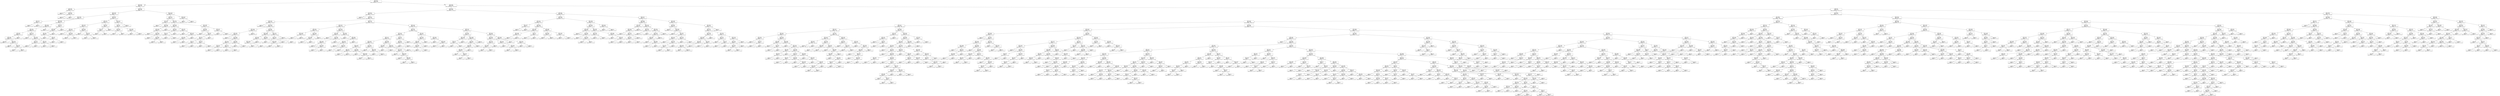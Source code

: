 digraph Tree {
node [shape=box] ;
0 [label="X[6] <= 4.5\ngini = 0.9405\nsamples = 4957\nvalue = [784, 99, 110 ..., 173, 374, 71]"] ;
1 [label="X[14] <= 0.5\ngini = 0.5634\nsamples = 584\nvalue = [589, 0, 2 ..., 0, 4, 4]"] ;
0 -> 1 [labeldistance=2.5, labelangle=45, headlabel="True"] ;
2 [label="X[5] <= 6.0\ngini = 0.2842\nsamples = 103\nvalue = [0, 0, 0 ..., 0, 0, 0]"] ;
1 -> 2 ;
3 [label="gini = 0.0\nsamples = 14\nvalue = [0, 0, 0 ..., 0, 0, 0]"] ;
2 -> 3 ;
4 [label="X[0] <= 4.0\ngini = 0.0282\nsamples = 89\nvalue = [0, 0, 0 ..., 0, 0, 0]"] ;
2 -> 4 ;
5 [label="gini = 0.0\nsamples = 88\nvalue = [0, 0, 0 ..., 0, 0, 0]"] ;
4 -> 5 ;
6 [label="gini = 0.0\nsamples = 1\nvalue = [0, 0, 0 ..., 0, 0, 0]"] ;
4 -> 6 ;
7 [label="X[8] <= 3.5\ngini = 0.3898\nsamples = 481\nvalue = [589, 0, 2 ..., 0, 4, 4]"] ;
1 -> 7 ;
8 [label="X[12] <= 5.5\ngini = 0.2497\nsamples = 427\nvalue = [584, 0, 2 ..., 0, 3, 1]"] ;
7 -> 8 ;
9 [label="X[11] <= 6.5\ngini = 0.1133\nsamples = 384\nvalue = [575, 0, 0 ..., 0, 1, 1]"] ;
8 -> 9 ;
10 [label="X[0] <= 4.0\ngini = 0.1107\nsamples = 11\nvalue = [0, 0, 0 ..., 0, 0, 0]"] ;
9 -> 10 ;
11 [label="gini = 0.0\nsamples = 1\nvalue = [0, 0, 0 ..., 0, 0, 0]"] ;
10 -> 11 ;
12 [label="gini = 0.0\nsamples = 10\nvalue = [0, 0, 0 ..., 0, 0, 0]"] ;
10 -> 12 ;
13 [label="X[13] <= 8.5\ngini = 0.0628\nsamples = 373\nvalue = [575, 0, 0 ..., 0, 1, 1]"] ;
9 -> 13 ;
14 [label="X[9] <= 13.0\ngini = 0.0305\nsamples = 365\nvalue = [575, 0, 0 ..., 0, 0, 0]"] ;
13 -> 14 ;
15 [label="X[2] <= 6.5\ngini = 0.0272\nsamples = 364\nvalue = [575, 0, 0 ..., 0, 0, 0]"] ;
14 -> 15 ;
16 [label="X[4] <= 5.5\ngini = 0.0077\nsamples = 323\nvalue = [518, 0, 0 ..., 0, 0, 0]"] ;
15 -> 16 ;
17 [label="X[8] <= 2.5\ngini = 0.0038\nsamples = 322\nvalue = [518, 0, 0 ..., 0, 0, 0]"] ;
16 -> 17 ;
18 [label="gini = 0.0\nsamples = 267\nvalue = [427, 0, 0 ..., 0, 0, 0]"] ;
17 -> 18 ;
19 [label="X[10] <= 3.0\ngini = 0.0215\nsamples = 55\nvalue = [91, 0, 0 ..., 0, 0, 0]"] ;
17 -> 19 ;
20 [label="gini = 0.0\nsamples = 52\nvalue = [88, 0, 0 ..., 0, 0, 0]"] ;
19 -> 20 ;
21 [label="X[0] <= 4.5\ngini = 0.375\nsamples = 3\nvalue = [3, 0, 0 ..., 0, 0, 0]"] ;
19 -> 21 ;
22 [label="gini = 0.0\nsamples = 1\nvalue = [0, 0, 0 ..., 0, 0, 0]"] ;
21 -> 22 ;
23 [label="gini = 0.0\nsamples = 2\nvalue = [3, 0, 0 ..., 0, 0, 0]"] ;
21 -> 23 ;
24 [label="gini = 0.0\nsamples = 1\nvalue = [0, 0, 0 ..., 0, 0, 0]"] ;
16 -> 24 ;
25 [label="X[14] <= 1.5\ngini = 0.1779\nsamples = 41\nvalue = [57, 0, 0 ..., 0, 0, 0]"] ;
15 -> 25 ;
26 [label="gini = 0.0\nsamples = 2\nvalue = [0, 0, 0 ..., 0, 0, 0]"] ;
25 -> 26 ;
27 [label="X[1] <= 12.5\ngini = 0.0961\nsamples = 39\nvalue = [57, 0, 0 ..., 0, 0, 0]"] ;
25 -> 27 ;
28 [label="X[4] <= 7.0\ngini = 0.0377\nsamples = 33\nvalue = [51, 0, 0 ..., 0, 0, 0]"] ;
27 -> 28 ;
29 [label="gini = 0.0\nsamples = 32\nvalue = [51, 0, 0 ..., 0, 0, 0]"] ;
28 -> 29 ;
30 [label="gini = 0.0\nsamples = 1\nvalue = [0, 0, 0 ..., 0, 0, 0]"] ;
28 -> 30 ;
31 [label="X[8] <= 2.5\ngini = 0.375\nsamples = 6\nvalue = [6, 0, 0 ..., 0, 0, 0]"] ;
27 -> 31 ;
32 [label="gini = 0.0\nsamples = 5\nvalue = [6, 0, 0 ..., 0, 0, 0]"] ;
31 -> 32 ;
33 [label="gini = 0.0\nsamples = 1\nvalue = [0, 0, 0 ..., 0, 0, 0]"] ;
31 -> 33 ;
34 [label="gini = 0.0\nsamples = 1\nvalue = [0, 0, 0 ..., 0, 0, 0]"] ;
14 -> 34 ;
35 [label="X[15] <= 9.5\ngini = 0.76\nsamples = 8\nvalue = [0, 0, 0 ..., 0, 1, 1]"] ;
13 -> 35 ;
36 [label="X[0] <= 6.0\ngini = 0.6939\nsamples = 5\nvalue = [0, 0, 0 ..., 0, 1, 1]"] ;
35 -> 36 ;
37 [label="X[3] <= 5.5\ngini = 0.625\nsamples = 3\nvalue = [0, 0, 0 ..., 0, 1, 1]"] ;
36 -> 37 ;
38 [label="gini = 0.0\nsamples = 1\nvalue = [0, 0, 0 ..., 0, 0, 0]"] ;
37 -> 38 ;
39 [label="X[5] <= 8.5\ngini = 0.5\nsamples = 2\nvalue = [0, 0, 0 ..., 0, 1, 1]"] ;
37 -> 39 ;
40 [label="gini = 0.0\nsamples = 1\nvalue = [0, 0, 0 ..., 0, 1, 0]"] ;
39 -> 40 ;
41 [label="gini = 0.0\nsamples = 1\nvalue = [0, 0, 0 ..., 0, 0, 1]"] ;
39 -> 41 ;
42 [label="gini = 0.0\nsamples = 2\nvalue = [0, 0, 0 ..., 0, 0, 0]"] ;
36 -> 42 ;
43 [label="gini = 0.0\nsamples = 3\nvalue = [0, 0, 0 ..., 0, 0, 0]"] ;
35 -> 43 ;
44 [label="X[10] <= 4.5\ngini = 0.5271\nsamples = 43\nvalue = [9, 0, 2 ..., 0, 2, 0]"] ;
8 -> 44 ;
45 [label="X[8] <= 2.5\ngini = 0.2744\nsamples = 34\nvalue = [4, 0, 0 ..., 0, 0, 0]"] ;
44 -> 45 ;
46 [label="X[13] <= 3.5\ngini = 0.1557\nsamples = 31\nvalue = [4, 0, 0 ..., 0, 0, 0]"] ;
45 -> 46 ;
47 [label="X[3] <= 7.5\ngini = 0.0487\nsamples = 26\nvalue = [1, 0, 0 ..., 0, 0, 0]"] ;
46 -> 47 ;
48 [label="gini = 0.0\nsamples = 20\nvalue = [0, 0, 0 ..., 0, 0, 0]"] ;
47 -> 48 ;
49 [label="X[14] <= 3.5\ngini = 0.2449\nsamples = 6\nvalue = [1, 0, 0 ..., 0, 0, 0]"] ;
47 -> 49 ;
50 [label="gini = 0.0\nsamples = 5\nvalue = [0, 0, 0 ..., 0, 0, 0]"] ;
49 -> 50 ;
51 [label="gini = 0.0\nsamples = 1\nvalue = [1, 0, 0 ..., 0, 0, 0]"] ;
49 -> 51 ;
52 [label="X[15] <= 7.5\ngini = 0.4898\nsamples = 5\nvalue = [3, 0, 0 ..., 0, 0, 0]"] ;
46 -> 52 ;
53 [label="gini = 0.0\nsamples = 2\nvalue = [0, 0, 0 ..., 0, 0, 0]"] ;
52 -> 53 ;
54 [label="X[4] <= 3.5\ngini = 0.375\nsamples = 3\nvalue = [3, 0, 0 ..., 0, 0, 0]"] ;
52 -> 54 ;
55 [label="gini = 0.0\nsamples = 1\nvalue = [0, 0, 0 ..., 0, 0, 0]"] ;
54 -> 55 ;
56 [label="gini = 0.0\nsamples = 2\nvalue = [3, 0, 0 ..., 0, 0, 0]"] ;
54 -> 56 ;
57 [label="X[13] <= 5.5\ngini = 0.56\nsamples = 3\nvalue = [0, 0, 0 ..., 0, 0, 0]"] ;
45 -> 57 ;
58 [label="X[14] <= 6.0\ngini = 0.5\nsamples = 2\nvalue = [0, 0, 0 ..., 0, 0, 0]"] ;
57 -> 58 ;
59 [label="gini = 0.0\nsamples = 1\nvalue = [0, 0, 0 ..., 0, 0, 0]"] ;
58 -> 59 ;
60 [label="gini = 0.0\nsamples = 1\nvalue = [0, 0, 0 ..., 0, 0, 0]"] ;
58 -> 60 ;
61 [label="gini = 0.0\nsamples = 1\nvalue = [0, 0, 0 ..., 0, 0, 0]"] ;
57 -> 61 ;
62 [label="X[1] <= 11.5\ngini = 0.7041\nsamples = 9\nvalue = [5, 0, 2 ..., 0, 2, 0]"] ;
44 -> 62 ;
63 [label="X[4] <= 7.0\ngini = 0.66\nsamples = 6\nvalue = [1, 0, 2 ..., 0, 2, 0]"] ;
62 -> 63 ;
64 [label="X[4] <= 5.0\ngini = 0.4444\nsamples = 2\nvalue = [1, 0, 2 ..., 0, 0, 0]"] ;
63 -> 64 ;
65 [label="gini = 0.0\nsamples = 1\nvalue = [1, 0, 0 ..., 0, 0, 0]"] ;
64 -> 65 ;
66 [label="gini = 0.0\nsamples = 1\nvalue = [0, 0, 2 ..., 0, 0, 0]"] ;
64 -> 66 ;
67 [label="X[11] <= 9.5\ngini = 0.4082\nsamples = 4\nvalue = [0, 0, 0 ..., 0, 2, 0]"] ;
63 -> 67 ;
68 [label="gini = 0.0\nsamples = 2\nvalue = [0, 0, 0 ..., 0, 2, 0]"] ;
67 -> 68 ;
69 [label="gini = 0.0\nsamples = 2\nvalue = [0, 0, 0 ..., 0, 0, 0]"] ;
67 -> 69 ;
70 [label="gini = 0.0\nsamples = 3\nvalue = [4, 0, 0 ..., 0, 0, 0]"] ;
62 -> 70 ;
71 [label="X[11] <= 11.5\ngini = 0.8293\nsamples = 54\nvalue = [5, 0, 0 ..., 0, 1, 3]"] ;
7 -> 71 ;
72 [label="X[9] <= 7.5\ngini = 0.7941\nsamples = 46\nvalue = [5, 0, 0 ..., 0, 1, 3]"] ;
71 -> 72 ;
73 [label="X[7] <= 2.0\ngini = 0.497\nsamples = 21\nvalue = [4, 0, 0 ..., 0, 1, 0]"] ;
72 -> 73 ;
74 [label="gini = 0.0\nsamples = 1\nvalue = [4, 0, 0 ..., 0, 0, 0]"] ;
73 -> 74 ;
75 [label="X[15] <= 11.0\ngini = 0.3488\nsamples = 20\nvalue = [0, 0, 0 ..., 0, 1, 0]"] ;
73 -> 75 ;
76 [label="X[10] <= 2.5\ngini = 0.2382\nsamples = 19\nvalue = [0, 0, 0 ..., 0, 1, 0]"] ;
75 -> 76 ;
77 [label="gini = 0.0\nsamples = 1\nvalue = [0, 0, 0 ..., 0, 0, 0]"] ;
76 -> 77 ;
78 [label="X[15] <= 5.0\ngini = 0.1694\nsamples = 18\nvalue = [0, 0, 0 ..., 0, 1, 0]"] ;
76 -> 78 ;
79 [label="gini = 0.0\nsamples = 1\nvalue = [0, 0, 0 ..., 0, 1, 0]"] ;
78 -> 79 ;
80 [label="X[14] <= 8.5\ngini = 0.0907\nsamples = 17\nvalue = [0, 0, 0 ..., 0, 0, 0]"] ;
78 -> 80 ;
81 [label="gini = 0.0\nsamples = 16\nvalue = [0, 0, 0 ..., 0, 0, 0]"] ;
80 -> 81 ;
82 [label="gini = 0.0\nsamples = 1\nvalue = [0, 0, 0 ..., 0, 0, 0]"] ;
80 -> 82 ;
83 [label="gini = 0.0\nsamples = 1\nvalue = [0, 0, 0 ..., 0, 0, 0]"] ;
75 -> 83 ;
84 [label="X[7] <= 3.5\ngini = 0.7442\nsamples = 25\nvalue = [1, 0, 0 ..., 0, 0, 3]"] ;
72 -> 84 ;
85 [label="X[10] <= 2.5\ngini = 0.8438\nsamples = 11\nvalue = [0, 0, 0 ..., 0, 0, 3]"] ;
84 -> 85 ;
86 [label="X[0] <= 7.0\ngini = 0.6531\nsamples = 5\nvalue = [0, 0, 0 ..., 0, 0, 0]"] ;
85 -> 86 ;
87 [label="X[9] <= 11.5\ngini = 0.5\nsamples = 3\nvalue = [0, 0, 0 ..., 0, 0, 0]"] ;
86 -> 87 ;
88 [label="gini = 0.0\nsamples = 2\nvalue = [0, 0, 0 ..., 0, 0, 0]"] ;
87 -> 88 ;
89 [label="gini = 0.0\nsamples = 1\nvalue = [0, 0, 0 ..., 0, 0, 0]"] ;
87 -> 89 ;
90 [label="gini = 0.0\nsamples = 2\nvalue = [0, 0, 0 ..., 0, 0, 0]"] ;
86 -> 90 ;
91 [label="X[1] <= 6.0\ngini = 0.716\nsamples = 6\nvalue = [0, 0, 0 ..., 0, 0, 3]"] ;
85 -> 91 ;
92 [label="gini = 0.0\nsamples = 1\nvalue = [0, 0, 0 ..., 0, 0, 3]"] ;
91 -> 92 ;
93 [label="X[9] <= 11.0\ngini = 0.6111\nsamples = 5\nvalue = [0, 0, 0 ..., 0, 0, 0]"] ;
91 -> 93 ;
94 [label="X[1] <= 8.5\ngini = 0.4444\nsamples = 2\nvalue = [0, 0, 0 ..., 0, 0, 0]"] ;
93 -> 94 ;
95 [label="gini = 0.0\nsamples = 1\nvalue = [0, 0, 0 ..., 0, 0, 0]"] ;
94 -> 95 ;
96 [label="gini = 0.0\nsamples = 1\nvalue = [0, 0, 0 ..., 0, 0, 0]"] ;
94 -> 96 ;
97 [label="gini = 0.0\nsamples = 3\nvalue = [0, 0, 0 ..., 0, 0, 0]"] ;
93 -> 97 ;
98 [label="X[11] <= 9.5\ngini = 0.4915\nsamples = 14\nvalue = [1, 0, 0 ..., 0, 0, 0]"] ;
84 -> 98 ;
99 [label="X[5] <= 9.5\ngini = 0.3657\nsamples = 12\nvalue = [1, 0, 0 ..., 0, 0, 0]"] ;
98 -> 99 ;
100 [label="gini = 0.0\nsamples = 7\nvalue = [0, 0, 0 ..., 0, 0, 0]"] ;
99 -> 100 ;
101 [label="X[4] <= 3.5\ngini = 0.8\nsamples = 5\nvalue = [1, 0, 0 ..., 0, 0, 0]"] ;
99 -> 101 ;
102 [label="X[2] <= 5.5\ngini = 0.75\nsamples = 4\nvalue = [1, 0, 0 ..., 0, 0, 0]"] ;
101 -> 102 ;
103 [label="X[3] <= 7.5\ngini = 0.5\nsamples = 2\nvalue = [1, 0, 0 ..., 0, 0, 0]"] ;
102 -> 103 ;
104 [label="gini = 0.0\nsamples = 1\nvalue = [1, 0, 0 ..., 0, 0, 0]"] ;
103 -> 104 ;
105 [label="gini = 0.0\nsamples = 1\nvalue = [0, 0, 0 ..., 0, 0, 0]"] ;
103 -> 105 ;
106 [label="X[15] <= 8.0\ngini = 0.5\nsamples = 2\nvalue = [0, 0, 0 ..., 0, 0, 0]"] ;
102 -> 106 ;
107 [label="gini = 0.0\nsamples = 1\nvalue = [0, 0, 0 ..., 0, 0, 0]"] ;
106 -> 107 ;
108 [label="gini = 0.0\nsamples = 1\nvalue = [0, 0, 0 ..., 0, 0, 0]"] ;
106 -> 108 ;
109 [label="gini = 0.0\nsamples = 1\nvalue = [0, 0, 0 ..., 0, 0, 0]"] ;
101 -> 109 ;
110 [label="X[6] <= 3.5\ngini = 0.375\nsamples = 2\nvalue = [0, 0, 0 ..., 0, 0, 0]"] ;
98 -> 110 ;
111 [label="gini = 0.0\nsamples = 1\nvalue = [0, 0, 0 ..., 0, 0, 0]"] ;
110 -> 111 ;
112 [label="gini = 0.0\nsamples = 1\nvalue = [0, 0, 0 ..., 0, 0, 0]"] ;
110 -> 112 ;
113 [label="X[12] <= 1.5\ngini = 0.3367\nsamples = 8\nvalue = [0, 0, 0 ..., 0, 0, 0]"] ;
71 -> 113 ;
114 [label="gini = 0.0\nsamples = 2\nvalue = [0, 0, 0 ..., 0, 0, 0]"] ;
113 -> 114 ;
115 [label="gini = 0.0\nsamples = 6\nvalue = [0, 0, 0 ..., 0, 0, 0]"] ;
113 -> 115 ;
116 [label="X[14] <= 2.5\ngini = 0.9388\nsamples = 4373\nvalue = [195, 99, 108 ..., 173, 370, 67]"] ;
0 -> 116 [labeldistance=2.5, labelangle=-45, headlabel="False"] ;
117 [label="X[12] <= 4.5\ngini = 0.8837\nsamples = 2081\nvalue = [94, 0, 0 ..., 0, 219, 0]"] ;
116 -> 117 ;
118 [label="X[2] <= 0.5\ngini = 0.8551\nsamples = 1195\nvalue = [94, 0, 0 ..., 0, 219, 0]"] ;
117 -> 118 ;
119 [label="gini = 0.0\nsamples = 132\nvalue = [0, 0, 0 ..., 0, 0, 0]"] ;
118 -> 119 ;
120 [label="X[8] <= 1.5\ngini = 0.833\nsamples = 1063\nvalue = [94, 0, 0 ..., 0, 219, 0]"] ;
118 -> 120 ;
121 [label="X[10] <= 2.5\ngini = 0.7523\nsamples = 248\nvalue = [93, 0, 0 ..., 0, 36, 0]"] ;
120 -> 121 ;
122 [label="gini = 0.0\nsamples = 65\nvalue = [93, 0, 0 ..., 0, 0, 0]"] ;
121 -> 122 ;
123 [label="X[10] <= 10.0\ngini = 0.6708\nsamples = 183\nvalue = [0, 0, 0 ..., 0, 36, 0]"] ;
121 -> 123 ;
124 [label="X[7] <= 11.5\ngini = 0.4986\nsamples = 147\nvalue = [0, 0, 0 ..., 0, 0, 0]"] ;
123 -> 124 ;
125 [label="X[9] <= 6.5\ngini = 0.7264\nsamples = 61\nvalue = [0, 0, 0 ..., 0, 0, 0]"] ;
124 -> 125 ;
126 [label="gini = 0.0\nsamples = 21\nvalue = [0, 0, 0 ..., 0, 0, 0]"] ;
125 -> 126 ;
127 [label="X[14] <= 0.5\ngini = 0.6395\nsamples = 40\nvalue = [0, 0, 0 ..., 0, 0, 0]"] ;
125 -> 127 ;
128 [label="X[2] <= 1.5\ngini = 0.2449\nsamples = 15\nvalue = [0, 0, 0 ..., 0, 0, 0]"] ;
127 -> 128 ;
129 [label="X[8] <= 0.5\ngini = 0.48\nsamples = 5\nvalue = [0, 0, 0 ..., 0, 0, 0]"] ;
128 -> 129 ;
130 [label="gini = 0.0\nsamples = 2\nvalue = [0, 0, 0 ..., 0, 0, 0]"] ;
129 -> 130 ;
131 [label="gini = 0.0\nsamples = 3\nvalue = [0, 0, 0 ..., 0, 0, 0]"] ;
129 -> 131 ;
132 [label="X[5] <= 7.5\ngini = 0.1172\nsamples = 10\nvalue = [0, 0, 0 ..., 0, 0, 0]"] ;
128 -> 132 ;
133 [label="gini = 0.0\nsamples = 9\nvalue = [0, 0, 0 ..., 0, 0, 0]"] ;
132 -> 133 ;
134 [label="gini = 0.0\nsamples = 1\nvalue = [0, 0, 0 ..., 0, 0, 0]"] ;
132 -> 134 ;
135 [label="X[9] <= 8.0\ngini = 0.3615\nsamples = 25\nvalue = [0, 0, 0 ..., 0, 0, 0]"] ;
127 -> 135 ;
136 [label="gini = 0.0\nsamples = 18\nvalue = [0, 0, 0 ..., 0, 0, 0]"] ;
135 -> 136 ;
137 [label="gini = 0.0\nsamples = 7\nvalue = [0, 0, 0 ..., 0, 0, 0]"] ;
135 -> 137 ;
138 [label="gini = 0.0\nsamples = 86\nvalue = [0, 0, 0 ..., 0, 0, 0]"] ;
124 -> 138 ;
139 [label="X[6] <= 9.5\ngini = 0.4922\nsamples = 36\nvalue = [0, 0, 0 ..., 0, 36, 0]"] ;
123 -> 139 ;
140 [label="X[10] <= 12.5\ngini = 0.3599\nsamples = 18\nvalue = [0, 0, 0 ..., 0, 8, 0]"] ;
139 -> 140 ;
141 [label="X[3] <= 2.0\ngini = 0.0832\nsamples = 15\nvalue = [0, 0, 0 ..., 0, 1, 0]"] ;
140 -> 141 ;
142 [label="X[13] <= 10.5\ngini = 0.2188\nsamples = 5\nvalue = [0, 0, 0 ..., 0, 1, 0]"] ;
141 -> 142 ;
143 [label="gini = 0.0\nsamples = 1\nvalue = [0, 0, 0 ..., 0, 1, 0]"] ;
142 -> 143 ;
144 [label="gini = 0.0\nsamples = 4\nvalue = [0, 0, 0 ..., 0, 0, 0]"] ;
142 -> 144 ;
145 [label="gini = 0.0\nsamples = 10\nvalue = [0, 0, 0 ..., 0, 0, 0]"] ;
141 -> 145 ;
146 [label="X[9] <= 5.5\ngini = 0.4628\nsamples = 3\nvalue = [0, 0, 0 ..., 0, 7, 0]"] ;
140 -> 146 ;
147 [label="gini = 0.0\nsamples = 1\nvalue = [0, 0, 0 ..., 0, 5, 0]"] ;
146 -> 147 ;
148 [label="X[13] <= 10.5\ngini = 0.4444\nsamples = 2\nvalue = [0, 0, 0 ..., 0, 2, 0]"] ;
146 -> 148 ;
149 [label="gini = 0.0\nsamples = 1\nvalue = [0, 0, 0 ..., 0, 0, 0]"] ;
148 -> 149 ;
150 [label="gini = 0.0\nsamples = 1\nvalue = [0, 0, 0 ..., 0, 2, 0]"] ;
148 -> 150 ;
151 [label="X[2] <= 1.5\ngini = 0.1244\nsamples = 18\nvalue = [0, 0, 0 ..., 0, 28, 0]"] ;
139 -> 151 ;
152 [label="X[5] <= 7.5\ngini = 0.4444\nsamples = 2\nvalue = [0, 0, 0 ..., 0, 1, 0]"] ;
151 -> 152 ;
153 [label="gini = 0.0\nsamples = 1\nvalue = [0, 0, 0 ..., 0, 1, 0]"] ;
152 -> 153 ;
154 [label="gini = 0.0\nsamples = 1\nvalue = [0, 0, 0 ..., 0, 0, 0]"] ;
152 -> 154 ;
155 [label="gini = 0.0\nsamples = 16\nvalue = [0, 0, 0 ..., 0, 27, 0]"] ;
151 -> 155 ;
156 [label="X[12] <= 1.5\ngini = 0.7781\nsamples = 815\nvalue = [1, 0, 0 ..., 0, 183, 0]"] ;
120 -> 156 ;
157 [label="X[14] <= 0.5\ngini = 0.7021\nsamples = 252\nvalue = [0, 0, 0 ..., 0, 142, 0]"] ;
156 -> 157 ;
158 [label="X[8] <= 3.5\ngini = 0.3619\nsamples = 119\nvalue = [0, 0, 0 ..., 0, 142, 0]"] ;
157 -> 158 ;
159 [label="X[10] <= 10.5\ngini = 0.0675\nsamples = 92\nvalue = [0, 0, 0 ..., 0, 138, 0]"] ;
158 -> 159 ;
160 [label="gini = 0.0\nsamples = 3\nvalue = [0, 0, 0 ..., 0, 0, 0]"] ;
159 -> 160 ;
161 [label="gini = 0.0\nsamples = 89\nvalue = [0, 0, 0 ..., 0, 138, 0]"] ;
159 -> 161 ;
162 [label="X[6] <= 12.0\ngini = 0.4338\nsamples = 27\nvalue = [0, 0, 0 ..., 0, 4, 0]"] ;
158 -> 162 ;
163 [label="X[1] <= 6.0\ngini = 0.4628\nsamples = 7\nvalue = [0, 0, 0 ..., 0, 4, 0]"] ;
162 -> 163 ;
164 [label="gini = 0.0\nsamples = 3\nvalue = [0, 0, 0 ..., 0, 0, 0]"] ;
163 -> 164 ;
165 [label="gini = 0.0\nsamples = 4\nvalue = [0, 0, 0 ..., 0, 4, 0]"] ;
163 -> 165 ;
166 [label="gini = 0.0\nsamples = 20\nvalue = [0, 0, 0 ..., 0, 0, 0]"] ;
162 -> 166 ;
167 [label="X[6] <= 10.5\ngini = 0.4425\nsamples = 133\nvalue = [0, 0, 0 ..., 0, 0, 0]"] ;
157 -> 167 ;
168 [label="X[6] <= 6.5\ngini = 0.2007\nsamples = 40\nvalue = [0, 0, 0 ..., 0, 0, 0]"] ;
167 -> 168 ;
169 [label="gini = 0.0\nsamples = 4\nvalue = [0, 0, 0 ..., 0, 0, 0]"] ;
168 -> 169 ;
170 [label="X[10] <= 6.5\ngini = 0.095\nsamples = 36\nvalue = [0, 0, 0 ..., 0, 0, 0]"] ;
168 -> 170 ;
171 [label="X[9] <= 12.5\ngini = 0.0339\nsamples = 34\nvalue = [0, 0, 0 ..., 0, 0, 0]"] ;
170 -> 171 ;
172 [label="gini = 0.0\nsamples = 32\nvalue = [0, 0, 0 ..., 0, 0, 0]"] ;
171 -> 172 ;
173 [label="X[12] <= 0.5\ngini = 0.4444\nsamples = 2\nvalue = [0, 0, 0 ..., 0, 0, 0]"] ;
171 -> 173 ;
174 [label="gini = 0.0\nsamples = 1\nvalue = [0, 0, 0 ..., 0, 0, 0]"] ;
173 -> 174 ;
175 [label="gini = 0.0\nsamples = 1\nvalue = [0, 0, 0 ..., 0, 0, 0]"] ;
173 -> 175 ;
176 [label="gini = 0.0\nsamples = 2\nvalue = [0, 0, 0 ..., 0, 0, 0]"] ;
170 -> 176 ;
177 [label="X[7] <= 2.5\ngini = 0.0539\nsamples = 93\nvalue = [0, 0, 0 ..., 0, 0, 0]"] ;
167 -> 177 ;
178 [label="gini = 0.0\nsamples = 1\nvalue = [0, 0, 0 ..., 0, 0, 0]"] ;
177 -> 178 ;
179 [label="X[5] <= 6.5\ngini = 0.0408\nsamples = 92\nvalue = [0, 0, 0 ..., 0, 0, 0]"] ;
177 -> 179 ;
180 [label="X[13] <= 8.5\ngini = 0.014\nsamples = 90\nvalue = [0, 0, 0 ..., 0, 0, 0]"] ;
179 -> 180 ;
181 [label="gini = 0.0\nsamples = 80\nvalue = [0, 0, 0 ..., 0, 0, 0]"] ;
180 -> 181 ;
182 [label="X[12] <= 0.5\ngini = 0.142\nsamples = 10\nvalue = [0, 0, 0 ..., 0, 0, 0]"] ;
180 -> 182 ;
183 [label="gini = 0.0\nsamples = 1\nvalue = [0, 0, 0 ..., 0, 0, 0]"] ;
182 -> 183 ;
184 [label="gini = 0.0\nsamples = 9\nvalue = [0, 0, 0 ..., 0, 0, 0]"] ;
182 -> 184 ;
185 [label="gini = 0.0\nsamples = 2\nvalue = [0, 0, 0 ..., 0, 0, 0]"] ;
179 -> 185 ;
186 [label="X[14] <= 1.5\ngini = 0.6164\nsamples = 563\nvalue = [1, 0, 0 ..., 0, 41, 0]"] ;
156 -> 186 ;
187 [label="X[12] <= 3.5\ngini = 0.4779\nsamples = 445\nvalue = [0, 0, 0 ..., 0, 38, 0]"] ;
186 -> 187 ;
188 [label="X[7] <= 7.5\ngini = 0.3987\nsamples = 404\nvalue = [0, 0, 0 ..., 0, 38, 0]"] ;
187 -> 188 ;
189 [label="X[9] <= 7.5\ngini = 0.1571\nsamples = 334\nvalue = [0, 0, 0 ..., 0, 38, 0]"] ;
188 -> 189 ;
190 [label="X[12] <= 2.5\ngini = 0.2576\nsamples = 163\nvalue = [0, 0, 0 ..., 0, 35, 0]"] ;
189 -> 190 ;
191 [label="X[13] <= 10.5\ngini = 0.371\nsamples = 88\nvalue = [0, 0, 0 ..., 0, 35, 0]"] ;
190 -> 191 ;
192 [label="X[6] <= 7.5\ngini = 0.043\nsamples = 55\nvalue = [0, 0, 0 ..., 0, 0, 0]"] ;
191 -> 192 ;
193 [label="gini = 0.0\nsamples = 1\nvalue = [0, 0, 0 ..., 0, 0, 0]"] ;
192 -> 193 ;
194 [label="gini = 0.0\nsamples = 54\nvalue = [0, 0, 0 ..., 0, 0, 0]"] ;
192 -> 194 ;
195 [label="X[2] <= 3.5\ngini = 0.4938\nsamples = 33\nvalue = [0, 0, 0 ..., 0, 35, 0]"] ;
191 -> 195 ;
196 [label="gini = 0.0\nsamples = 5\nvalue = [0, 0, 0 ..., 0, 0, 0]"] ;
195 -> 196 ;
197 [label="X[10] <= 11.5\ngini = 0.4486\nsamples = 28\nvalue = [0, 0, 0 ..., 0, 35, 0]"] ;
195 -> 197 ;
198 [label="gini = 0.0\nsamples = 7\nvalue = [0, 0, 0 ..., 0, 0, 0]"] ;
197 -> 198 ;
199 [label="gini = 0.0\nsamples = 21\nvalue = [0, 0, 0 ..., 0, 35, 0]"] ;
197 -> 199 ;
200 [label="X[4] <= 2.5\ngini = 0.0364\nsamples = 75\nvalue = [0, 0, 0 ..., 0, 0, 0]"] ;
190 -> 200 ;
201 [label="gini = 0.0\nsamples = 61\nvalue = [0, 0, 0 ..., 0, 0, 0]"] ;
200 -> 201 ;
202 [label="X[10] <= 8.5\ngini = 0.2188\nsamples = 14\nvalue = [0, 0, 0 ..., 0, 0, 0]"] ;
200 -> 202 ;
203 [label="gini = 0.0\nsamples = 2\nvalue = [0, 0, 0 ..., 0, 0, 0]"] ;
202 -> 203 ;
204 [label="gini = 0.0\nsamples = 12\nvalue = [0, 0, 0 ..., 0, 0, 0]"] ;
202 -> 204 ;
205 [label="X[10] <= 9.5\ngini = 0.0439\nsamples = 171\nvalue = [0, 0, 0 ..., 0, 3, 0]"] ;
189 -> 205 ;
206 [label="X[1] <= 6.5\ngini = 0.4444\nsamples = 3\nvalue = [0, 0, 0 ..., 0, 0, 0]"] ;
205 -> 206 ;
207 [label="gini = 0.0\nsamples = 1\nvalue = [0, 0, 0 ..., 0, 0, 0]"] ;
206 -> 207 ;
208 [label="gini = 0.0\nsamples = 2\nvalue = [0, 0, 0 ..., 0, 0, 0]"] ;
206 -> 208 ;
209 [label="X[4] <= 1.5\ngini = 0.0223\nsamples = 168\nvalue = [0, 0, 0 ..., 0, 3, 0]"] ;
205 -> 209 ;
210 [label="X[11] <= 7.5\ngini = 0.0907\nsamples = 42\nvalue = [0, 0, 0 ..., 0, 3, 0]"] ;
209 -> 210 ;
211 [label="gini = 0.0\nsamples = 26\nvalue = [0, 0, 0 ..., 0, 0, 0]"] ;
210 -> 211 ;
212 [label="X[13] <= 10.5\ngini = 0.2112\nsamples = 16\nvalue = [0, 0, 0 ..., 0, 3, 0]"] ;
210 -> 212 ;
213 [label="gini = 0.0\nsamples = 11\nvalue = [0, 0, 0 ..., 0, 0, 0]"] ;
212 -> 213 ;
214 [label="X[5] <= 5.5\ngini = 0.4898\nsamples = 5\nvalue = [0, 0, 0 ..., 0, 3, 0]"] ;
212 -> 214 ;
215 [label="gini = 0.0\nsamples = 2\nvalue = [0, 0, 0 ..., 0, 3, 0]"] ;
214 -> 215 ;
216 [label="gini = 0.0\nsamples = 3\nvalue = [0, 0, 0 ..., 0, 0, 0]"] ;
214 -> 216 ;
217 [label="gini = 0.0\nsamples = 126\nvalue = [0, 0, 0 ..., 0, 0, 0]"] ;
209 -> 217 ;
218 [label="X[6] <= 8.0\ngini = 0.46\nsamples = 70\nvalue = [0, 0, 0 ..., 0, 0, 0]"] ;
188 -> 218 ;
219 [label="X[8] <= 2.5\ngini = 0.2961\nsamples = 55\nvalue = [0, 0, 0 ..., 0, 0, 0]"] ;
218 -> 219 ;
220 [label="gini = 0.0\nsamples = 11\nvalue = [0, 0, 0 ..., 0, 0, 0]"] ;
219 -> 220 ;
221 [label="gini = 0.0\nsamples = 44\nvalue = [0, 0, 0 ..., 0, 0, 0]"] ;
219 -> 221 ;
222 [label="gini = 0.0\nsamples = 15\nvalue = [0, 0, 0 ..., 0, 0, 0]"] ;
218 -> 222 ;
223 [label="X[1] <= 4.5\ngini = 0.618\nsamples = 41\nvalue = [0, 0, 0 ..., 0, 0, 0]"] ;
187 -> 223 ;
224 [label="X[11] <= 9.0\ngini = 0.188\nsamples = 25\nvalue = [0, 0, 0 ..., 0, 0, 0]"] ;
223 -> 224 ;
225 [label="X[8] <= 3.5\ngini = 0.054\nsamples = 24\nvalue = [0, 0, 0 ..., 0, 0, 0]"] ;
224 -> 225 ;
226 [label="X[2] <= 4.5\ngini = 0.1653\nsamples = 7\nvalue = [0, 0, 0 ..., 0, 0, 0]"] ;
225 -> 226 ;
227 [label="gini = 0.0\nsamples = 6\nvalue = [0, 0, 0 ..., 0, 0, 0]"] ;
226 -> 227 ;
228 [label="gini = 0.0\nsamples = 1\nvalue = [0, 0, 0 ..., 0, 0, 0]"] ;
226 -> 228 ;
229 [label="gini = 0.0\nsamples = 17\nvalue = [0, 0, 0 ..., 0, 0, 0]"] ;
225 -> 229 ;
230 [label="gini = 0.0\nsamples = 1\nvalue = [0, 0, 0 ..., 0, 0, 0]"] ;
224 -> 230 ;
231 [label="X[6] <= 8.0\ngini = 0.5026\nsamples = 16\nvalue = [0, 0, 0 ..., 0, 0, 0]"] ;
223 -> 231 ;
232 [label="gini = 0.0\nsamples = 9\nvalue = [0, 0, 0 ..., 0, 0, 0]"] ;
231 -> 232 ;
233 [label="X[9] <= 11.0\ngini = 0.1653\nsamples = 7\nvalue = [0, 0, 0 ..., 0, 0, 0]"] ;
231 -> 233 ;
234 [label="gini = 0.0\nsamples = 6\nvalue = [0, 0, 0 ..., 0, 0, 0]"] ;
233 -> 234 ;
235 [label="gini = 0.0\nsamples = 1\nvalue = [0, 0, 0 ..., 0, 0, 0]"] ;
233 -> 235 ;
236 [label="X[9] <= 7.5\ngini = 0.7587\nsamples = 118\nvalue = [1, 0, 0 ..., 0, 3, 0]"] ;
186 -> 236 ;
237 [label="X[7] <= 3.5\ngini = 0.6415\nsamples = 70\nvalue = [1, 0, 0 ..., 0, 0, 0]"] ;
236 -> 237 ;
238 [label="X[10] <= 8.0\ngini = 0.1769\nsamples = 14\nvalue = [1, 0, 0 ..., 0, 0, 0]"] ;
237 -> 238 ;
239 [label="X[8] <= 3.5\ngini = 0.5\nsamples = 2\nvalue = [1, 0, 0 ..., 0, 0, 0]"] ;
238 -> 239 ;
240 [label="gini = 0.0\nsamples = 1\nvalue = [0, 0, 0 ..., 0, 0, 0]"] ;
239 -> 240 ;
241 [label="gini = 0.0\nsamples = 1\nvalue = [1, 0, 0 ..., 0, 0, 0]"] ;
239 -> 241 ;
242 [label="gini = 0.0\nsamples = 12\nvalue = [0, 0, 0 ..., 0, 0, 0]"] ;
238 -> 242 ;
243 [label="X[11] <= 10.0\ngini = 0.4965\nsamples = 56\nvalue = [0, 0, 0 ..., 0, 0, 0]"] ;
237 -> 243 ;
244 [label="X[2] <= 5.0\ngini = 0.5791\nsamples = 17\nvalue = [0, 0, 0 ..., 0, 0, 0]"] ;
243 -> 244 ;
245 [label="X[2] <= 1.5\ngini = 0.4549\nsamples = 14\nvalue = [0, 0, 0 ..., 0, 0, 0]"] ;
244 -> 245 ;
246 [label="X[8] <= 3.0\ngini = 0.5938\nsamples = 4\nvalue = [0, 0, 0 ..., 0, 0, 0]"] ;
245 -> 246 ;
247 [label="gini = 0.0\nsamples = 1\nvalue = [0, 0, 0 ..., 0, 0, 0]"] ;
246 -> 247 ;
248 [label="X[11] <= 7.0\ngini = 0.32\nsamples = 3\nvalue = [0, 0, 0 ..., 0, 0, 0]"] ;
246 -> 248 ;
249 [label="gini = 0.0\nsamples = 2\nvalue = [0, 0, 0 ..., 0, 0, 0]"] ;
248 -> 249 ;
250 [label="gini = 0.0\nsamples = 1\nvalue = [0, 0, 0 ..., 0, 0, 0]"] ;
248 -> 250 ;
251 [label="gini = 0.0\nsamples = 10\nvalue = [0, 0, 0 ..., 0, 0, 0]"] ;
245 -> 251 ;
252 [label="gini = 0.0\nsamples = 3\nvalue = [0, 0, 0 ..., 0, 0, 0]"] ;
244 -> 252 ;
253 [label="gini = 0.0\nsamples = 39\nvalue = [0, 0, 0 ..., 0, 0, 0]"] ;
243 -> 253 ;
254 [label="X[6] <= 9.0\ngini = 0.6581\nsamples = 48\nvalue = [0, 0, 0 ..., 0, 3, 0]"] ;
236 -> 254 ;
255 [label="X[13] <= 8.5\ngini = 0.3873\nsamples = 34\nvalue = [0, 0, 0 ..., 0, 3, 0]"] ;
254 -> 255 ;
256 [label="X[11] <= 7.5\ngini = 0.1291\nsamples = 29\nvalue = [0, 0, 0 ..., 0, 0, 0]"] ;
255 -> 256 ;
257 [label="X[7] <= 3.5\ngini = 0.4444\nsamples = 2\nvalue = [0, 0, 0 ..., 0, 0, 0]"] ;
256 -> 257 ;
258 [label="gini = 0.0\nsamples = 1\nvalue = [0, 0, 0 ..., 0, 0, 0]"] ;
257 -> 258 ;
259 [label="gini = 0.0\nsamples = 1\nvalue = [0, 0, 0 ..., 0, 0, 0]"] ;
257 -> 259 ;
260 [label="gini = 0.0\nsamples = 27\nvalue = [0, 0, 0 ..., 0, 0, 0]"] ;
256 -> 260 ;
261 [label="X[5] <= 7.0\ngini = 0.5679\nsamples = 5\nvalue = [0, 0, 0 ..., 0, 3, 0]"] ;
255 -> 261 ;
262 [label="gini = 0.0\nsamples = 1\nvalue = [0, 0, 0 ..., 0, 3, 0]"] ;
261 -> 262 ;
263 [label="X[7] <= 4.5\ngini = 0.2778\nsamples = 4\nvalue = [0, 0, 0 ..., 0, 0, 0]"] ;
261 -> 263 ;
264 [label="gini = 0.0\nsamples = 1\nvalue = [0, 0, 0 ..., 0, 0, 0]"] ;
263 -> 264 ;
265 [label="gini = 0.0\nsamples = 3\nvalue = [0, 0, 0 ..., 0, 0, 0]"] ;
263 -> 265 ;
266 [label="X[12] <= 2.5\ngini = 0.4688\nsamples = 14\nvalue = [0, 0, 0 ..., 0, 0, 0]"] ;
254 -> 266 ;
267 [label="gini = 0.0\nsamples = 4\nvalue = [0, 0, 0 ..., 0, 0, 0]"] ;
266 -> 267 ;
268 [label="X[11] <= 4.5\ngini = 0.1107\nsamples = 10\nvalue = [0, 0, 0 ..., 0, 0, 0]"] ;
266 -> 268 ;
269 [label="gini = 0.0\nsamples = 1\nvalue = [0, 0, 0 ..., 0, 0, 0]"] ;
268 -> 269 ;
270 [label="gini = 0.0\nsamples = 9\nvalue = [0, 0, 0 ..., 0, 0, 0]"] ;
268 -> 270 ;
271 [label="X[5] <= 5.5\ngini = 0.6691\nsamples = 886\nvalue = [0, 0, 0 ..., 0, 0, 0]"] ;
117 -> 271 ;
272 [label="X[9] <= 9.5\ngini = 0.3844\nsamples = 239\nvalue = [0, 0, 0 ..., 0, 0, 0]"] ;
271 -> 272 ;
273 [label="X[7] <= 1.5\ngini = 0.2333\nsamples = 146\nvalue = [0, 0, 0 ..., 0, 0, 0]"] ;
272 -> 273 ;
274 [label="X[6] <= 10.0\ngini = 0.5\nsamples = 10\nvalue = [0, 0, 0 ..., 0, 0, 0]"] ;
273 -> 274 ;
275 [label="gini = 0.0\nsamples = 6\nvalue = [0, 0, 0 ..., 0, 0, 0]"] ;
274 -> 275 ;
276 [label="gini = 0.0\nsamples = 4\nvalue = [0, 0, 0 ..., 0, 0, 0]"] ;
274 -> 276 ;
277 [label="X[8] <= 3.5\ngini = 0.1898\nsamples = 136\nvalue = [0, 0, 0 ..., 0, 0, 0]"] ;
273 -> 277 ;
278 [label="X[6] <= 11.5\ngini = 0.0662\nsamples = 121\nvalue = [0, 0, 0 ..., 0, 0, 0]"] ;
277 -> 278 ;
279 [label="X[13] <= 8.5\ngini = 0.0392\nsamples = 116\nvalue = [0, 0, 0 ..., 0, 0, 0]"] ;
278 -> 279 ;
280 [label="gini = 0.0\nsamples = 3\nvalue = [0, 0, 0 ..., 0, 0, 0]"] ;
279 -> 280 ;
281 [label="gini = 0.0\nsamples = 113\nvalue = [0, 0, 0 ..., 0, 0, 0]"] ;
279 -> 281 ;
282 [label="X[0] <= 7.5\ngini = 0.5\nsamples = 5\nvalue = [0, 0, 0 ..., 0, 0, 0]"] ;
278 -> 282 ;
283 [label="gini = 0.0\nsamples = 3\nvalue = [0, 0, 0 ..., 0, 0, 0]"] ;
282 -> 283 ;
284 [label="gini = 0.0\nsamples = 2\nvalue = [0, 0, 0 ..., 0, 0, 0]"] ;
282 -> 284 ;
285 [label="X[0] <= 6.5\ngini = 0.6582\nsamples = 15\nvalue = [0, 0, 0 ..., 0, 0, 0]"] ;
277 -> 285 ;
286 [label="X[13] <= 6.0\ngini = 0.4297\nsamples = 8\nvalue = [0, 0, 0 ..., 0, 0, 0]"] ;
285 -> 286 ;
287 [label="gini = 0.0\nsamples = 2\nvalue = [0, 0, 0 ..., 0, 0, 0]"] ;
286 -> 287 ;
288 [label="gini = 0.0\nsamples = 6\nvalue = [0, 0, 0 ..., 0, 0, 0]"] ;
286 -> 288 ;
289 [label="X[15] <= 6.5\ngini = 0.1528\nsamples = 7\nvalue = [0, 0, 0 ..., 0, 0, 0]"] ;
285 -> 289 ;
290 [label="gini = 0.0\nsamples = 6\nvalue = [0, 0, 0 ..., 0, 0, 0]"] ;
289 -> 290 ;
291 [label="gini = 0.0\nsamples = 1\nvalue = [0, 0, 0 ..., 0, 0, 0]"] ;
289 -> 291 ;
292 [label="X[11] <= 9.5\ngini = 0.5462\nsamples = 93\nvalue = [0, 0, 0 ..., 0, 0, 0]"] ;
272 -> 292 ;
293 [label="X[5] <= 3.5\ngini = 0.4085\nsamples = 77\nvalue = [0, 0, 0 ..., 0, 0, 0]"] ;
292 -> 293 ;
294 [label="X[8] <= 3.5\ngini = 0.0444\nsamples = 53\nvalue = [0, 0, 0 ..., 0, 0, 0]"] ;
293 -> 294 ;
295 [label="gini = 0.0\nsamples = 48\nvalue = [0, 0, 0 ..., 0, 0, 0]"] ;
294 -> 295 ;
296 [label="X[3] <= 6.5\ngini = 0.3457\nsamples = 5\nvalue = [0, 0, 0 ..., 0, 0, 0]"] ;
294 -> 296 ;
297 [label="gini = 0.0\nsamples = 2\nvalue = [0, 0, 0 ..., 0, 0, 0]"] ;
296 -> 297 ;
298 [label="X[5] <= 2.5\ngini = 0.4444\nsamples = 3\nvalue = [0, 0, 0 ..., 0, 0, 0]"] ;
296 -> 298 ;
299 [label="gini = 0.0\nsamples = 1\nvalue = [0, 0, 0 ..., 0, 0, 0]"] ;
298 -> 299 ;
300 [label="gini = 0.0\nsamples = 2\nvalue = [0, 0, 0 ..., 0, 0, 0]"] ;
298 -> 300 ;
301 [label="X[12] <= 6.5\ngini = 0.2547\nsamples = 24\nvalue = [0, 0, 0 ..., 0, 0, 0]"] ;
293 -> 301 ;
302 [label="X[13] <= 10.5\ngini = 0.1327\nsamples = 19\nvalue = [0, 0, 0 ..., 0, 0, 0]"] ;
301 -> 302 ;
303 [label="gini = 0.0\nsamples = 18\nvalue = [0, 0, 0 ..., 0, 0, 0]"] ;
302 -> 303 ;
304 [label="gini = 0.0\nsamples = 1\nvalue = [0, 0, 0 ..., 0, 0, 0]"] ;
302 -> 304 ;
305 [label="X[3] <= 5.5\ngini = 0.4898\nsamples = 5\nvalue = [0, 0, 0 ..., 0, 0, 0]"] ;
301 -> 305 ;
306 [label="gini = 0.0\nsamples = 1\nvalue = [0, 0, 0 ..., 0, 0, 0]"] ;
305 -> 306 ;
307 [label="X[15] <= 6.5\ngini = 0.32\nsamples = 4\nvalue = [0, 0, 0 ..., 0, 0, 0]"] ;
305 -> 307 ;
308 [label="gini = 0.0\nsamples = 1\nvalue = [0, 0, 0 ..., 0, 0, 0]"] ;
307 -> 308 ;
309 [label="gini = 0.0\nsamples = 3\nvalue = [0, 0, 0 ..., 0, 0, 0]"] ;
307 -> 309 ;
310 [label="X[14] <= 1.5\ngini = 0.4993\nsamples = 16\nvalue = [0, 0, 0 ..., 0, 0, 0]"] ;
292 -> 310 ;
311 [label="gini = 0.0\nsamples = 8\nvalue = [0, 0, 0 ..., 0, 0, 0]"] ;
310 -> 311 ;
312 [label="gini = 0.0\nsamples = 8\nvalue = [0, 0, 0 ..., 0, 0, 0]"] ;
310 -> 312 ;
313 [label="X[14] <= 1.5\ngini = 0.671\nsamples = 647\nvalue = [0, 0, 0 ..., 0, 0, 0]"] ;
271 -> 313 ;
314 [label="X[10] <= 6.5\ngini = 0.6698\nsamples = 495\nvalue = [0, 0, 0 ..., 0, 0, 0]"] ;
313 -> 314 ;
315 [label="X[7] <= 4.5\ngini = 0.081\nsamples = 165\nvalue = [0, 0, 0 ..., 0, 0, 0]"] ;
314 -> 315 ;
316 [label="X[13] <= 5.5\ngini = 0.3287\nsamples = 36\nvalue = [0, 0, 0 ..., 0, 0, 0]"] ;
315 -> 316 ;
317 [label="gini = 0.0\nsamples = 5\nvalue = [0, 0, 0 ..., 0, 0, 0]"] ;
316 -> 317 ;
318 [label="X[6] <= 6.5\ngini = 0.1472\nsamples = 31\nvalue = [0, 0, 0 ..., 0, 0, 0]"] ;
316 -> 318 ;
319 [label="X[2] <= 7.0\ngini = 0.3457\nsamples = 9\nvalue = [0, 0, 0 ..., 0, 0, 0]"] ;
318 -> 319 ;
320 [label="gini = 0.0\nsamples = 2\nvalue = [0, 0, 0 ..., 0, 0, 0]"] ;
319 -> 320 ;
321 [label="gini = 0.0\nsamples = 7\nvalue = [0, 0, 0 ..., 0, 0, 0]"] ;
319 -> 321 ;
322 [label="gini = 0.0\nsamples = 22\nvalue = [0, 0, 0 ..., 0, 0, 0]"] ;
318 -> 322 ;
323 [label="gini = 0.0\nsamples = 129\nvalue = [0, 0, 0 ..., 0, 0, 0]"] ;
315 -> 323 ;
324 [label="X[13] <= 7.5\ngini = 0.5573\nsamples = 330\nvalue = [0, 0, 0 ..., 0, 0, 0]"] ;
314 -> 324 ;
325 [label="X[9] <= 10.0\ngini = 0.0172\nsamples = 146\nvalue = [0, 0, 0 ..., 0, 0, 0]"] ;
324 -> 325 ;
326 [label="gini = 0.0\nsamples = 145\nvalue = [0, 0, 0 ..., 0, 0, 0]"] ;
325 -> 326 ;
327 [label="gini = 0.0\nsamples = 1\nvalue = [0, 0, 0 ..., 0, 0, 0]"] ;
325 -> 327 ;
328 [label="X[9] <= 8.5\ngini = 0.1959\nsamples = 184\nvalue = [0, 0, 0 ..., 0, 0, 0]"] ;
324 -> 328 ;
329 [label="X[10] <= 7.5\ngini = 0.0527\nsamples = 168\nvalue = [0, 0, 0 ..., 0, 0, 0]"] ;
328 -> 329 ;
330 [label="X[8] <= 2.5\ngini = 0.6281\nsamples = 7\nvalue = [0, 0, 0 ..., 0, 0, 0]"] ;
329 -> 330 ;
331 [label="gini = 0.0\nsamples = 2\nvalue = [0, 0, 0 ..., 0, 0, 0]"] ;
330 -> 331 ;
332 [label="X[9] <= 6.5\ngini = 0.4082\nsamples = 5\nvalue = [0, 0, 0 ..., 0, 0, 0]"] ;
330 -> 332 ;
333 [label="gini = 0.0\nsamples = 1\nvalue = [0, 0, 0 ..., 0, 0, 0]"] ;
332 -> 333 ;
334 [label="gini = 0.0\nsamples = 4\nvalue = [0, 0, 0 ..., 0, 0, 0]"] ;
332 -> 334 ;
335 [label="gini = 0.0\nsamples = 161\nvalue = [0, 0, 0 ..., 0, 0, 0]"] ;
329 -> 335 ;
336 [label="gini = 0.0\nsamples = 16\nvalue = [0, 0, 0 ..., 0, 0, 0]"] ;
328 -> 336 ;
337 [label="X[15] <= 6.5\ngini = 0.4867\nsamples = 152\nvalue = [0, 0, 0 ..., 0, 0, 0]"] ;
313 -> 337 ;
338 [label="X[6] <= 6.5\ngini = 0.6402\nsamples = 40\nvalue = [0, 0, 0 ..., 0, 0, 0]"] ;
337 -> 338 ;
339 [label="gini = 0.0\nsamples = 15\nvalue = [0, 0, 0 ..., 0, 0, 0]"] ;
338 -> 339 ;
340 [label="X[4] <= 3.5\ngini = 0.5333\nsamples = 25\nvalue = [0, 0, 0 ..., 0, 0, 0]"] ;
338 -> 340 ;
341 [label="gini = 0.0\nsamples = 13\nvalue = [0, 0, 0 ..., 0, 0, 0]"] ;
340 -> 341 ;
342 [label="X[7] <= 5.5\ngini = 0.575\nsamples = 12\nvalue = [0, 0, 0 ..., 0, 0, 0]"] ;
340 -> 342 ;
343 [label="X[13] <= 7.5\ngini = 0.2551\nsamples = 9\nvalue = [0, 0, 0 ..., 0, 0, 0]"] ;
342 -> 343 ;
344 [label="gini = 0.0\nsamples = 1\nvalue = [0, 0, 0 ..., 0, 0, 0]"] ;
343 -> 344 ;
345 [label="X[10] <= 6.5\ngini = 0.142\nsamples = 8\nvalue = [0, 0, 0 ..., 0, 0, 0]"] ;
343 -> 345 ;
346 [label="X[1] <= 10.5\ngini = 0.5\nsamples = 2\nvalue = [0, 0, 0 ..., 0, 0, 0]"] ;
345 -> 346 ;
347 [label="gini = 0.0\nsamples = 1\nvalue = [0, 0, 0 ..., 0, 0, 0]"] ;
346 -> 347 ;
348 [label="gini = 0.0\nsamples = 1\nvalue = [0, 0, 0 ..., 0, 0, 0]"] ;
346 -> 348 ;
349 [label="gini = 0.0\nsamples = 6\nvalue = [0, 0, 0 ..., 0, 0, 0]"] ;
345 -> 349 ;
350 [label="X[6] <= 11.5\ngini = 0.4444\nsamples = 3\nvalue = [0, 0, 0 ..., 0, 0, 0]"] ;
342 -> 350 ;
351 [label="gini = 0.0\nsamples = 2\nvalue = [0, 0, 0 ..., 0, 0, 0]"] ;
350 -> 351 ;
352 [label="gini = 0.0\nsamples = 1\nvalue = [0, 0, 0 ..., 0, 0, 0]"] ;
350 -> 352 ;
353 [label="X[4] <= 8.5\ngini = 0.3404\nsamples = 112\nvalue = [0, 0, 0 ..., 0, 0, 0]"] ;
337 -> 353 ;
354 [label="X[6] <= 7.5\ngini = 0.3142\nsamples = 110\nvalue = [0, 0, 0 ..., 0, 0, 0]"] ;
353 -> 354 ;
355 [label="X[13] <= 8.5\ngini = 0.1159\nsamples = 92\nvalue = [0, 0, 0 ..., 0, 0, 0]"] ;
354 -> 355 ;
356 [label="X[13] <= 6.5\ngini = 0.0793\nsamples = 89\nvalue = [0, 0, 0 ..., 0, 0, 0]"] ;
355 -> 356 ;
357 [label="X[5] <= 7.5\ngini = 0.0567\nsamples = 83\nvalue = [0, 0, 0 ..., 0, 0, 0]"] ;
356 -> 357 ;
358 [label="X[12] <= 5.5\ngini = 0.1225\nsamples = 35\nvalue = [0, 0, 0 ..., 0, 0, 0]"] ;
357 -> 358 ;
359 [label="gini = 0.0\nsamples = 3\nvalue = [0, 0, 0 ..., 0, 0, 0]"] ;
358 -> 359 ;
360 [label="gini = 0.0\nsamples = 32\nvalue = [0, 0, 0 ..., 0, 0, 0]"] ;
358 -> 360 ;
361 [label="gini = 0.0\nsamples = 48\nvalue = [0, 0, 0 ..., 0, 0, 0]"] ;
357 -> 361 ;
362 [label="X[7] <= 3.5\ngini = 0.375\nsamples = 6\nvalue = [0, 0, 0 ..., 0, 0, 0]"] ;
356 -> 362 ;
363 [label="gini = 0.0\nsamples = 4\nvalue = [0, 0, 0 ..., 0, 0, 0]"] ;
362 -> 363 ;
364 [label="gini = 0.0\nsamples = 2\nvalue = [0, 0, 0 ..., 0, 0, 0]"] ;
362 -> 364 ;
365 [label="gini = 0.0\nsamples = 3\nvalue = [0, 0, 0 ..., 0, 0, 0]"] ;
355 -> 365 ;
366 [label="X[7] <= 3.5\ngini = 0.7012\nsamples = 18\nvalue = [0, 0, 0 ..., 0, 0, 0]"] ;
354 -> 366 ;
367 [label="X[9] <= 7.0\ngini = 0.2551\nsamples = 9\nvalue = [0, 0, 0 ..., 0, 0, 0]"] ;
366 -> 367 ;
368 [label="gini = 0.0\nsamples = 7\nvalue = [0, 0, 0 ..., 0, 0, 0]"] ;
367 -> 368 ;
369 [label="X[7] <= 2.5\ngini = 0.5\nsamples = 2\nvalue = [0, 0, 0 ..., 0, 0, 0]"] ;
367 -> 369 ;
370 [label="gini = 0.0\nsamples = 1\nvalue = [0, 0, 0 ..., 0, 0, 0]"] ;
369 -> 370 ;
371 [label="gini = 0.0\nsamples = 1\nvalue = [0, 0, 0 ..., 0, 0, 0]"] ;
369 -> 371 ;
372 [label="X[10] <= 7.5\ngini = 0.7083\nsamples = 9\nvalue = [0, 0, 0 ..., 0, 0, 0]"] ;
366 -> 372 ;
373 [label="X[0] <= 7.5\ngini = 0.5938\nsamples = 7\nvalue = [0, 0, 0 ..., 0, 0, 0]"] ;
372 -> 373 ;
374 [label="X[10] <= 6.5\ngini = 0.375\nsamples = 4\nvalue = [0, 0, 0 ..., 0, 0, 0]"] ;
373 -> 374 ;
375 [label="gini = 0.0\nsamples = 3\nvalue = [0, 0, 0 ..., 0, 0, 0]"] ;
374 -> 375 ;
376 [label="gini = 0.0\nsamples = 1\nvalue = [0, 0, 0 ..., 0, 0, 0]"] ;
374 -> 376 ;
377 [label="gini = 0.0\nsamples = 3\nvalue = [0, 0, 0 ..., 0, 0, 0]"] ;
373 -> 377 ;
378 [label="gini = 0.0\nsamples = 2\nvalue = [0, 0, 0 ..., 0, 0, 0]"] ;
372 -> 378 ;
379 [label="gini = 0.0\nsamples = 2\nvalue = [0, 0, 0 ..., 0, 0, 0]"] ;
353 -> 379 ;
380 [label="X[9] <= 9.5\ngini = 0.93\nsamples = 2292\nvalue = [101, 99, 108 ..., 173, 151, 67]"] ;
116 -> 380 ;
381 [label="X[11] <= 8.5\ngini = 0.9317\nsamples = 1873\nvalue = [99, 93, 106 ..., 173, 127, 34]"] ;
380 -> 381 ;
382 [label="X[7] <= 6.5\ngini = 0.9302\nsamples = 1181\nvalue = [76, 93, 0 ..., 168, 88, 34]"] ;
381 -> 382 ;
383 [label="X[12] <= 3.5\ngini = 0.9416\nsamples = 909\nvalue = [61, 83, 0 ..., 168, 82, 34]"] ;
382 -> 383 ;
384 [label="X[6] <= 7.5\ngini = 0.8372\nsamples = 288\nvalue = [22, 19, 0 ..., 165, 18, 24]"] ;
383 -> 384 ;
385 [label="X[10] <= 5.5\ngini = 0.737\nsamples = 205\nvalue = [21, 12, 0 ..., 163, 11, 9]"] ;
384 -> 385 ;
386 [label="X[3] <= 3.5\ngini = 0.862\nsamples = 52\nvalue = [19, 4, 0 ..., 2, 0, 9]"] ;
385 -> 386 ;
387 [label="X[7] <= 5.5\ngini = 0.3704\nsamples = 12\nvalue = [0, 0, 0 ..., 0, 0, 0]"] ;
386 -> 387 ;
388 [label="gini = 0.0\nsamples = 10\nvalue = [0, 0, 0 ..., 0, 0, 0]"] ;
387 -> 388 ;
389 [label="X[14] <= 5.5\ngini = 0.5\nsamples = 2\nvalue = [0, 0, 0 ..., 0, 0, 0]"] ;
387 -> 389 ;
390 [label="gini = 0.0\nsamples = 1\nvalue = [0, 0, 0 ..., 0, 0, 0]"] ;
389 -> 390 ;
391 [label="gini = 0.0\nsamples = 1\nvalue = [0, 0, 0 ..., 0, 0, 0]"] ;
389 -> 391 ;
392 [label="X[10] <= 2.5\ngini = 0.8403\nsamples = 40\nvalue = [19, 4, 0 ..., 2, 0, 9]"] ;
386 -> 392 ;
393 [label="X[4] <= 5.5\ngini = 0.0997\nsamples = 11\nvalue = [18, 0, 0 ..., 0, 0, 1]"] ;
392 -> 393 ;
394 [label="gini = 0.0\nsamples = 9\nvalue = [17, 0, 0 ..., 0, 0, 0]"] ;
393 -> 394 ;
395 [label="X[14] <= 6.5\ngini = 0.5\nsamples = 2\nvalue = [1, 0, 0 ..., 0, 0, 1]"] ;
393 -> 395 ;
396 [label="gini = 0.0\nsamples = 1\nvalue = [1, 0, 0 ..., 0, 0, 0]"] ;
395 -> 396 ;
397 [label="gini = 0.0\nsamples = 1\nvalue = [0, 0, 0 ..., 0, 0, 1]"] ;
395 -> 397 ;
398 [label="X[15] <= 4.5\ngini = 0.8394\nsamples = 29\nvalue = [1, 4, 0 ..., 2, 0, 8]"] ;
392 -> 398 ;
399 [label="gini = 0.0\nsamples = 4\nvalue = [0, 0, 0 ..., 0, 0, 0]"] ;
398 -> 399 ;
400 [label="X[5] <= 7.5\ngini = 0.8168\nsamples = 25\nvalue = [1, 4, 0 ..., 2, 0, 8]"] ;
398 -> 400 ;
401 [label="X[5] <= 6.5\ngini = 0.48\nsamples = 5\nvalue = [0, 4, 0 ..., 0, 0, 0]"] ;
400 -> 401 ;
402 [label="X[3] <= 4.5\ngini = 0.375\nsamples = 4\nvalue = [0, 2, 0 ..., 0, 0, 0]"] ;
401 -> 402 ;
403 [label="gini = 0.0\nsamples = 1\nvalue = [0, 2, 0 ..., 0, 0, 0]"] ;
402 -> 403 ;
404 [label="gini = 0.0\nsamples = 3\nvalue = [0, 0, 0 ..., 0, 0, 0]"] ;
402 -> 404 ;
405 [label="gini = 0.0\nsamples = 1\nvalue = [0, 2, 0 ..., 0, 0, 0]"] ;
401 -> 405 ;
406 [label="X[7] <= 2.5\ngini = 0.7396\nsamples = 20\nvalue = [1, 0, 0 ..., 2, 0, 8]"] ;
400 -> 406 ;
407 [label="X[13] <= 7.5\ngini = 0.415\nsamples = 11\nvalue = [1, 0, 0 ..., 2, 0, 0]"] ;
406 -> 407 ;
408 [label="X[2] <= 5.0\ngini = 0.5\nsamples = 2\nvalue = [1, 0, 0 ..., 0, 0, 0]"] ;
407 -> 408 ;
409 [label="gini = 0.0\nsamples = 1\nvalue = [0, 0, 0 ..., 0, 0, 0]"] ;
408 -> 409 ;
410 [label="gini = 0.0\nsamples = 1\nvalue = [1, 0, 0 ..., 0, 0, 0]"] ;
408 -> 410 ;
411 [label="X[0] <= 3.5\ngini = 0.2901\nsamples = 9\nvalue = [0, 0, 0 ..., 2, 0, 0]"] ;
407 -> 411 ;
412 [label="gini = 0.0\nsamples = 7\nvalue = [0, 0, 0 ..., 0, 0, 0]"] ;
411 -> 412 ;
413 [label="X[14] <= 6.0\ngini = 0.4444\nsamples = 2\nvalue = [0, 0, 0 ..., 2, 0, 0]"] ;
411 -> 413 ;
414 [label="gini = 0.0\nsamples = 1\nvalue = [0, 0, 0 ..., 0, 0, 0]"] ;
413 -> 414 ;
415 [label="gini = 0.0\nsamples = 1\nvalue = [0, 0, 0 ..., 2, 0, 0]"] ;
413 -> 415 ;
416 [label="X[6] <= 5.5\ngini = 0.6578\nsamples = 9\nvalue = [0, 0, 0 ..., 0, 0, 8]"] ;
406 -> 416 ;
417 [label="gini = 0.0\nsamples = 5\nvalue = [0, 0, 0 ..., 0, 0, 8]"] ;
416 -> 417 ;
418 [label="X[14] <= 5.0\ngini = 0.7347\nsamples = 4\nvalue = [0, 0, 0 ..., 0, 0, 0]"] ;
416 -> 418 ;
419 [label="gini = 0.0\nsamples = 1\nvalue = [0, 0, 0 ..., 0, 0, 0]"] ;
418 -> 419 ;
420 [label="X[3] <= 6.5\ngini = 0.64\nsamples = 3\nvalue = [0, 0, 0 ..., 0, 0, 0]"] ;
418 -> 420 ;
421 [label="X[14] <= 8.0\ngini = 0.4444\nsamples = 2\nvalue = [0, 0, 0 ..., 0, 0, 0]"] ;
420 -> 421 ;
422 [label="gini = 0.0\nsamples = 1\nvalue = [0, 0, 0 ..., 0, 0, 0]"] ;
421 -> 422 ;
423 [label="gini = 0.0\nsamples = 1\nvalue = [0, 0, 0 ..., 0, 0, 0]"] ;
421 -> 423 ;
424 [label="gini = 0.0\nsamples = 1\nvalue = [0, 0, 0 ..., 0, 0, 0]"] ;
420 -> 424 ;
425 [label="X[7] <= 5.5\ngini = 0.519\nsamples = 153\nvalue = [2, 8, 0 ..., 161, 11, 0]"] ;
385 -> 425 ;
426 [label="X[14] <= 4.5\ngini = 0.2811\nsamples = 120\nvalue = [0, 0, 0 ..., 157, 5, 0]"] ;
425 -> 426 ;
427 [label="X[13] <= 9.5\ngini = 0.037\nsamples = 101\nvalue = [0, 0, 0 ..., 156, 3, 0]"] ;
426 -> 427 ;
428 [label="gini = 0.0\nsamples = 100\nvalue = [0, 0, 0 ..., 156, 0, 0]"] ;
427 -> 428 ;
429 [label="gini = 0.0\nsamples = 1\nvalue = [0, 0, 0 ..., 0, 3, 0]"] ;
427 -> 429 ;
430 [label="X[2] <= 4.5\ngini = 0.7243\nsamples = 19\nvalue = [0, 0, 0 ..., 1, 2, 0]"] ;
426 -> 430 ;
431 [label="X[2] <= 3.5\ngini = 0.2188\nsamples = 4\nvalue = [0, 0, 0 ..., 0, 0, 0]"] ;
430 -> 431 ;
432 [label="gini = 0.0\nsamples = 1\nvalue = [0, 0, 0 ..., 0, 0, 0]"] ;
431 -> 432 ;
433 [label="gini = 0.0\nsamples = 3\nvalue = [0, 0, 0 ..., 0, 0, 0]"] ;
431 -> 433 ;
434 [label="X[8] <= 3.0\ngini = 0.5817\nsamples = 15\nvalue = [0, 0, 0 ..., 1, 2, 0]"] ;
430 -> 434 ;
435 [label="gini = 0.0\nsamples = 8\nvalue = [0, 0, 0 ..., 0, 0, 0]"] ;
434 -> 435 ;
436 [label="X[3] <= 6.5\ngini = 0.5312\nsamples = 7\nvalue = [0, 0, 0 ..., 1, 2, 0]"] ;
434 -> 436 ;
437 [label="X[11] <= 6.5\ngini = 0.625\nsamples = 4\nvalue = [0, 0, 0 ..., 1, 2, 0]"] ;
436 -> 437 ;
438 [label="gini = 0.0\nsamples = 1\nvalue = [0, 0, 0 ..., 1, 0, 0]"] ;
437 -> 438 ;
439 [label="X[4] <= 5.0\ngini = 0.4444\nsamples = 3\nvalue = [0, 0, 0 ..., 0, 2, 0]"] ;
437 -> 439 ;
440 [label="X[11] <= 7.5\ngini = 0.5\nsamples = 2\nvalue = [0, 0, 0 ..., 0, 1, 0]"] ;
439 -> 440 ;
441 [label="gini = 0.0\nsamples = 1\nvalue = [0, 0, 0 ..., 0, 1, 0]"] ;
440 -> 441 ;
442 [label="gini = 0.0\nsamples = 1\nvalue = [0, 0, 0 ..., 0, 0, 0]"] ;
440 -> 442 ;
443 [label="gini = 0.0\nsamples = 1\nvalue = [0, 0, 0 ..., 0, 1, 0]"] ;
439 -> 443 ;
444 [label="gini = 0.0\nsamples = 3\nvalue = [0, 0, 0 ..., 0, 0, 0]"] ;
436 -> 444 ;
445 [label="X[14] <= 3.5\ngini = 0.784\nsamples = 33\nvalue = [2, 8, 0 ..., 4, 6, 0]"] ;
425 -> 445 ;
446 [label="X[9] <= 6.5\ngini = 0.4719\nsamples = 19\nvalue = [0, 0, 0 ..., 2, 0, 0]"] ;
445 -> 446 ;
447 [label="gini = 0.0\nsamples = 3\nvalue = [0, 0, 0 ..., 0, 0, 0]"] ;
446 -> 447 ;
448 [label="X[12] <= 2.5\ngini = 0.1723\nsamples = 16\nvalue = [0, 0, 0 ..., 2, 0, 0]"] ;
446 -> 448 ;
449 [label="gini = 0.0\nsamples = 14\nvalue = [0, 0, 0 ..., 0, 0, 0]"] ;
448 -> 449 ;
450 [label="gini = 0.0\nsamples = 2\nvalue = [0, 0, 0 ..., 2, 0, 0]"] ;
448 -> 450 ;
451 [label="X[2] <= 1.5\ngini = 0.7562\nsamples = 14\nvalue = [2, 8, 0 ..., 2, 6, 0]"] ;
445 -> 451 ;
452 [label="gini = 0.0\nsamples = 6\nvalue = [0, 8, 0 ..., 0, 0, 0]"] ;
451 -> 452 ;
453 [label="X[5] <= 8.5\ngini = 0.7245\nsamples = 8\nvalue = [2, 0, 0 ..., 2, 6, 0]"] ;
451 -> 453 ;
454 [label="X[0] <= 2.5\ngini = 0.7188\nsamples = 6\nvalue = [2, 0, 0 ..., 2, 0, 0]"] ;
453 -> 454 ;
455 [label="gini = 0.0\nsamples = 2\nvalue = [0, 0, 0 ..., 0, 0, 0]"] ;
454 -> 455 ;
456 [label="X[13] <= 7.5\ngini = 0.64\nsamples = 4\nvalue = [2, 0, 0 ..., 2, 0, 0]"] ;
454 -> 456 ;
457 [label="gini = 0.0\nsamples = 1\nvalue = [2, 0, 0 ..., 0, 0, 0]"] ;
456 -> 457 ;
458 [label="X[14] <= 5.5\ngini = 0.4444\nsamples = 3\nvalue = [0, 0, 0 ..., 2, 0, 0]"] ;
456 -> 458 ;
459 [label="gini = 0.0\nsamples = 2\nvalue = [0, 0, 0 ..., 2, 0, 0]"] ;
458 -> 459 ;
460 [label="gini = 0.0\nsamples = 1\nvalue = [0, 0, 0 ..., 0, 0, 0]"] ;
458 -> 460 ;
461 [label="gini = 0.0\nsamples = 2\nvalue = [0, 0, 0 ..., 0, 6, 0]"] ;
453 -> 461 ;
462 [label="X[11] <= 5.5\ngini = 0.8965\nsamples = 83\nvalue = [1, 7, 0 ..., 2, 7, 15]"] ;
384 -> 462 ;
463 [label="X[3] <= 7.5\ngini = 0.302\nsamples = 23\nvalue = [0, 0, 0 ..., 0, 3, 0]"] ;
462 -> 463 ;
464 [label="X[0] <= 3.5\ngini = 0.145\nsamples = 20\nvalue = [0, 0, 0 ..., 0, 0, 0]"] ;
463 -> 464 ;
465 [label="gini = 0.0\nsamples = 18\nvalue = [0, 0, 0 ..., 0, 0, 0]"] ;
464 -> 465 ;
466 [label="X[6] <= 8.5\ngini = 0.5\nsamples = 2\nvalue = [0, 0, 0 ..., 0, 0, 0]"] ;
464 -> 466 ;
467 [label="gini = 0.0\nsamples = 1\nvalue = [0, 0, 0 ..., 0, 0, 0]"] ;
466 -> 467 ;
468 [label="gini = 0.0\nsamples = 1\nvalue = [0, 0, 0 ..., 0, 0, 0]"] ;
466 -> 468 ;
469 [label="gini = 0.0\nsamples = 3\nvalue = [0, 0, 0 ..., 0, 3, 0]"] ;
463 -> 469 ;
470 [label="X[3] <= 7.5\ngini = 0.8965\nsamples = 60\nvalue = [1, 7, 0 ..., 2, 4, 15]"] ;
462 -> 470 ;
471 [label="X[15] <= 9.5\ngini = 0.8973\nsamples = 53\nvalue = [1, 7, 0 ..., 2, 4, 13]"] ;
470 -> 471 ;
472 [label="X[14] <= 7.5\ngini = 0.8911\nsamples = 40\nvalue = [1, 7, 0 ..., 2, 4, 13]"] ;
471 -> 472 ;
473 [label="X[3] <= 0.5\ngini = 0.8514\nsamples = 17\nvalue = [1, 7, 0 ..., 2, 3, 0]"] ;
472 -> 473 ;
474 [label="gini = 0.0\nsamples = 3\nvalue = [0, 4, 0 ..., 0, 0, 0]"] ;
473 -> 474 ;
475 [label="X[2] <= 3.0\ngini = 0.864\nsamples = 14\nvalue = [1, 3, 0 ..., 2, 3, 0]"] ;
473 -> 475 ;
476 [label="gini = 0.0\nsamples = 1\nvalue = [0, 0, 0 ..., 0, 0, 0]"] ;
475 -> 476 ;
477 [label="X[14] <= 4.5\ngini = 0.8435\nsamples = 13\nvalue = [1, 3, 0 ..., 2, 3, 0]"] ;
475 -> 477 ;
478 [label="X[6] <= 9.5\ngini = 0.375\nsamples = 4\nvalue = [0, 0, 0 ..., 0, 0, 0]"] ;
477 -> 478 ;
479 [label="gini = 0.0\nsamples = 1\nvalue = [0, 0, 0 ..., 0, 0, 0]"] ;
478 -> 479 ;
480 [label="gini = 0.0\nsamples = 3\nvalue = [0, 0, 0 ..., 0, 0, 0]"] ;
478 -> 480 ;
481 [label="X[10] <= 5.5\ngini = 0.8284\nsamples = 9\nvalue = [1, 3, 0 ..., 2, 3, 0]"] ;
477 -> 481 ;
482 [label="gini = 0.0\nsamples = 1\nvalue = [0, 3, 0 ..., 0, 0, 0]"] ;
481 -> 482 ;
483 [label="X[7] <= 2.5\ngini = 0.8\nsamples = 8\nvalue = [1, 0, 0 ..., 2, 3, 0]"] ;
481 -> 483 ;
484 [label="gini = 0.0\nsamples = 2\nvalue = [0, 0, 0 ..., 2, 0, 0]"] ;
483 -> 484 ;
485 [label="X[2] <= 4.5\ngini = 0.75\nsamples = 6\nvalue = [1, 0, 0 ..., 0, 3, 0]"] ;
483 -> 485 ;
486 [label="X[6] <= 8.5\ngini = 0.56\nsamples = 4\nvalue = [0, 0, 0 ..., 0, 3, 0]"] ;
485 -> 486 ;
487 [label="X[5] <= 8.5\ngini = 0.6667\nsamples = 3\nvalue = [0, 0, 0 ..., 0, 1, 0]"] ;
486 -> 487 ;
488 [label="gini = 0.0\nsamples = 1\nvalue = [0, 0, 0 ..., 0, 0, 0]"] ;
487 -> 488 ;
489 [label="X[3] <= 4.5\ngini = 0.5\nsamples = 2\nvalue = [0, 0, 0 ..., 0, 1, 0]"] ;
487 -> 489 ;
490 [label="gini = 0.0\nsamples = 1\nvalue = [0, 0, 0 ..., 0, 0, 0]"] ;
489 -> 490 ;
491 [label="gini = 0.0\nsamples = 1\nvalue = [0, 0, 0 ..., 0, 1, 0]"] ;
489 -> 491 ;
492 [label="gini = 0.0\nsamples = 1\nvalue = [0, 0, 0 ..., 0, 2, 0]"] ;
486 -> 492 ;
493 [label="X[5] <= 9.0\ngini = 0.4444\nsamples = 2\nvalue = [1, 0, 0 ..., 0, 0, 0]"] ;
485 -> 493 ;
494 [label="gini = 0.0\nsamples = 1\nvalue = [1, 0, 0 ..., 0, 0, 0]"] ;
493 -> 494 ;
495 [label="gini = 0.0\nsamples = 1\nvalue = [0, 0, 0 ..., 0, 0, 0]"] ;
493 -> 495 ;
496 [label="X[7] <= 4.5\ngini = 0.7347\nsamples = 23\nvalue = [0, 0, 0 ..., 0, 1, 13]"] ;
472 -> 496 ;
497 [label="X[13] <= 7.5\ngini = 0.6746\nsamples = 9\nvalue = [0, 0, 0 ..., 0, 0, 0]"] ;
496 -> 497 ;
498 [label="gini = 0.0\nsamples = 2\nvalue = [0, 0, 0 ..., 0, 0, 0]"] ;
497 -> 498 ;
499 [label="X[2] <= 4.5\ngini = 0.54\nsamples = 7\nvalue = [0, 0, 0 ..., 0, 0, 0]"] ;
497 -> 499 ;
500 [label="X[9] <= 7.5\ngini = 0.375\nsamples = 3\nvalue = [0, 0, 0 ..., 0, 0, 0]"] ;
499 -> 500 ;
501 [label="gini = 0.0\nsamples = 1\nvalue = [0, 0, 0 ..., 0, 0, 0]"] ;
500 -> 501 ;
502 [label="gini = 0.0\nsamples = 2\nvalue = [0, 0, 0 ..., 0, 0, 0]"] ;
500 -> 502 ;
503 [label="X[13] <= 9.5\ngini = 0.2778\nsamples = 4\nvalue = [0, 0, 0 ..., 0, 0, 0]"] ;
499 -> 503 ;
504 [label="gini = 0.0\nsamples = 3\nvalue = [0, 0, 0 ..., 0, 0, 0]"] ;
503 -> 504 ;
505 [label="gini = 0.0\nsamples = 1\nvalue = [0, 0, 0 ..., 0, 0, 0]"] ;
503 -> 505 ;
506 [label="X[12] <= 2.5\ngini = 0.4568\nsamples = 14\nvalue = [0, 0, 0 ..., 0, 1, 13]"] ;
496 -> 506 ;
507 [label="gini = 0.0\nsamples = 2\nvalue = [0, 0, 0 ..., 0, 0, 0]"] ;
506 -> 507 ;
508 [label="X[15] <= 7.5\ngini = 0.3281\nsamples = 12\nvalue = [0, 0, 0 ..., 0, 1, 13]"] ;
506 -> 508 ;
509 [label="X[4] <= 6.5\ngini = 0.24\nsamples = 11\nvalue = [0, 0, 0 ..., 0, 1, 13]"] ;
508 -> 509 ;
510 [label="X[10] <= 5.5\ngini = 0.1327\nsamples = 10\nvalue = [0, 0, 0 ..., 0, 0, 13]"] ;
509 -> 510 ;
511 [label="gini = 0.0\nsamples = 9\nvalue = [0, 0, 0 ..., 0, 0, 13]"] ;
510 -> 511 ;
512 [label="gini = 0.0\nsamples = 1\nvalue = [0, 0, 0 ..., 0, 0, 0]"] ;
510 -> 512 ;
513 [label="gini = 0.0\nsamples = 1\nvalue = [0, 0, 0 ..., 0, 1, 0]"] ;
509 -> 513 ;
514 [label="gini = 0.0\nsamples = 1\nvalue = [0, 0, 0 ..., 0, 0, 0]"] ;
508 -> 514 ;
515 [label="X[14] <= 5.5\ngini = 0.4654\nsamples = 13\nvalue = [0, 0, 0 ..., 0, 0, 0]"] ;
471 -> 515 ;
516 [label="gini = 0.0\nsamples = 5\nvalue = [0, 0, 0 ..., 0, 0, 0]"] ;
515 -> 516 ;
517 [label="gini = 0.0\nsamples = 8\nvalue = [0, 0, 0 ..., 0, 0, 0]"] ;
515 -> 517 ;
518 [label="X[7] <= 4.5\ngini = 0.2778\nsamples = 7\nvalue = [0, 0, 0 ..., 0, 0, 2]"] ;
470 -> 518 ;
519 [label="gini = 0.0\nsamples = 6\nvalue = [0, 0, 0 ..., 0, 0, 0]"] ;
518 -> 519 ;
520 [label="gini = 0.0\nsamples = 1\nvalue = [0, 0, 0 ..., 0, 0, 2]"] ;
518 -> 520 ;
521 [label="X[8] <= 2.5\ngini = 0.9366\nsamples = 621\nvalue = [39, 64, 0 ..., 3, 64, 10]"] ;
383 -> 521 ;
522 [label="X[14] <= 4.5\ngini = 0.8424\nsamples = 144\nvalue = [0, 3, 0 ..., 0, 6, 0]"] ;
521 -> 522 ;
523 [label="X[13] <= 6.5\ngini = 0.6803\nsamples = 57\nvalue = [0, 0, 0 ..., 0, 0, 0]"] ;
522 -> 523 ;
524 [label="gini = 0.0\nsamples = 6\nvalue = [0, 0, 0 ..., 0, 0, 0]"] ;
523 -> 524 ;
525 [label="X[2] <= 6.5\ngini = 0.641\nsamples = 51\nvalue = [0, 0, 0 ..., 0, 0, 0]"] ;
523 -> 525 ;
526 [label="X[12] <= 5.5\ngini = 0.7081\nsamples = 33\nvalue = [0, 0, 0 ..., 0, 0, 0]"] ;
525 -> 526 ;
527 [label="X[11] <= 6.0\ngini = 0.4609\nsamples = 9\nvalue = [0, 0, 0 ..., 0, 0, 0]"] ;
526 -> 527 ;
528 [label="gini = 0.0\nsamples = 1\nvalue = [0, 0, 0 ..., 0, 0, 0]"] ;
527 -> 528 ;
529 [label="X[9] <= 7.5\ngini = 0.3911\nsamples = 8\nvalue = [0, 0, 0 ..., 0, 0, 0]"] ;
527 -> 529 ;
530 [label="X[7] <= 5.5\ngini = 0.4938\nsamples = 6\nvalue = [0, 0, 0 ..., 0, 0, 0]"] ;
529 -> 530 ;
531 [label="gini = 0.0\nsamples = 3\nvalue = [0, 0, 0 ..., 0, 0, 0]"] ;
530 -> 531 ;
532 [label="gini = 0.0\nsamples = 3\nvalue = [0, 0, 0 ..., 0, 0, 0]"] ;
530 -> 532 ;
533 [label="gini = 0.0\nsamples = 2\nvalue = [0, 0, 0 ..., 0, 0, 0]"] ;
529 -> 533 ;
534 [label="X[15] <= 5.5\ngini = 0.6689\nsamples = 24\nvalue = [0, 0, 0 ..., 0, 0, 0]"] ;
526 -> 534 ;
535 [label="gini = 0.0\nsamples = 3\nvalue = [0, 0, 0 ..., 0, 0, 0]"] ;
534 -> 535 ;
536 [label="X[7] <= 4.5\ngini = 0.689\nsamples = 21\nvalue = [0, 0, 0 ..., 0, 0, 0]"] ;
534 -> 536 ;
537 [label="X[11] <= 7.0\ngini = 0.5679\nsamples = 5\nvalue = [0, 0, 0 ..., 0, 0, 0]"] ;
536 -> 537 ;
538 [label="X[0] <= 4.5\ngini = 0.375\nsamples = 3\nvalue = [0, 0, 0 ..., 0, 0, 0]"] ;
537 -> 538 ;
539 [label="gini = 0.0\nsamples = 2\nvalue = [0, 0, 0 ..., 0, 0, 0]"] ;
538 -> 539 ;
540 [label="gini = 0.0\nsamples = 1\nvalue = [0, 0, 0 ..., 0, 0, 0]"] ;
538 -> 540 ;
541 [label="gini = 0.0\nsamples = 2\nvalue = [0, 0, 0 ..., 0, 0, 0]"] ;
537 -> 541 ;
542 [label="X[5] <= 7.5\ngini = 0.5178\nsamples = 16\nvalue = [0, 0, 0 ..., 0, 0, 0]"] ;
536 -> 542 ;
543 [label="gini = 0.0\nsamples = 5\nvalue = [0, 0, 0 ..., 0, 0, 0]"] ;
542 -> 543 ;
544 [label="X[6] <= 6.5\ngini = 0.2901\nsamples = 11\nvalue = [0, 0, 0 ..., 0, 0, 0]"] ;
542 -> 544 ;
545 [label="gini = 0.0\nsamples = 4\nvalue = [0, 0, 0 ..., 0, 0, 0]"] ;
544 -> 545 ;
546 [label="X[12] <= 9.0\ngini = 0.4028\nsamples = 7\nvalue = [0, 0, 0 ..., 0, 0, 0]"] ;
544 -> 546 ;
547 [label="X[4] <= 5.5\ngini = 0.18\nsamples = 5\nvalue = [0, 0, 0 ..., 0, 0, 0]"] ;
546 -> 547 ;
548 [label="gini = 0.0\nsamples = 1\nvalue = [0, 0, 0 ..., 0, 0, 0]"] ;
547 -> 548 ;
549 [label="gini = 0.0\nsamples = 4\nvalue = [0, 0, 0 ..., 0, 0, 0]"] ;
547 -> 549 ;
550 [label="gini = 0.0\nsamples = 2\nvalue = [0, 0, 0 ..., 0, 0, 0]"] ;
546 -> 550 ;
551 [label="X[1] <= 7.0\ngini = 0.2449\nsamples = 18\nvalue = [0, 0, 0 ..., 0, 0, 0]"] ;
525 -> 551 ;
552 [label="gini = 0.0\nsamples = 1\nvalue = [0, 0, 0 ..., 0, 0, 0]"] ;
551 -> 552 ;
553 [label="X[10] <= 5.0\ngini = 0.074\nsamples = 17\nvalue = [0, 0, 0 ..., 0, 0, 0]"] ;
551 -> 553 ;
554 [label="gini = 0.0\nsamples = 1\nvalue = [0, 0, 0 ..., 0, 0, 0]"] ;
553 -> 554 ;
555 [label="gini = 0.0\nsamples = 16\nvalue = [0, 0, 0 ..., 0, 0, 0]"] ;
553 -> 555 ;
556 [label="X[3] <= 8.5\ngini = 0.8143\nsamples = 87\nvalue = [0, 3, 0 ..., 0, 6, 0]"] ;
522 -> 556 ;
557 [label="X[12] <= 7.5\ngini = 0.7968\nsamples = 64\nvalue = [0, 3, 0 ..., 0, 0, 0]"] ;
556 -> 557 ;
558 [label="X[11] <= 7.5\ngini = 0.777\nsamples = 40\nvalue = [0, 3, 0 ..., 0, 0, 0]"] ;
557 -> 558 ;
559 [label="X[14] <= 5.5\ngini = 0.5077\nsamples = 18\nvalue = [0, 1, 0 ..., 0, 0, 0]"] ;
558 -> 559 ;
560 [label="gini = 0.0\nsamples = 10\nvalue = [0, 0, 0 ..., 0, 0, 0]"] ;
559 -> 560 ;
561 [label="X[5] <= 6.5\ngini = 0.7603\nsamples = 8\nvalue = [0, 1, 0 ..., 0, 0, 0]"] ;
559 -> 561 ;
562 [label="X[4] <= 6.5\ngini = 0.5\nsamples = 2\nvalue = [0, 0, 0 ..., 0, 0, 0]"] ;
561 -> 562 ;
563 [label="gini = 0.0\nsamples = 1\nvalue = [0, 0, 0 ..., 0, 0, 0]"] ;
562 -> 563 ;
564 [label="gini = 0.0\nsamples = 1\nvalue = [0, 0, 0 ..., 0, 0, 0]"] ;
562 -> 564 ;
565 [label="X[15] <= 8.5\ngini = 0.5714\nsamples = 6\nvalue = [0, 1, 0 ..., 0, 0, 0]"] ;
561 -> 565 ;
566 [label="X[2] <= 4.5\ngini = 0.32\nsamples = 5\nvalue = [0, 1, 0 ..., 0, 0, 0]"] ;
565 -> 566 ;
567 [label="X[14] <= 6.5\ngini = 0.5\nsamples = 2\nvalue = [0, 1, 0 ..., 0, 0, 0]"] ;
566 -> 567 ;
568 [label="gini = 0.0\nsamples = 1\nvalue = [0, 0, 0 ..., 0, 0, 0]"] ;
567 -> 568 ;
569 [label="gini = 0.0\nsamples = 1\nvalue = [0, 1, 0 ..., 0, 0, 0]"] ;
567 -> 569 ;
570 [label="gini = 0.0\nsamples = 3\nvalue = [0, 0, 0 ..., 0, 0, 0]"] ;
566 -> 570 ;
571 [label="gini = 0.0\nsamples = 1\nvalue = [0, 0, 0 ..., 0, 0, 0]"] ;
565 -> 571 ;
572 [label="X[13] <= 10.5\ngini = 0.6645\nsamples = 22\nvalue = [0, 2, 0 ..., 0, 0, 0]"] ;
558 -> 572 ;
573 [label="X[12] <= 4.5\ngini = 0.6488\nsamples = 13\nvalue = [0, 2, 0 ..., 0, 0, 0]"] ;
572 -> 573 ;
574 [label="X[5] <= 8.0\ngini = 0.6111\nsamples = 3\nvalue = [0, 0, 0 ..., 0, 0, 0]"] ;
573 -> 574 ;
575 [label="X[14] <= 7.0\ngini = 0.4444\nsamples = 2\nvalue = [0, 0, 0 ..., 0, 0, 0]"] ;
574 -> 575 ;
576 [label="gini = 0.0\nsamples = 1\nvalue = [0, 0, 0 ..., 0, 0, 0]"] ;
575 -> 576 ;
577 [label="gini = 0.0\nsamples = 1\nvalue = [0, 0, 0 ..., 0, 0, 0]"] ;
575 -> 577 ;
578 [label="gini = 0.0\nsamples = 1\nvalue = [0, 0, 0 ..., 0, 0, 0]"] ;
574 -> 578 ;
579 [label="X[1] <= 6.5\ngini = 0.4922\nsamples = 10\nvalue = [0, 2, 0 ..., 0, 0, 0]"] ;
573 -> 579 ;
580 [label="gini = 0.0\nsamples = 1\nvalue = [0, 2, 0 ..., 0, 0, 0]"] ;
579 -> 580 ;
581 [label="X[13] <= 7.5\ngini = 0.3571\nsamples = 9\nvalue = [0, 0, 0 ..., 0, 0, 0]"] ;
579 -> 581 ;
582 [label="gini = 0.0\nsamples = 1\nvalue = [0, 0, 0 ..., 0, 0, 0]"] ;
581 -> 582 ;
583 [label="X[14] <= 6.5\ngini = 0.1528\nsamples = 8\nvalue = [0, 0, 0 ..., 0, 0, 0]"] ;
581 -> 583 ;
584 [label="gini = 0.0\nsamples = 7\nvalue = [0, 0, 0 ..., 0, 0, 0]"] ;
583 -> 584 ;
585 [label="gini = 0.0\nsamples = 1\nvalue = [0, 0, 0 ..., 0, 0, 0]"] ;
583 -> 585 ;
586 [label="X[8] <= 1.5\ngini = 0.355\nsamples = 9\nvalue = [0, 0, 0 ..., 0, 0, 0]"] ;
572 -> 586 ;
587 [label="gini = 0.0\nsamples = 1\nvalue = [0, 0, 0 ..., 0, 0, 0]"] ;
586 -> 587 ;
588 [label="X[10] <= 8.5\ngini = 0.2778\nsamples = 8\nvalue = [0, 0, 0 ..., 0, 0, 0]"] ;
586 -> 588 ;
589 [label="gini = 0.0\nsamples = 7\nvalue = [0, 0, 0 ..., 0, 0, 0]"] ;
588 -> 589 ;
590 [label="gini = 0.0\nsamples = 1\nvalue = [0, 0, 0 ..., 0, 0, 0]"] ;
588 -> 590 ;
591 [label="X[4] <= 7.5\ngini = 0.309\nsamples = 24\nvalue = [0, 0, 0 ..., 0, 0, 0]"] ;
557 -> 591 ;
592 [label="X[14] <= 6.0\ngini = 0.5\nsamples = 5\nvalue = [0, 0, 0 ..., 0, 0, 0]"] ;
591 -> 592 ;
593 [label="gini = 0.0\nsamples = 3\nvalue = [0, 0, 0 ..., 0, 0, 0]"] ;
592 -> 593 ;
594 [label="gini = 0.0\nsamples = 2\nvalue = [0, 0, 0 ..., 0, 0, 0]"] ;
592 -> 594 ;
595 [label="X[10] <= 7.5\ngini = 0.1308\nsamples = 19\nvalue = [0, 0, 0 ..., 0, 0, 0]"] ;
591 -> 595 ;
596 [label="X[14] <= 9.5\ngini = 0.0689\nsamples = 18\nvalue = [0, 0, 0 ..., 0, 0, 0]"] ;
595 -> 596 ;
597 [label="gini = 0.0\nsamples = 17\nvalue = [0, 0, 0 ..., 0, 0, 0]"] ;
596 -> 597 ;
598 [label="gini = 0.0\nsamples = 1\nvalue = [0, 0, 0 ..., 0, 0, 0]"] ;
596 -> 598 ;
599 [label="gini = 0.0\nsamples = 1\nvalue = [0, 0, 0 ..., 0, 0, 0]"] ;
595 -> 599 ;
600 [label="X[4] <= 7.5\ngini = 0.6062\nsamples = 23\nvalue = [0, 0, 0 ..., 0, 6, 0]"] ;
556 -> 600 ;
601 [label="X[10] <= 6.5\ngini = 0.48\nsamples = 9\nvalue = [0, 0, 0 ..., 0, 6, 0]"] ;
600 -> 601 ;
602 [label="gini = 0.0\nsamples = 4\nvalue = [0, 0, 0 ..., 0, 0, 0]"] ;
601 -> 602 ;
603 [label="gini = 0.0\nsamples = 5\nvalue = [0, 0, 0 ..., 0, 6, 0]"] ;
601 -> 603 ;
604 [label="X[2] <= 8.5\ngini = 0.2257\nsamples = 14\nvalue = [0, 0, 0 ..., 0, 0, 0]"] ;
600 -> 604 ;
605 [label="gini = 0.0\nsamples = 12\nvalue = [0, 0, 0 ..., 0, 0, 0]"] ;
604 -> 605 ;
606 [label="X[15] <= 7.0\ngini = 0.4444\nsamples = 2\nvalue = [0, 0, 0 ..., 0, 0, 0]"] ;
604 -> 606 ;
607 [label="gini = 0.0\nsamples = 1\nvalue = [0, 0, 0 ..., 0, 0, 0]"] ;
606 -> 607 ;
608 [label="gini = 0.0\nsamples = 1\nvalue = [0, 0, 0 ..., 0, 0, 0]"] ;
606 -> 608 ;
609 [label="X[13] <= 9.5\ngini = 0.9389\nsamples = 477\nvalue = [39, 61, 0 ..., 3, 58, 10]"] ;
521 -> 609 ;
610 [label="X[12] <= 8.5\ngini = 0.928\nsamples = 322\nvalue = [35, 44, 0 ..., 0, 13, 10]"] ;
609 -> 610 ;
611 [label="X[9] <= 5.5\ngini = 0.9302\nsamples = 267\nvalue = [35, 44, 0 ..., 0, 13, 10]"] ;
610 -> 611 ;
612 [label="gini = 0.0\nsamples = 7\nvalue = [17, 0, 0 ..., 0, 0, 0]"] ;
611 -> 612 ;
613 [label="X[10] <= 5.5\ngini = 0.9297\nsamples = 260\nvalue = [18, 44, 0 ..., 0, 13, 10]"] ;
611 -> 613 ;
614 [label="X[5] <= 8.5\ngini = 0.8743\nsamples = 118\nvalue = [1, 12, 0 ..., 0, 0, 10]"] ;
613 -> 614 ;
615 [label="X[9] <= 7.5\ngini = 0.8437\nsamples = 83\nvalue = [1, 10, 0 ..., 0, 0, 0]"] ;
614 -> 615 ;
616 [label="X[12] <= 5.5\ngini = 0.7746\nsamples = 54\nvalue = [1, 10, 0 ..., 0, 0, 0]"] ;
615 -> 616 ;
617 [label="X[11] <= 7.5\ngini = 0.7245\nsamples = 21\nvalue = [1, 9, 0 ..., 0, 0, 0]"] ;
616 -> 617 ;
618 [label="X[14] <= 8.0\ngini = 0.6328\nsamples = 11\nvalue = [1, 9, 0 ..., 0, 0, 0]"] ;
617 -> 618 ;
619 [label="X[4] <= 4.5\ngini = 0.5408\nsamples = 10\nvalue = [1, 9, 0 ..., 0, 0, 0]"] ;
618 -> 619 ;
620 [label="X[8] <= 3.5\ngini = 0.5\nsamples = 3\nvalue = [0, 0, 0 ..., 0, 0, 0]"] ;
619 -> 620 ;
621 [label="gini = 0.0\nsamples = 1\nvalue = [0, 0, 0 ..., 0, 0, 0]"] ;
620 -> 621 ;
622 [label="gini = 0.0\nsamples = 2\nvalue = [0, 0, 0 ..., 0, 0, 0]"] ;
620 -> 622 ;
623 [label="X[2] <= 8.5\ngini = 0.18\nsamples = 7\nvalue = [1, 9, 0 ..., 0, 0, 0]"] ;
619 -> 623 ;
624 [label="gini = 0.0\nsamples = 6\nvalue = [0, 9, 0 ..., 0, 0, 0]"] ;
623 -> 624 ;
625 [label="gini = 0.0\nsamples = 1\nvalue = [1, 0, 0 ..., 0, 0, 0]"] ;
623 -> 625 ;
626 [label="gini = 0.0\nsamples = 1\nvalue = [0, 0, 0 ..., 0, 0, 0]"] ;
618 -> 626 ;
627 [label="X[0] <= 3.5\ngini = 0.4028\nsamples = 10\nvalue = [0, 0, 0 ..., 0, 0, 0]"] ;
617 -> 627 ;
628 [label="X[12] <= 4.5\ngini = 0.625\nsamples = 4\nvalue = [0, 0, 0 ..., 0, 0, 0]"] ;
627 -> 628 ;
629 [label="X[15] <= 8.0\ngini = 0.5\nsamples = 2\nvalue = [0, 0, 0 ..., 0, 0, 0]"] ;
628 -> 629 ;
630 [label="gini = 0.0\nsamples = 1\nvalue = [0, 0, 0 ..., 0, 0, 0]"] ;
629 -> 630 ;
631 [label="gini = 0.0\nsamples = 1\nvalue = [0, 0, 0 ..., 0, 0, 0]"] ;
629 -> 631 ;
632 [label="gini = 0.0\nsamples = 2\nvalue = [0, 0, 0 ..., 0, 0, 0]"] ;
628 -> 632 ;
633 [label="gini = 0.0\nsamples = 6\nvalue = [0, 0, 0 ..., 0, 0, 0]"] ;
627 -> 633 ;
634 [label="X[7] <= 3.5\ngini = 0.5988\nsamples = 33\nvalue = [0, 1, 0 ..., 0, 0, 0]"] ;
616 -> 634 ;
635 [label="X[10] <= 3.5\ngini = 0.0997\nsamples = 12\nvalue = [0, 0, 0 ..., 0, 0, 0]"] ;
634 -> 635 ;
636 [label="gini = 0.0\nsamples = 1\nvalue = [0, 0, 0 ..., 0, 0, 0]"] ;
635 -> 636 ;
637 [label="gini = 0.0\nsamples = 11\nvalue = [0, 0, 0 ..., 0, 0, 0]"] ;
635 -> 637 ;
638 [label="X[6] <= 6.5\ngini = 0.4308\nsamples = 21\nvalue = [0, 1, 0 ..., 0, 0, 0]"] ;
634 -> 638 ;
639 [label="gini = 0.0\nsamples = 2\nvalue = [0, 0, 0 ..., 0, 0, 0]"] ;
638 -> 639 ;
640 [label="X[0] <= 5.5\ngini = 0.2867\nsamples = 19\nvalue = [0, 1, 0 ..., 0, 0, 0]"] ;
638 -> 640 ;
641 [label="X[1] <= 6.5\ngini = 0.1107\nsamples = 11\nvalue = [0, 1, 0 ..., 0, 0, 0]"] ;
640 -> 641 ;
642 [label="gini = 0.0\nsamples = 9\nvalue = [0, 0, 0 ..., 0, 0, 0]"] ;
641 -> 642 ;
643 [label="X[6] <= 8.0\ngini = 0.4444\nsamples = 2\nvalue = [0, 1, 0 ..., 0, 0, 0]"] ;
641 -> 643 ;
644 [label="gini = 0.0\nsamples = 1\nvalue = [0, 1, 0 ..., 0, 0, 0]"] ;
643 -> 644 ;
645 [label="gini = 0.0\nsamples = 1\nvalue = [0, 0, 0 ..., 0, 0, 0]"] ;
643 -> 645 ;
646 [label="X[12] <= 7.5\ngini = 0.426\nsamples = 8\nvalue = [0, 0, 0 ..., 0, 0, 0]"] ;
640 -> 646 ;
647 [label="X[4] <= 9.5\ngini = 0.18\nsamples = 7\nvalue = [0, 0, 0 ..., 0, 0, 0]"] ;
646 -> 647 ;
648 [label="gini = 0.0\nsamples = 6\nvalue = [0, 0, 0 ..., 0, 0, 0]"] ;
647 -> 648 ;
649 [label="gini = 0.0\nsamples = 1\nvalue = [0, 0, 0 ..., 0, 0, 0]"] ;
647 -> 649 ;
650 [label="gini = 0.0\nsamples = 1\nvalue = [0, 0, 0 ..., 0, 0, 0]"] ;
646 -> 650 ;
651 [label="X[15] <= 9.5\ngini = 0.7722\nsamples = 29\nvalue = [0, 0, 0 ..., 0, 0, 0]"] ;
615 -> 651 ;
652 [label="X[1] <= 11.5\ngini = 0.7012\nsamples = 19\nvalue = [0, 0, 0 ..., 0, 0, 0]"] ;
651 -> 652 ;
653 [label="X[3] <= 4.5\ngini = 0.64\nsamples = 14\nvalue = [0, 0, 0 ..., 0, 0, 0]"] ;
652 -> 653 ;
654 [label="X[15] <= 5.0\ngini = 0.4444\nsamples = 2\nvalue = [0, 0, 0 ..., 0, 0, 0]"] ;
653 -> 654 ;
655 [label="gini = 0.0\nsamples = 1\nvalue = [0, 0, 0 ..., 0, 0, 0]"] ;
654 -> 655 ;
656 [label="gini = 0.0\nsamples = 1\nvalue = [0, 0, 0 ..., 0, 0, 0]"] ;
654 -> 656 ;
657 [label="X[2] <= 6.5\ngini = 0.5398\nsamples = 12\nvalue = [0, 0, 0 ..., 0, 0, 0]"] ;
653 -> 657 ;
658 [label="X[4] <= 4.5\ngini = 0.6875\nsamples = 6\nvalue = [0, 0, 0 ..., 0, 0, 0]"] ;
657 -> 658 ;
659 [label="X[5] <= 7.0\ngini = 0.56\nsamples = 4\nvalue = [0, 0, 0 ..., 0, 0, 0]"] ;
658 -> 659 ;
660 [label="gini = 0.0\nsamples = 1\nvalue = [0, 0, 0 ..., 0, 0, 0]"] ;
659 -> 660 ;
661 [label="X[12] <= 5.0\ngini = 0.375\nsamples = 3\nvalue = [0, 0, 0 ..., 0, 0, 0]"] ;
659 -> 661 ;
662 [label="gini = 0.0\nsamples = 2\nvalue = [0, 0, 0 ..., 0, 0, 0]"] ;
661 -> 662 ;
663 [label="gini = 0.0\nsamples = 1\nvalue = [0, 0, 0 ..., 0, 0, 0]"] ;
661 -> 663 ;
664 [label="gini = 0.0\nsamples = 2\nvalue = [0, 0, 0 ..., 0, 0, 0]"] ;
658 -> 664 ;
665 [label="X[15] <= 6.5\ngini = 0.1975\nsamples = 6\nvalue = [0, 0, 0 ..., 0, 0, 0]"] ;
657 -> 665 ;
666 [label="gini = 0.0\nsamples = 1\nvalue = [0, 0, 0 ..., 0, 0, 0]"] ;
665 -> 666 ;
667 [label="gini = 0.0\nsamples = 5\nvalue = [0, 0, 0 ..., 0, 0, 0]"] ;
665 -> 667 ;
668 [label="X[10] <= 4.5\ngini = 0.2778\nsamples = 5\nvalue = [0, 0, 0 ..., 0, 0, 0]"] ;
652 -> 668 ;
669 [label="gini = 0.0\nsamples = 1\nvalue = [0, 0, 0 ..., 0, 0, 0]"] ;
668 -> 669 ;
670 [label="gini = 0.0\nsamples = 4\nvalue = [0, 0, 0 ..., 0, 0, 0]"] ;
668 -> 670 ;
671 [label="X[13] <= 6.5\ngini = 0.4267\nsamples = 10\nvalue = [0, 0, 0 ..., 0, 0, 0]"] ;
651 -> 671 ;
672 [label="gini = 0.0\nsamples = 6\nvalue = [0, 0, 0 ..., 0, 0, 0]"] ;
671 -> 672 ;
673 [label="X[14] <= 8.5\ngini = 0.64\nsamples = 4\nvalue = [0, 0, 0 ..., 0, 0, 0]"] ;
671 -> 673 ;
674 [label="X[13] <= 7.5\ngini = 0.4444\nsamples = 2\nvalue = [0, 0, 0 ..., 0, 0, 0]"] ;
673 -> 674 ;
675 [label="gini = 0.0\nsamples = 1\nvalue = [0, 0, 0 ..., 0, 0, 0]"] ;
674 -> 675 ;
676 [label="gini = 0.0\nsamples = 1\nvalue = [0, 0, 0 ..., 0, 0, 0]"] ;
674 -> 676 ;
677 [label="gini = 0.0\nsamples = 2\nvalue = [0, 0, 0 ..., 0, 0, 0]"] ;
673 -> 677 ;
678 [label="X[15] <= 5.5\ngini = 0.7308\nsamples = 35\nvalue = [0, 2, 0 ..., 0, 0, 10]"] ;
614 -> 678 ;
679 [label="X[2] <= 7.5\ngini = 0.4865\nsamples = 21\nvalue = [0, 0, 0 ..., 0, 0, 10]"] ;
678 -> 679 ;
680 [label="X[6] <= 7.5\ngini = 0.2872\nsamples = 18\nvalue = [0, 0, 0 ..., 0, 0, 2]"] ;
679 -> 680 ;
681 [label="X[1] <= 9.0\ngini = 0.5714\nsamples = 6\nvalue = [0, 0, 0 ..., 0, 0, 2]"] ;
680 -> 681 ;
682 [label="X[4] <= 5.5\ngini = 0.625\nsamples = 3\nvalue = [0, 0, 0 ..., 0, 0, 2]"] ;
681 -> 682 ;
683 [label="X[11] <= 6.5\ngini = 0.5\nsamples = 2\nvalue = [0, 0, 0 ..., 0, 0, 0]"] ;
682 -> 683 ;
684 [label="gini = 0.0\nsamples = 1\nvalue = [0, 0, 0 ..., 0, 0, 0]"] ;
683 -> 684 ;
685 [label="gini = 0.0\nsamples = 1\nvalue = [0, 0, 0 ..., 0, 0, 0]"] ;
683 -> 685 ;
686 [label="gini = 0.0\nsamples = 1\nvalue = [0, 0, 0 ..., 0, 0, 2]"] ;
682 -> 686 ;
687 [label="gini = 0.0\nsamples = 3\nvalue = [0, 0, 0 ..., 0, 0, 0]"] ;
681 -> 687 ;
688 [label="X[12] <= 5.0\ngini = 0.1528\nsamples = 12\nvalue = [0, 0, 0 ..., 0, 0, 0]"] ;
680 -> 688 ;
689 [label="gini = 0.0\nsamples = 11\nvalue = [0, 0, 0 ..., 0, 0, 0]"] ;
688 -> 689 ;
690 [label="gini = 0.0\nsamples = 1\nvalue = [0, 0, 0 ..., 0, 0, 0]"] ;
688 -> 690 ;
691 [label="gini = 0.0\nsamples = 3\nvalue = [0, 0, 0 ..., 0, 0, 8]"] ;
679 -> 691 ;
692 [label="X[0] <= 4.5\ngini = 0.79\nsamples = 14\nvalue = [0, 2, 0 ..., 0, 0, 0]"] ;
678 -> 692 ;
693 [label="X[14] <= 8.0\ngini = 0.68\nsamples = 8\nvalue = [0, 2, 0 ..., 0, 0, 0]"] ;
692 -> 693 ;
694 [label="X[4] <= 4.0\ngini = 0.72\nsamples = 5\nvalue = [0, 2, 0 ..., 0, 0, 0]"] ;
693 -> 694 ;
695 [label="gini = 0.0\nsamples = 2\nvalue = [0, 2, 0 ..., 0, 0, 0]"] ;
694 -> 695 ;
696 [label="X[3] <= 6.0\ngini = 0.6667\nsamples = 3\nvalue = [0, 0, 0 ..., 0, 0, 0]"] ;
694 -> 696 ;
697 [label="gini = 0.0\nsamples = 1\nvalue = [0, 0, 0 ..., 0, 0, 0]"] ;
696 -> 697 ;
698 [label="X[15] <= 9.0\ngini = 0.5\nsamples = 2\nvalue = [0, 0, 0 ..., 0, 0, 0]"] ;
696 -> 698 ;
699 [label="gini = 0.0\nsamples = 1\nvalue = [0, 0, 0 ..., 0, 0, 0]"] ;
698 -> 699 ;
700 [label="gini = 0.0\nsamples = 1\nvalue = [0, 0, 0 ..., 0, 0, 0]"] ;
698 -> 700 ;
701 [label="gini = 0.0\nsamples = 3\nvalue = [0, 0, 0 ..., 0, 0, 0]"] ;
693 -> 701 ;
702 [label="X[3] <= 4.5\ngini = 0.58\nsamples = 6\nvalue = [0, 0, 0 ..., 0, 0, 0]"] ;
692 -> 702 ;
703 [label="gini = 0.0\nsamples = 2\nvalue = [0, 0, 0 ..., 0, 0, 0]"] ;
702 -> 703 ;
704 [label="X[15] <= 10.5\ngini = 0.32\nsamples = 4\nvalue = [0, 0, 0 ..., 0, 0, 0]"] ;
702 -> 704 ;
705 [label="gini = 0.0\nsamples = 3\nvalue = [0, 0, 0 ..., 0, 0, 0]"] ;
704 -> 705 ;
706 [label="gini = 0.0\nsamples = 1\nvalue = [0, 0, 0 ..., 0, 0, 0]"] ;
704 -> 706 ;
707 [label="X[15] <= 4.5\ngini = 0.922\nsamples = 142\nvalue = [17, 32, 0 ..., 0, 13, 0]"] ;
613 -> 707 ;
708 [label="X[5] <= 7.5\ngini = 0.6972\nsamples = 20\nvalue = [4, 2, 0 ..., 0, 13, 0]"] ;
707 -> 708 ;
709 [label="X[5] <= 5.5\ngini = 0.314\nsamples = 9\nvalue = [0, 0, 0 ..., 0, 1, 0]"] ;
708 -> 709 ;
710 [label="X[1] <= 13.0\ngini = 0.5\nsamples = 2\nvalue = [0, 0, 0 ..., 0, 1, 0]"] ;
709 -> 710 ;
711 [label="gini = 0.0\nsamples = 1\nvalue = [0, 0, 0 ..., 0, 0, 0]"] ;
710 -> 711 ;
712 [label="gini = 0.0\nsamples = 1\nvalue = [0, 0, 0 ..., 0, 1, 0]"] ;
710 -> 712 ;
713 [label="gini = 0.0\nsamples = 7\nvalue = [0, 0, 0 ..., 0, 0, 0]"] ;
709 -> 713 ;
714 [label="X[9] <= 6.5\ngini = 0.585\nsamples = 11\nvalue = [4, 2, 0 ..., 0, 12, 0]"] ;
708 -> 714 ;
715 [label="gini = 0.0\nsamples = 1\nvalue = [3, 0, 0 ..., 0, 0, 0]"] ;
714 -> 715 ;
716 [label="X[3] <= 5.5\ngini = 0.4775\nsamples = 10\nvalue = [1, 2, 0 ..., 0, 12, 0]"] ;
714 -> 716 ;
717 [label="X[6] <= 7.0\ngini = 0.625\nsamples = 3\nvalue = [0, 2, 0 ..., 0, 0, 0]"] ;
716 -> 717 ;
718 [label="gini = 0.0\nsamples = 1\nvalue = [0, 2, 0 ..., 0, 0, 0]"] ;
717 -> 718 ;
719 [label="X[14] <= 6.5\ngini = 0.5\nsamples = 2\nvalue = [0, 0, 0 ..., 0, 0, 0]"] ;
717 -> 719 ;
720 [label="gini = 0.0\nsamples = 1\nvalue = [0, 0, 0 ..., 0, 0, 0]"] ;
719 -> 720 ;
721 [label="gini = 0.0\nsamples = 1\nvalue = [0, 0, 0 ..., 0, 0, 0]"] ;
719 -> 721 ;
722 [label="X[13] <= 7.0\ngini = 0.142\nsamples = 7\nvalue = [1, 0, 0 ..., 0, 12, 0]"] ;
716 -> 722 ;
723 [label="gini = 0.0\nsamples = 1\nvalue = [1, 0, 0 ..., 0, 0, 0]"] ;
722 -> 723 ;
724 [label="gini = 0.0\nsamples = 6\nvalue = [0, 0, 0 ..., 0, 12, 0]"] ;
722 -> 724 ;
725 [label="X[12] <= 5.5\ngini = 0.9112\nsamples = 122\nvalue = [13, 30, 0 ..., 0, 0, 0]"] ;
707 -> 725 ;
726 [label="X[14] <= 5.5\ngini = 0.8971\nsamples = 38\nvalue = [10, 3, 0 ..., 0, 0, 0]"] ;
725 -> 726 ;
727 [label="X[7] <= 3.5\ngini = 0.6049\nsamples = 12\nvalue = [10, 0, 0 ..., 0, 0, 0]"] ;
726 -> 727 ;
728 [label="X[10] <= 8.5\ngini = 0.1653\nsamples = 7\nvalue = [10, 0, 0 ..., 0, 0, 0]"] ;
727 -> 728 ;
729 [label="gini = 0.0\nsamples = 6\nvalue = [10, 0, 0 ..., 0, 0, 0]"] ;
728 -> 729 ;
730 [label="gini = 0.0\nsamples = 1\nvalue = [0, 0, 0 ..., 0, 0, 0]"] ;
728 -> 730 ;
731 [label="X[4] <= 2.5\ngini = 0.449\nsamples = 5\nvalue = [0, 0, 0 ..., 0, 0, 0]"] ;
727 -> 731 ;
732 [label="gini = 0.0\nsamples = 1\nvalue = [0, 0, 0 ..., 0, 0, 0]"] ;
731 -> 732 ;
733 [label="X[7] <= 5.5\ngini = 0.2778\nsamples = 4\nvalue = [0, 0, 0 ..., 0, 0, 0]"] ;
731 -> 733 ;
734 [label="gini = 0.0\nsamples = 3\nvalue = [0, 0, 0 ..., 0, 0, 0]"] ;
733 -> 734 ;
735 [label="gini = 0.0\nsamples = 1\nvalue = [0, 0, 0 ..., 0, 0, 0]"] ;
733 -> 735 ;
736 [label="X[14] <= 6.5\ngini = 0.8662\nsamples = 26\nvalue = [0, 3, 0 ..., 0, 0, 0]"] ;
726 -> 736 ;
737 [label="X[15] <= 7.5\ngini = 0.7\nsamples = 5\nvalue = [0, 3, 0 ..., 0, 0, 0]"] ;
736 -> 737 ;
738 [label="gini = 0.0\nsamples = 1\nvalue = [0, 0, 0 ..., 0, 0, 0]"] ;
737 -> 738 ;
739 [label="X[3] <= 5.0\ngini = 0.6111\nsamples = 4\nvalue = [0, 3, 0 ..., 0, 0, 0]"] ;
737 -> 739 ;
740 [label="gini = 0.0\nsamples = 1\nvalue = [0, 2, 0 ..., 0, 0, 0]"] ;
739 -> 740 ;
741 [label="X[15] <= 10.5\ngini = 0.625\nsamples = 3\nvalue = [0, 1, 0 ..., 0, 0, 0]"] ;
739 -> 741 ;
742 [label="X[4] <= 6.5\ngini = 0.5\nsamples = 2\nvalue = [0, 1, 0 ..., 0, 0, 0]"] ;
741 -> 742 ;
743 [label="gini = 0.0\nsamples = 1\nvalue = [0, 0, 0 ..., 0, 0, 0]"] ;
742 -> 743 ;
744 [label="gini = 0.0\nsamples = 1\nvalue = [0, 1, 0 ..., 0, 0, 0]"] ;
742 -> 744 ;
745 [label="gini = 0.0\nsamples = 1\nvalue = [0, 0, 0 ..., 0, 0, 0]"] ;
741 -> 745 ;
746 [label="X[8] <= 3.5\ngini = 0.8022\nsamples = 21\nvalue = [0, 0, 0 ..., 0, 0, 0]"] ;
736 -> 746 ;
747 [label="X[14] <= 9.0\ngini = 0.4861\nsamples = 6\nvalue = [0, 0, 0 ..., 0, 0, 0]"] ;
746 -> 747 ;
748 [label="X[1] <= 8.0\ngini = 0.1975\nsamples = 4\nvalue = [0, 0, 0 ..., 0, 0, 0]"] ;
747 -> 748 ;
749 [label="X[12] <= 4.5\ngini = 0.5\nsamples = 2\nvalue = [0, 0, 0 ..., 0, 0, 0]"] ;
748 -> 749 ;
750 [label="gini = 0.0\nsamples = 1\nvalue = [0, 0, 0 ..., 0, 0, 0]"] ;
749 -> 750 ;
751 [label="gini = 0.0\nsamples = 1\nvalue = [0, 0, 0 ..., 0, 0, 0]"] ;
749 -> 751 ;
752 [label="gini = 0.0\nsamples = 2\nvalue = [0, 0, 0 ..., 0, 0, 0]"] ;
748 -> 752 ;
753 [label="gini = 0.0\nsamples = 2\nvalue = [0, 0, 0 ..., 0, 0, 0]"] ;
747 -> 753 ;
754 [label="X[7] <= 5.5\ngini = 0.7963\nsamples = 15\nvalue = [0, 0, 0 ..., 0, 0, 0]"] ;
746 -> 754 ;
755 [label="X[2] <= 5.5\ngini = 0.6627\nsamples = 12\nvalue = [0, 0, 0 ..., 0, 0, 0]"] ;
754 -> 755 ;
756 [label="X[11] <= 6.5\ngini = 0.5\nsamples = 6\nvalue = [0, 0, 0 ..., 0, 0, 0]"] ;
755 -> 756 ;
757 [label="gini = 0.0\nsamples = 4\nvalue = [0, 0, 0 ..., 0, 0, 0]"] ;
756 -> 757 ;
758 [label="X[15] <= 11.5\ngini = 0.5\nsamples = 2\nvalue = [0, 0, 0 ..., 0, 0, 0]"] ;
756 -> 758 ;
759 [label="gini = 0.0\nsamples = 1\nvalue = [0, 0, 0 ..., 0, 0, 0]"] ;
758 -> 759 ;
760 [label="gini = 0.0\nsamples = 1\nvalue = [0, 0, 0 ..., 0, 0, 0]"] ;
758 -> 760 ;
761 [label="X[13] <= 6.5\ngini = 0.2449\nsamples = 6\nvalue = [0, 0, 0 ..., 0, 0, 0]"] ;
755 -> 761 ;
762 [label="gini = 0.0\nsamples = 1\nvalue = [0, 0, 0 ..., 0, 0, 0]"] ;
761 -> 762 ;
763 [label="gini = 0.0\nsamples = 5\nvalue = [0, 0, 0 ..., 0, 0, 0]"] ;
761 -> 763 ;
764 [label="X[13] <= 7.5\ngini = 0.64\nsamples = 3\nvalue = [0, 0, 0 ..., 0, 0, 0]"] ;
754 -> 764 ;
765 [label="gini = 0.0\nsamples = 1\nvalue = [0, 0, 0 ..., 0, 0, 0]"] ;
764 -> 765 ;
766 [label="X[4] <= 6.5\ngini = 0.4444\nsamples = 2\nvalue = [0, 0, 0 ..., 0, 0, 0]"] ;
764 -> 766 ;
767 [label="gini = 0.0\nsamples = 1\nvalue = [0, 0, 0 ..., 0, 0, 0]"] ;
766 -> 767 ;
768 [label="gini = 0.0\nsamples = 1\nvalue = [0, 0, 0 ..., 0, 0, 0]"] ;
766 -> 768 ;
769 [label="X[7] <= 5.5\ngini = 0.8696\nsamples = 84\nvalue = [3, 27, 0 ..., 0, 0, 0]"] ;
725 -> 769 ;
770 [label="X[13] <= 7.5\ngini = 0.8401\nsamples = 66\nvalue = [3, 27, 0 ..., 0, 0, 0]"] ;
769 -> 770 ;
771 [label="X[2] <= 6.5\ngini = 0.7517\nsamples = 16\nvalue = [3, 2, 0 ..., 0, 0, 0]"] ;
770 -> 771 ;
772 [label="X[0] <= 4.5\ngini = 0.5467\nsamples = 10\nvalue = [2, 2, 0 ..., 0, 0, 0]"] ;
771 -> 772 ;
773 [label="X[14] <= 5.0\ngini = 0.4356\nsamples = 8\nvalue = [2, 0, 0 ..., 0, 0, 0]"] ;
772 -> 773 ;
774 [label="gini = 0.0\nsamples = 1\nvalue = [2, 0, 0 ..., 0, 0, 0]"] ;
773 -> 774 ;
775 [label="X[5] <= 7.5\ngini = 0.2722\nsamples = 7\nvalue = [0, 0, 0 ..., 0, 0, 0]"] ;
773 -> 775 ;
776 [label="X[8] <= 3.5\ngini = 0.1653\nsamples = 5\nvalue = [0, 0, 0 ..., 0, 0, 0]"] ;
775 -> 776 ;
777 [label="gini = 0.0\nsamples = 1\nvalue = [0, 0, 0 ..., 0, 0, 0]"] ;
776 -> 777 ;
778 [label="gini = 0.0\nsamples = 4\nvalue = [0, 0, 0 ..., 0, 0, 0]"] ;
776 -> 778 ;
779 [label="X[3] <= 5.5\ngini = 0.5\nsamples = 2\nvalue = [0, 0, 0 ..., 0, 0, 0]"] ;
775 -> 779 ;
780 [label="gini = 0.0\nsamples = 1\nvalue = [0, 0, 0 ..., 0, 0, 0]"] ;
779 -> 780 ;
781 [label="gini = 0.0\nsamples = 1\nvalue = [0, 0, 0 ..., 0, 0, 0]"] ;
779 -> 781 ;
782 [label="gini = 0.0\nsamples = 2\nvalue = [0, 2, 0 ..., 0, 0, 0]"] ;
772 -> 782 ;
783 [label="X[6] <= 7.0\ngini = 0.64\nsamples = 6\nvalue = [1, 0, 0 ..., 0, 0, 0]"] ;
771 -> 783 ;
784 [label="X[13] <= 6.5\ngini = 0.32\nsamples = 3\nvalue = [0, 0, 0 ..., 0, 0, 0]"] ;
783 -> 784 ;
785 [label="gini = 0.0\nsamples = 1\nvalue = [0, 0, 0 ..., 0, 0, 0]"] ;
784 -> 785 ;
786 [label="X[1] <= 10.5\ngini = 0.5\nsamples = 2\nvalue = [0, 0, 0 ..., 0, 0, 0]"] ;
784 -> 786 ;
787 [label="gini = 0.0\nsamples = 1\nvalue = [0, 0, 0 ..., 0, 0, 0]"] ;
786 -> 787 ;
788 [label="gini = 0.0\nsamples = 1\nvalue = [0, 0, 0 ..., 0, 0, 0]"] ;
786 -> 788 ;
789 [label="X[10] <= 6.5\ngini = 0.56\nsamples = 3\nvalue = [1, 0, 0 ..., 0, 0, 0]"] ;
783 -> 789 ;
790 [label="gini = 0.0\nsamples = 1\nvalue = [0, 0, 0 ..., 0, 0, 0]"] ;
789 -> 790 ;
791 [label="X[1] <= 9.5\ngini = 0.5\nsamples = 2\nvalue = [1, 0, 0 ..., 0, 0, 0]"] ;
789 -> 791 ;
792 [label="gini = 0.0\nsamples = 1\nvalue = [1, 0, 0 ..., 0, 0, 0]"] ;
791 -> 792 ;
793 [label="gini = 0.0\nsamples = 1\nvalue = [0, 0, 0 ..., 0, 0, 0]"] ;
791 -> 793 ;
794 [label="X[8] <= 3.5\ngini = 0.813\nsamples = 50\nvalue = [0, 25, 0 ..., 0, 0, 0]"] ;
770 -> 794 ;
795 [label="X[14] <= 6.0\ngini = 0.4626\nsamples = 14\nvalue = [0, 2, 0 ..., 0, 0, 0]"] ;
794 -> 795 ;
796 [label="X[4] <= 7.5\ngini = 0.5\nsamples = 2\nvalue = [0, 0, 0 ..., 0, 0, 0]"] ;
795 -> 796 ;
797 [label="gini = 0.0\nsamples = 1\nvalue = [0, 0, 0 ..., 0, 0, 0]"] ;
796 -> 797 ;
798 [label="gini = 0.0\nsamples = 1\nvalue = [0, 0, 0 ..., 0, 0, 0]"] ;
796 -> 798 ;
799 [label="X[12] <= 6.5\ngini = 0.2076\nsamples = 12\nvalue = [0, 2, 0 ..., 0, 0, 0]"] ;
795 -> 799 ;
800 [label="X[3] <= 5.0\ngini = 0.5\nsamples = 2\nvalue = [0, 1, 0 ..., 0, 0, 0]"] ;
799 -> 800 ;
801 [label="gini = 0.0\nsamples = 1\nvalue = [0, 0, 0 ..., 0, 0, 0]"] ;
800 -> 801 ;
802 [label="gini = 0.0\nsamples = 1\nvalue = [0, 1, 0 ..., 0, 0, 0]"] ;
800 -> 802 ;
803 [label="X[13] <= 8.5\ngini = 0.1244\nsamples = 10\nvalue = [0, 1, 0 ..., 0, 0, 0]"] ;
799 -> 803 ;
804 [label="gini = 0.0\nsamples = 6\nvalue = [0, 0, 0 ..., 0, 0, 0]"] ;
803 -> 804 ;
805 [label="X[6] <= 7.5\ngini = 0.32\nsamples = 4\nvalue = [0, 1, 0 ..., 0, 0, 0]"] ;
803 -> 805 ;
806 [label="gini = 0.0\nsamples = 1\nvalue = [0, 1, 0 ..., 0, 0, 0]"] ;
805 -> 806 ;
807 [label="gini = 0.0\nsamples = 3\nvalue = [0, 0, 0 ..., 0, 0, 0]"] ;
805 -> 807 ;
808 [label="X[14] <= 6.5\ngini = 0.8169\nsamples = 36\nvalue = [0, 23, 0 ..., 0, 0, 0]"] ;
794 -> 808 ;
809 [label="X[10] <= 6.5\ngini = 0.7984\nsamples = 16\nvalue = [0, 2, 0 ..., 0, 0, 0]"] ;
808 -> 809 ;
810 [label="X[6] <= 6.5\ngini = 0.7266\nsamples = 9\nvalue = [0, 2, 0 ..., 0, 0, 0]"] ;
809 -> 810 ;
811 [label="X[0] <= 4.5\ngini = 0.56\nsamples = 3\nvalue = [0, 1, 0 ..., 0, 0, 0]"] ;
810 -> 811 ;
812 [label="X[12] <= 6.5\ngini = 0.5\nsamples = 2\nvalue = [0, 1, 0 ..., 0, 0, 0]"] ;
811 -> 812 ;
813 [label="gini = 0.0\nsamples = 1\nvalue = [0, 0, 0 ..., 0, 0, 0]"] ;
812 -> 813 ;
814 [label="gini = 0.0\nsamples = 1\nvalue = [0, 1, 0 ..., 0, 0, 0]"] ;
812 -> 814 ;
815 [label="gini = 0.0\nsamples = 1\nvalue = [0, 0, 0 ..., 0, 0, 0]"] ;
811 -> 815 ;
816 [label="X[2] <= 4.5\ngini = 0.5417\nsamples = 6\nvalue = [0, 1, 0 ..., 0, 0, 0]"] ;
810 -> 816 ;
817 [label="X[0] <= 2.5\ngini = 0.4444\nsamples = 2\nvalue = [0, 1, 0 ..., 0, 0, 0]"] ;
816 -> 817 ;
818 [label="gini = 0.0\nsamples = 1\nvalue = [0, 0, 0 ..., 0, 0, 0]"] ;
817 -> 818 ;
819 [label="gini = 0.0\nsamples = 1\nvalue = [0, 1, 0 ..., 0, 0, 0]"] ;
817 -> 819 ;
820 [label="X[0] <= 5.0\ngini = 0.3457\nsamples = 4\nvalue = [0, 0, 0 ..., 0, 0, 0]"] ;
816 -> 820 ;
821 [label="X[13] <= 8.5\ngini = 0.48\nsamples = 2\nvalue = [0, 0, 0 ..., 0, 0, 0]"] ;
820 -> 821 ;
822 [label="gini = 0.0\nsamples = 1\nvalue = [0, 0, 0 ..., 0, 0, 0]"] ;
821 -> 822 ;
823 [label="gini = 0.0\nsamples = 1\nvalue = [0, 0, 0 ..., 0, 0, 0]"] ;
821 -> 823 ;
824 [label="gini = 0.0\nsamples = 2\nvalue = [0, 0, 0 ..., 0, 0, 0]"] ;
820 -> 824 ;
825 [label="X[7] <= 3.5\ngini = 0.32\nsamples = 7\nvalue = [0, 0, 0 ..., 0, 0, 0]"] ;
809 -> 825 ;
826 [label="gini = 0.0\nsamples = 1\nvalue = [0, 0, 0 ..., 0, 0, 0]"] ;
825 -> 826 ;
827 [label="gini = 0.0\nsamples = 6\nvalue = [0, 0, 0 ..., 0, 0, 0]"] ;
825 -> 827 ;
828 [label="X[7] <= 3.5\ngini = 0.634\nsamples = 20\nvalue = [0, 21, 0 ..., 0, 0, 0]"] ;
808 -> 828 ;
829 [label="X[4] <= 9.0\ngini = 0.48\nsamples = 2\nvalue = [0, 0, 0 ..., 0, 0, 0]"] ;
828 -> 829 ;
830 [label="gini = 0.0\nsamples = 1\nvalue = [0, 0, 0 ..., 0, 0, 0]"] ;
829 -> 830 ;
831 [label="gini = 0.0\nsamples = 1\nvalue = [0, 0, 0 ..., 0, 0, 0]"] ;
829 -> 831 ;
832 [label="X[11] <= 6.0\ngini = 0.5234\nsamples = 18\nvalue = [0, 21, 0 ..., 0, 0, 0]"] ;
828 -> 832 ;
833 [label="gini = 0.0\nsamples = 1\nvalue = [0, 0, 0 ..., 0, 0, 0]"] ;
832 -> 833 ;
834 [label="X[15] <= 9.5\ngini = 0.4304\nsamples = 17\nvalue = [0, 21, 0 ..., 0, 0, 0]"] ;
832 -> 834 ;
835 [label="X[3] <= 4.5\ngini = 0.2188\nsamples = 13\nvalue = [0, 21, 0 ..., 0, 0, 0]"] ;
834 -> 835 ;
836 [label="X[6] <= 7.5\ngini = 0.4444\nsamples = 2\nvalue = [0, 1, 0 ..., 0, 0, 0]"] ;
835 -> 836 ;
837 [label="gini = 0.0\nsamples = 1\nvalue = [0, 0, 0 ..., 0, 0, 0]"] ;
836 -> 837 ;
838 [label="gini = 0.0\nsamples = 1\nvalue = [0, 1, 0 ..., 0, 0, 0]"] ;
836 -> 838 ;
839 [label="X[15] <= 7.5\ngini = 0.0907\nsamples = 11\nvalue = [0, 20, 0 ..., 0, 0, 0]"] ;
835 -> 839 ;
840 [label="gini = 0.0\nsamples = 9\nvalue = [0, 18, 0 ..., 0, 0, 0]"] ;
839 -> 840 ;
841 [label="X[5] <= 7.5\ngini = 0.4444\nsamples = 2\nvalue = [0, 2, 0 ..., 0, 0, 0]"] ;
839 -> 841 ;
842 [label="gini = 0.0\nsamples = 1\nvalue = [0, 0, 0 ..., 0, 0, 0]"] ;
841 -> 842 ;
843 [label="gini = 0.0\nsamples = 1\nvalue = [0, 2, 0 ..., 0, 0, 0]"] ;
841 -> 843 ;
844 [label="X[2] <= 5.5\ngini = 0.56\nsamples = 4\nvalue = [0, 0, 0 ..., 0, 0, 0]"] ;
834 -> 844 ;
845 [label="gini = 0.0\nsamples = 1\nvalue = [0, 0, 0 ..., 0, 0, 0]"] ;
844 -> 845 ;
846 [label="X[3] <= 7.0\ngini = 0.375\nsamples = 3\nvalue = [0, 0, 0 ..., 0, 0, 0]"] ;
844 -> 846 ;
847 [label="gini = 0.0\nsamples = 1\nvalue = [0, 0, 0 ..., 0, 0, 0]"] ;
846 -> 847 ;
848 [label="X[5] <= 7.5\ngini = 0.5\nsamples = 2\nvalue = [0, 0, 0 ..., 0, 0, 0]"] ;
846 -> 848 ;
849 [label="gini = 0.0\nsamples = 1\nvalue = [0, 0, 0 ..., 0, 0, 0]"] ;
848 -> 849 ;
850 [label="gini = 0.0\nsamples = 1\nvalue = [0, 0, 0 ..., 0, 0, 0]"] ;
848 -> 850 ;
851 [label="X[10] <= 7.5\ngini = 0.5597\nsamples = 18\nvalue = [0, 0, 0 ..., 0, 0, 0]"] ;
769 -> 851 ;
852 [label="X[8] <= 3.5\ngini = 0.75\nsamples = 11\nvalue = [0, 0, 0 ..., 0, 0, 0]"] ;
851 -> 852 ;
853 [label="X[0] <= 5.0\ngini = 0.4444\nsamples = 2\nvalue = [0, 0, 0 ..., 0, 0, 0]"] ;
852 -> 853 ;
854 [label="gini = 0.0\nsamples = 1\nvalue = [0, 0, 0 ..., 0, 0, 0]"] ;
853 -> 854 ;
855 [label="gini = 0.0\nsamples = 1\nvalue = [0, 0, 0 ..., 0, 0, 0]"] ;
853 -> 855 ;
856 [label="X[14] <= 8.5\ngini = 0.6173\nsamples = 9\nvalue = [0, 0, 0 ..., 0, 0, 0]"] ;
852 -> 856 ;
857 [label="X[15] <= 9.5\ngini = 0.5312\nsamples = 8\nvalue = [0, 0, 0 ..., 0, 0, 0]"] ;
856 -> 857 ;
858 [label="X[4] <= 7.5\ngini = 0.2778\nsamples = 6\nvalue = [0, 0, 0 ..., 0, 0, 0]"] ;
857 -> 858 ;
859 [label="X[2] <= 5.5\ngini = 0.4444\nsamples = 3\nvalue = [0, 0, 0 ..., 0, 0, 0]"] ;
858 -> 859 ;
860 [label="gini = 0.0\nsamples = 2\nvalue = [0, 0, 0 ..., 0, 0, 0]"] ;
859 -> 860 ;
861 [label="gini = 0.0\nsamples = 1\nvalue = [0, 0, 0 ..., 0, 0, 0]"] ;
859 -> 861 ;
862 [label="gini = 0.0\nsamples = 3\nvalue = [0, 0, 0 ..., 0, 0, 0]"] ;
858 -> 862 ;
863 [label="gini = 0.0\nsamples = 2\nvalue = [0, 0, 0 ..., 0, 0, 0]"] ;
857 -> 863 ;
864 [label="gini = 0.0\nsamples = 1\nvalue = [0, 0, 0 ..., 0, 0, 0]"] ;
856 -> 864 ;
865 [label="gini = 0.0\nsamples = 7\nvalue = [0, 0, 0 ..., 0, 0, 0]"] ;
851 -> 865 ;
866 [label="X[1] <= 8.5\ngini = 0.5484\nsamples = 55\nvalue = [0, 0, 0 ..., 0, 0, 0]"] ;
610 -> 866 ;
867 [label="X[12] <= 10.5\ngini = 0.0832\nsamples = 31\nvalue = [0, 0, 0 ..., 0, 0, 0]"] ;
866 -> 867 ;
868 [label="X[15] <= 7.5\ngini = 0.1472\nsamples = 18\nvalue = [0, 0, 0 ..., 0, 0, 0]"] ;
867 -> 868 ;
869 [label="gini = 0.0\nsamples = 14\nvalue = [0, 0, 0 ..., 0, 0, 0]"] ;
868 -> 869 ;
870 [label="X[6] <= 7.5\ngini = 0.5\nsamples = 4\nvalue = [0, 0, 0 ..., 0, 0, 0]"] ;
868 -> 870 ;
871 [label="gini = 0.0\nsamples = 2\nvalue = [0, 0, 0 ..., 0, 0, 0]"] ;
870 -> 871 ;
872 [label="gini = 0.0\nsamples = 2\nvalue = [0, 0, 0 ..., 0, 0, 0]"] ;
870 -> 872 ;
873 [label="gini = 0.0\nsamples = 13\nvalue = [0, 0, 0 ..., 0, 0, 0]"] ;
867 -> 873 ;
874 [label="X[10] <= 6.5\ngini = 0.7615\nsamples = 24\nvalue = [0, 0, 0 ..., 0, 0, 0]"] ;
866 -> 874 ;
875 [label="X[14] <= 5.5\ngini = 0.585\nsamples = 12\nvalue = [0, 0, 0 ..., 0, 0, 0]"] ;
874 -> 875 ;
876 [label="gini = 0.0\nsamples = 5\nvalue = [0, 0, 0 ..., 0, 0, 0]"] ;
875 -> 876 ;
877 [label="X[10] <= 4.5\ngini = 0.74\nsamples = 7\nvalue = [0, 0, 0 ..., 0, 0, 0]"] ;
875 -> 877 ;
878 [label="gini = 0.0\nsamples = 2\nvalue = [0, 0, 0 ..., 0, 0, 0]"] ;
877 -> 878 ;
879 [label="X[2] <= 9.5\ngini = 0.7222\nsamples = 5\nvalue = [0, 0, 0 ..., 0, 0, 0]"] ;
877 -> 879 ;
880 [label="X[6] <= 7.5\ngini = 0.625\nsamples = 3\nvalue = [0, 0, 0 ..., 0, 0, 0]"] ;
879 -> 880 ;
881 [label="X[4] <= 9.5\ngini = 0.5\nsamples = 2\nvalue = [0, 0, 0 ..., 0, 0, 0]"] ;
880 -> 881 ;
882 [label="gini = 0.0\nsamples = 1\nvalue = [0, 0, 0 ..., 0, 0, 0]"] ;
881 -> 882 ;
883 [label="gini = 0.0\nsamples = 1\nvalue = [0, 0, 0 ..., 0, 0, 0]"] ;
881 -> 883 ;
884 [label="gini = 0.0\nsamples = 1\nvalue = [0, 0, 0 ..., 0, 0, 0]"] ;
880 -> 884 ;
885 [label="gini = 0.0\nsamples = 2\nvalue = [0, 0, 0 ..., 0, 0, 0]"] ;
879 -> 885 ;
886 [label="X[10] <= 7.5\ngini = 0.5709\nsamples = 12\nvalue = [0, 0, 0 ..., 0, 0, 0]"] ;
874 -> 886 ;
887 [label="X[7] <= 3.5\ngini = 0.314\nsamples = 7\nvalue = [0, 0, 0 ..., 0, 0, 0]"] ;
886 -> 887 ;
888 [label="gini = 0.0\nsamples = 1\nvalue = [0, 0, 0 ..., 0, 0, 0]"] ;
887 -> 888 ;
889 [label="X[14] <= 4.0\ngini = 0.18\nsamples = 6\nvalue = [0, 0, 0 ..., 0, 0, 0]"] ;
887 -> 889 ;
890 [label="gini = 0.0\nsamples = 1\nvalue = [0, 0, 0 ..., 0, 0, 0]"] ;
889 -> 890 ;
891 [label="gini = 0.0\nsamples = 5\nvalue = [0, 0, 0 ..., 0, 0, 0]"] ;
889 -> 891 ;
892 [label="X[1] <= 10.5\ngini = 0.375\nsamples = 5\nvalue = [0, 0, 0 ..., 0, 0, 0]"] ;
886 -> 892 ;
893 [label="X[14] <= 7.0\ngini = 0.5\nsamples = 2\nvalue = [0, 0, 0 ..., 0, 0, 0]"] ;
892 -> 893 ;
894 [label="gini = 0.0\nsamples = 1\nvalue = [0, 0, 0 ..., 0, 0, 0]"] ;
893 -> 894 ;
895 [label="gini = 0.0\nsamples = 1\nvalue = [0, 0, 0 ..., 0, 0, 0]"] ;
893 -> 895 ;
896 [label="gini = 0.0\nsamples = 3\nvalue = [0, 0, 0 ..., 0, 0, 0]"] ;
892 -> 896 ;
897 [label="X[6] <= 9.5\ngini = 0.8873\nsamples = 155\nvalue = [4, 17, 0 ..., 3, 45, 0]"] ;
609 -> 897 ;
898 [label="X[14] <= 7.5\ngini = 0.8967\nsamples = 112\nvalue = [4, 17, 0 ..., 3, 27, 0]"] ;
897 -> 898 ;
899 [label="X[14] <= 4.5\ngini = 0.8513\nsamples = 76\nvalue = [4, 1, 0 ..., 0, 26, 0]"] ;
898 -> 899 ;
900 [label="X[12] <= 8.0\ngini = 0.7484\nsamples = 24\nvalue = [4, 0, 0 ..., 0, 5, 0]"] ;
899 -> 900 ;
901 [label="X[6] <= 7.5\ngini = 0.7006\nsamples = 20\nvalue = [4, 0, 0 ..., 0, 5, 0]"] ;
900 -> 901 ;
902 [label="X[9] <= 8.0\ngini = 0.6914\nsamples = 6\nvalue = [2, 0, 0 ..., 0, 4, 0]"] ;
901 -> 902 ;
903 [label="gini = 0.0\nsamples = 1\nvalue = [2, 0, 0 ..., 0, 0, 0]"] ;
902 -> 903 ;
904 [label="X[10] <= 7.5\ngini = 0.5714\nsamples = 5\nvalue = [0, 0, 0 ..., 0, 4, 0]"] ;
902 -> 904 ;
905 [label="X[4] <= 2.5\ngini = 0.4444\nsamples = 2\nvalue = [0, 0, 0 ..., 0, 0, 0]"] ;
904 -> 905 ;
906 [label="gini = 0.0\nsamples = 1\nvalue = [0, 0, 0 ..., 0, 0, 0]"] ;
905 -> 906 ;
907 [label="gini = 0.0\nsamples = 1\nvalue = [0, 0, 0 ..., 0, 0, 0]"] ;
905 -> 907 ;
908 [label="gini = 0.0\nsamples = 3\nvalue = [0, 0, 0 ..., 0, 4, 0]"] ;
904 -> 908 ;
909 [label="X[10] <= 7.5\ngini = 0.535\nsamples = 14\nvalue = [2, 0, 0 ..., 0, 1, 0]"] ;
901 -> 909 ;
910 [label="X[9] <= 8.5\ngini = 0.625\nsamples = 3\nvalue = [0, 0, 0 ..., 0, 0, 0]"] ;
909 -> 910 ;
911 [label="gini = 0.0\nsamples = 1\nvalue = [0, 0, 0 ..., 0, 0, 0]"] ;
910 -> 911 ;
912 [label="X[8] <= 3.5\ngini = 0.5\nsamples = 2\nvalue = [0, 0, 0 ..., 0, 0, 0]"] ;
910 -> 912 ;
913 [label="gini = 0.0\nsamples = 1\nvalue = [0, 0, 0 ..., 0, 0, 0]"] ;
912 -> 913 ;
914 [label="gini = 0.0\nsamples = 1\nvalue = [0, 0, 0 ..., 0, 0, 0]"] ;
912 -> 914 ;
915 [label="X[3] <= 5.0\ngini = 0.3705\nsamples = 11\nvalue = [2, 0, 0 ..., 0, 1, 0]"] ;
909 -> 915 ;
916 [label="X[9] <= 6.0\ngini = 0.6531\nsamples = 3\nvalue = [2, 0, 0 ..., 0, 0, 0]"] ;
915 -> 916 ;
917 [label="gini = 0.0\nsamples = 1\nvalue = [0, 0, 0 ..., 0, 0, 0]"] ;
916 -> 917 ;
918 [label="X[11] <= 6.0\ngini = 0.5\nsamples = 2\nvalue = [2, 0, 0 ..., 0, 0, 0]"] ;
916 -> 918 ;
919 [label="gini = 0.0\nsamples = 1\nvalue = [0, 0, 0 ..., 0, 0, 0]"] ;
918 -> 919 ;
920 [label="gini = 0.0\nsamples = 1\nvalue = [2, 0, 0 ..., 0, 0, 0]"] ;
918 -> 920 ;
921 [label="X[15] <= 5.0\ngini = 0.1172\nsamples = 8\nvalue = [0, 0, 0 ..., 0, 1, 0]"] ;
915 -> 921 ;
922 [label="gini = 0.0\nsamples = 1\nvalue = [0, 0, 0 ..., 0, 1, 0]"] ;
921 -> 922 ;
923 [label="gini = 0.0\nsamples = 7\nvalue = [0, 0, 0 ..., 0, 0, 0]"] ;
921 -> 923 ;
924 [label="gini = 0.0\nsamples = 4\nvalue = [0, 0, 0 ..., 0, 0, 0]"] ;
900 -> 924 ;
925 [label="X[11] <= 7.5\ngini = 0.7868\nsamples = 52\nvalue = [0, 1, 0 ..., 0, 21, 0]"] ;
899 -> 925 ;
926 [label="X[4] <= 6.5\ngini = 0.5785\nsamples = 31\nvalue = [0, 1, 0 ..., 0, 8, 0]"] ;
925 -> 926 ;
927 [label="X[4] <= 3.5\ngini = 0.3457\nsamples = 7\nvalue = [0, 0, 0 ..., 0, 7, 0]"] ;
926 -> 927 ;
928 [label="gini = 0.0\nsamples = 1\nvalue = [0, 0, 0 ..., 0, 0, 0]"] ;
927 -> 928 ;
929 [label="gini = 0.0\nsamples = 6\nvalue = [0, 0, 0 ..., 0, 7, 0]"] ;
927 -> 929 ;
930 [label="X[8] <= 3.5\ngini = 0.4017\nsamples = 24\nvalue = [0, 1, 0 ..., 0, 1, 0]"] ;
926 -> 930 ;
931 [label="X[1] <= 8.5\ngini = 0.1228\nsamples = 19\nvalue = [0, 1, 0 ..., 0, 1, 0]"] ;
930 -> 931 ;
932 [label="X[15] <= 4.5\ngini = 0.0644\nsamples = 18\nvalue = [0, 0, 0 ..., 0, 1, 0]"] ;
931 -> 932 ;
933 [label="X[9] <= 6.5\ngini = 0.375\nsamples = 4\nvalue = [0, 0, 0 ..., 0, 1, 0]"] ;
932 -> 933 ;
934 [label="gini = 0.0\nsamples = 2\nvalue = [0, 0, 0 ..., 0, 0, 0]"] ;
933 -> 934 ;
935 [label="X[1] <= 6.0\ngini = 0.5\nsamples = 2\nvalue = [0, 0, 0 ..., 0, 1, 0]"] ;
933 -> 935 ;
936 [label="gini = 0.0\nsamples = 1\nvalue = [0, 0, 0 ..., 0, 1, 0]"] ;
935 -> 936 ;
937 [label="gini = 0.0\nsamples = 1\nvalue = [0, 0, 0 ..., 0, 0, 0]"] ;
935 -> 937 ;
938 [label="gini = 0.0\nsamples = 14\nvalue = [0, 0, 0 ..., 0, 0, 0]"] ;
932 -> 938 ;
939 [label="gini = 0.0\nsamples = 1\nvalue = [0, 1, 0 ..., 0, 0, 0]"] ;
931 -> 939 ;
940 [label="X[1] <= 7.5\ngini = 0.5714\nsamples = 5\nvalue = [0, 0, 0 ..., 0, 0, 0]"] ;
930 -> 940 ;
941 [label="gini = 0.0\nsamples = 1\nvalue = [0, 0, 0 ..., 0, 0, 0]"] ;
940 -> 941 ;
942 [label="X[10] <= 5.0\ngini = 0.625\nsamples = 4\nvalue = [0, 0, 0 ..., 0, 0, 0]"] ;
940 -> 942 ;
943 [label="gini = 0.0\nsamples = 1\nvalue = [0, 0, 0 ..., 0, 0, 0]"] ;
942 -> 943 ;
944 [label="X[7] <= 4.5\ngini = 0.4444\nsamples = 3\nvalue = [0, 0, 0 ..., 0, 0, 0]"] ;
942 -> 944 ;
945 [label="gini = 0.0\nsamples = 2\nvalue = [0, 0, 0 ..., 0, 0, 0]"] ;
944 -> 945 ;
946 [label="gini = 0.0\nsamples = 1\nvalue = [0, 0, 0 ..., 0, 0, 0]"] ;
944 -> 946 ;
947 [label="X[4] <= 8.5\ngini = 0.7948\nsamples = 21\nvalue = [0, 0, 0 ..., 0, 13, 0]"] ;
925 -> 947 ;
948 [label="X[8] <= 3.5\ngini = 0.7158\nsamples = 17\nvalue = [0, 0, 0 ..., 0, 13, 0]"] ;
947 -> 948 ;
949 [label="X[15] <= 6.5\ngini = 0.1327\nsamples = 7\nvalue = [0, 0, 0 ..., 0, 13, 0]"] ;
948 -> 949 ;
950 [label="gini = 0.0\nsamples = 6\nvalue = [0, 0, 0 ..., 0, 13, 0]"] ;
949 -> 950 ;
951 [label="gini = 0.0\nsamples = 1\nvalue = [0, 0, 0 ..., 0, 0, 0]"] ;
949 -> 951 ;
952 [label="X[14] <= 6.5\ngini = 0.72\nsamples = 10\nvalue = [0, 0, 0 ..., 0, 0, 0]"] ;
948 -> 952 ;
953 [label="X[1] <= 6.5\ngini = 0.6667\nsamples = 4\nvalue = [0, 0, 0 ..., 0, 0, 0]"] ;
952 -> 953 ;
954 [label="gini = 0.0\nsamples = 1\nvalue = [0, 0, 0 ..., 0, 0, 0]"] ;
953 -> 954 ;
955 [label="X[14] <= 5.5\ngini = 0.6667\nsamples = 3\nvalue = [0, 0, 0 ..., 0, 0, 0]"] ;
953 -> 955 ;
956 [label="gini = 0.0\nsamples = 1\nvalue = [0, 0, 0 ..., 0, 0, 0]"] ;
955 -> 956 ;
957 [label="X[2] <= 6.0\ngini = 0.5\nsamples = 2\nvalue = [0, 0, 0 ..., 0, 0, 0]"] ;
955 -> 957 ;
958 [label="gini = 0.0\nsamples = 1\nvalue = [0, 0, 0 ..., 0, 0, 0]"] ;
957 -> 958 ;
959 [label="gini = 0.0\nsamples = 1\nvalue = [0, 0, 0 ..., 0, 0, 0]"] ;
957 -> 959 ;
960 [label="X[0] <= 4.5\ngini = 0.4444\nsamples = 6\nvalue = [0, 0, 0 ..., 0, 0, 0]"] ;
952 -> 960 ;
961 [label="gini = 0.0\nsamples = 3\nvalue = [0, 0, 0 ..., 0, 0, 0]"] ;
960 -> 961 ;
962 [label="X[5] <= 6.5\ngini = 0.375\nsamples = 3\nvalue = [0, 0, 0 ..., 0, 0, 0]"] ;
960 -> 962 ;
963 [label="gini = 0.0\nsamples = 1\nvalue = [0, 0, 0 ..., 0, 0, 0]"] ;
962 -> 963 ;
964 [label="gini = 0.0\nsamples = 2\nvalue = [0, 0, 0 ..., 0, 0, 0]"] ;
962 -> 964 ;
965 [label="X[3] <= 6.5\ngini = 0.6939\nsamples = 4\nvalue = [0, 0, 0 ..., 0, 0, 0]"] ;
947 -> 965 ;
966 [label="gini = 0.0\nsamples = 1\nvalue = [0, 0, 0 ..., 0, 0, 0]"] ;
965 -> 966 ;
967 [label="X[2] <= 8.5\ngini = 0.625\nsamples = 3\nvalue = [0, 0, 0 ..., 0, 0, 0]"] ;
965 -> 967 ;
968 [label="X[2] <= 7.5\ngini = 0.5\nsamples = 2\nvalue = [0, 0, 0 ..., 0, 0, 0]"] ;
967 -> 968 ;
969 [label="gini = 0.0\nsamples = 1\nvalue = [0, 0, 0 ..., 0, 0, 0]"] ;
968 -> 969 ;
970 [label="gini = 0.0\nsamples = 1\nvalue = [0, 0, 0 ..., 0, 0, 0]"] ;
968 -> 970 ;
971 [label="gini = 0.0\nsamples = 1\nvalue = [0, 0, 0 ..., 0, 0, 0]"] ;
967 -> 971 ;
972 [label="X[5] <= 7.5\ngini = 0.8055\nsamples = 36\nvalue = [0, 16, 0 ..., 3, 1, 0]"] ;
898 -> 972 ;
973 [label="X[12] <= 6.0\ngini = 0.727\nsamples = 15\nvalue = [0, 1, 0 ..., 0, 0, 0]"] ;
972 -> 973 ;
974 [label="X[14] <= 8.5\ngini = 0.4152\nsamples = 8\nvalue = [0, 0, 0 ..., 0, 0, 0]"] ;
973 -> 974 ;
975 [label="gini = 0.0\nsamples = 4\nvalue = [0, 0, 0 ..., 0, 0, 0]"] ;
974 -> 975 ;
976 [label="X[0] <= 5.5\ngini = 0.2778\nsamples = 4\nvalue = [0, 0, 0 ..., 0, 0, 0]"] ;
974 -> 976 ;
977 [label="gini = 0.0\nsamples = 3\nvalue = [0, 0, 0 ..., 0, 0, 0]"] ;
976 -> 977 ;
978 [label="gini = 0.0\nsamples = 1\nvalue = [0, 0, 0 ..., 0, 0, 0]"] ;
976 -> 978 ;
979 [label="X[12] <= 7.5\ngini = 0.7\nsamples = 7\nvalue = [0, 1, 0 ..., 0, 0, 0]"] ;
973 -> 979 ;
980 [label="X[11] <= 7.5\ngini = 0.5714\nsamples = 4\nvalue = [0, 1, 0 ..., 0, 0, 0]"] ;
979 -> 980 ;
981 [label="gini = 0.0\nsamples = 1\nvalue = [0, 0, 0 ..., 0, 0, 0]"] ;
980 -> 981 ;
982 [label="X[7] <= 4.0\ngini = 0.625\nsamples = 3\nvalue = [0, 1, 0 ..., 0, 0, 0]"] ;
980 -> 982 ;
983 [label="gini = 0.0\nsamples = 1\nvalue = [0, 0, 0 ..., 0, 0, 0]"] ;
982 -> 983 ;
984 [label="X[4] <= 9.0\ngini = 0.5\nsamples = 2\nvalue = [0, 1, 0 ..., 0, 0, 0]"] ;
982 -> 984 ;
985 [label="gini = 0.0\nsamples = 1\nvalue = [0, 0, 0 ..., 0, 0, 0]"] ;
984 -> 985 ;
986 [label="gini = 0.0\nsamples = 1\nvalue = [0, 1, 0 ..., 0, 0, 0]"] ;
984 -> 986 ;
987 [label="gini = 0.0\nsamples = 3\nvalue = [0, 0, 0 ..., 0, 0, 0]"] ;
979 -> 987 ;
988 [label="X[4] <= 8.5\ngini = 0.709\nsamples = 21\nvalue = [0, 15, 0 ..., 3, 1, 0]"] ;
972 -> 988 ;
989 [label="X[0] <= 5.5\ngini = 0.7901\nsamples = 12\nvalue = [0, 2, 0 ..., 3, 1, 0]"] ;
988 -> 989 ;
990 [label="X[9] <= 7.5\ngini = 0.8047\nsamples = 10\nvalue = [0, 2, 0 ..., 3, 1, 0]"] ;
989 -> 990 ;
991 [label="X[14] <= 8.5\ngini = 0.716\nsamples = 8\nvalue = [0, 2, 0 ..., 0, 1, 0]"] ;
990 -> 991 ;
992 [label="X[11] <= 7.5\ngini = 0.72\nsamples = 5\nvalue = [0, 2, 0 ..., 0, 1, 0]"] ;
991 -> 992 ;
993 [label="X[5] <= 9.0\ngini = 0.4444\nsamples = 3\nvalue = [0, 2, 0 ..., 0, 1, 0]"] ;
992 -> 993 ;
994 [label="gini = 0.0\nsamples = 2\nvalue = [0, 2, 0 ..., 0, 0, 0]"] ;
993 -> 994 ;
995 [label="gini = 0.0\nsamples = 1\nvalue = [0, 0, 0 ..., 0, 1, 0]"] ;
993 -> 995 ;
996 [label="X[6] <= 8.0\ngini = 0.5\nsamples = 2\nvalue = [0, 0, 0 ..., 0, 0, 0]"] ;
992 -> 996 ;
997 [label="gini = 0.0\nsamples = 1\nvalue = [0, 0, 0 ..., 0, 0, 0]"] ;
996 -> 997 ;
998 [label="gini = 0.0\nsamples = 1\nvalue = [0, 0, 0 ..., 0, 0, 0]"] ;
996 -> 998 ;
999 [label="gini = 0.0\nsamples = 3\nvalue = [0, 0, 0 ..., 0, 0, 0]"] ;
991 -> 999 ;
1000 [label="X[7] <= 3.5\ngini = 0.375\nsamples = 2\nvalue = [0, 0, 0 ..., 3, 0, 0]"] ;
990 -> 1000 ;
1001 [label="gini = 0.0\nsamples = 1\nvalue = [0, 0, 0 ..., 3, 0, 0]"] ;
1000 -> 1001 ;
1002 [label="gini = 0.0\nsamples = 1\nvalue = [0, 0, 0 ..., 0, 0, 0]"] ;
1000 -> 1002 ;
1003 [label="gini = 0.0\nsamples = 2\nvalue = [0, 0, 0 ..., 0, 0, 0]"] ;
989 -> 1003 ;
1004 [label="X[10] <= 6.0\ngini = 0.1327\nsamples = 9\nvalue = [0, 13, 0 ..., 0, 0, 0]"] ;
988 -> 1004 ;
1005 [label="gini = 0.0\nsamples = 1\nvalue = [0, 0, 0 ..., 0, 0, 0]"] ;
1004 -> 1005 ;
1006 [label="gini = 0.0\nsamples = 8\nvalue = [0, 13, 0 ..., 0, 0, 0]"] ;
1004 -> 1006 ;
1007 [label="X[9] <= 7.5\ngini = 0.6777\nsamples = 43\nvalue = [0, 0, 0 ..., 0, 18, 0]"] ;
897 -> 1007 ;
1008 [label="X[12] <= 5.5\ngini = 0.4832\nsamples = 18\nvalue = [0, 0, 0 ..., 0, 17, 0]"] ;
1007 -> 1008 ;
1009 [label="X[14] <= 4.5\ngini = 0.1107\nsamples = 12\nvalue = [0, 0, 0 ..., 0, 16, 0]"] ;
1008 -> 1009 ;
1010 [label="gini = 0.0\nsamples = 1\nvalue = [0, 0, 0 ..., 0, 0, 0]"] ;
1009 -> 1010 ;
1011 [label="gini = 0.0\nsamples = 11\nvalue = [0, 0, 0 ..., 0, 16, 0]"] ;
1009 -> 1011 ;
1012 [label="X[7] <= 5.5\ngini = 0.5938\nsamples = 6\nvalue = [0, 0, 0 ..., 0, 1, 0]"] ;
1008 -> 1012 ;
1013 [label="gini = 0.0\nsamples = 2\nvalue = [0, 0, 0 ..., 0, 0, 0]"] ;
1012 -> 1013 ;
1014 [label="X[10] <= 8.0\ngini = 0.32\nsamples = 4\nvalue = [0, 0, 0 ..., 0, 1, 0]"] ;
1012 -> 1014 ;
1015 [label="gini = 0.0\nsamples = 1\nvalue = [0, 0, 0 ..., 0, 1, 0]"] ;
1014 -> 1015 ;
1016 [label="gini = 0.0\nsamples = 3\nvalue = [0, 0, 0 ..., 0, 0, 0]"] ;
1014 -> 1016 ;
1017 [label="X[10] <= 8.5\ngini = 0.4218\nsamples = 25\nvalue = [0, 0, 0 ..., 0, 1, 0]"] ;
1007 -> 1017 ;
1018 [label="X[11] <= 5.5\ngini = 0.2024\nsamples = 21\nvalue = [0, 0, 0 ..., 0, 0, 0]"] ;
1017 -> 1018 ;
1019 [label="gini = 0.0\nsamples = 2\nvalue = [0, 0, 0 ..., 0, 0, 0]"] ;
1018 -> 1019 ;
1020 [label="gini = 0.0\nsamples = 19\nvalue = [0, 0, 0 ..., 0, 0, 0]"] ;
1018 -> 1020 ;
1021 [label="X[5] <= 7.5\ngini = 0.6122\nsamples = 4\nvalue = [0, 0, 0 ..., 0, 1, 0]"] ;
1017 -> 1021 ;
1022 [label="X[14] <= 4.5\ngini = 0.375\nsamples = 3\nvalue = [0, 0, 0 ..., 0, 1, 0]"] ;
1021 -> 1022 ;
1023 [label="gini = 0.0\nsamples = 2\nvalue = [0, 0, 0 ..., 0, 0, 0]"] ;
1022 -> 1023 ;
1024 [label="gini = 0.0\nsamples = 1\nvalue = [0, 0, 0 ..., 0, 1, 0]"] ;
1022 -> 1024 ;
1025 [label="gini = 0.0\nsamples = 1\nvalue = [0, 0, 0 ..., 0, 0, 0]"] ;
1021 -> 1025 ;
1026 [label="X[15] <= 9.5\ngini = 0.7355\nsamples = 272\nvalue = [15, 10, 0 ..., 0, 6, 0]"] ;
382 -> 1026 ;
1027 [label="X[3] <= 1.5\ngini = 0.7231\nsamples = 168\nvalue = [15, 10, 0 ..., 0, 6, 0]"] ;
1026 -> 1027 ;
1028 [label="X[14] <= 5.0\ngini = 0.5798\nsamples = 28\nvalue = [0, 9, 0 ..., 0, 0, 0]"] ;
1027 -> 1028 ;
1029 [label="X[9] <= 8.0\ngini = 0.4059\nsamples = 23\nvalue = [0, 0, 0 ..., 0, 0, 0]"] ;
1028 -> 1029 ;
1030 [label="X[8] <= 3.0\ngini = 0.4938\nsamples = 7\nvalue = [0, 0, 0 ..., 0, 0, 0]"] ;
1029 -> 1030 ;
1031 [label="gini = 0.0\nsamples = 2\nvalue = [0, 0, 0 ..., 0, 0, 0]"] ;
1030 -> 1031 ;
1032 [label="X[0] <= 1.5\ngini = 0.2449\nsamples = 5\nvalue = [0, 0, 0 ..., 0, 0, 0]"] ;
1030 -> 1032 ;
1033 [label="gini = 0.0\nsamples = 4\nvalue = [0, 0, 0 ..., 0, 0, 0]"] ;
1032 -> 1033 ;
1034 [label="gini = 0.0\nsamples = 1\nvalue = [0, 0, 0 ..., 0, 0, 0]"] ;
1032 -> 1034 ;
1035 [label="gini = 0.0\nsamples = 16\nvalue = [0, 0, 0 ..., 0, 0, 0]"] ;
1029 -> 1035 ;
1036 [label="gini = 0.0\nsamples = 5\nvalue = [0, 9, 0 ..., 0, 0, 0]"] ;
1028 -> 1036 ;
1037 [label="X[6] <= 9.5\ngini = 0.6921\nsamples = 140\nvalue = [15, 1, 0 ..., 0, 6, 0]"] ;
1027 -> 1037 ;
1038 [label="X[15] <= 5.5\ngini = 0.6314\nsamples = 119\nvalue = [15, 1, 0 ..., 0, 5, 0]"] ;
1037 -> 1038 ;
1039 [label="X[13] <= 8.5\ngini = 0.375\nsamples = 10\nvalue = [15, 0, 0 ..., 0, 5, 0]"] ;
1038 -> 1039 ;
1040 [label="gini = 0.0\nsamples = 8\nvalue = [15, 0, 0 ..., 0, 0, 0]"] ;
1039 -> 1040 ;
1041 [label="gini = 0.0\nsamples = 2\nvalue = [0, 0, 0 ..., 0, 5, 0]"] ;
1039 -> 1041 ;
1042 [label="X[5] <= 6.5\ngini = 0.5496\nsamples = 109\nvalue = [0, 1, 0 ..., 0, 0, 0]"] ;
1038 -> 1042 ;
1043 [label="X[3] <= 4.5\ngini = 0.34\nsamples = 6\nvalue = [0, 1, 0 ..., 0, 0, 0]"] ;
1042 -> 1043 ;
1044 [label="gini = 0.0\nsamples = 1\nvalue = [0, 1, 0 ..., 0, 0, 0]"] ;
1043 -> 1044 ;
1045 [label="X[6] <= 7.5\ngini = 0.1975\nsamples = 5\nvalue = [0, 0, 0 ..., 0, 0, 0]"] ;
1043 -> 1045 ;
1046 [label="gini = 0.0\nsamples = 2\nvalue = [0, 0, 0 ..., 0, 0, 0]"] ;
1045 -> 1046 ;
1047 [label="X[6] <= 8.5\ngini = 0.32\nsamples = 3\nvalue = [0, 0, 0 ..., 0, 0, 0]"] ;
1045 -> 1047 ;
1048 [label="gini = 0.0\nsamples = 1\nvalue = [0, 0, 0 ..., 0, 0, 0]"] ;
1047 -> 1048 ;
1049 [label="gini = 0.0\nsamples = 2\nvalue = [0, 0, 0 ..., 0, 0, 0]"] ;
1047 -> 1049 ;
1050 [label="X[13] <= 7.5\ngini = 0.5071\nsamples = 103\nvalue = [0, 0, 0 ..., 0, 0, 0]"] ;
1042 -> 1050 ;
1051 [label="X[9] <= 7.5\ngini = 0.6979\nsamples = 21\nvalue = [0, 0, 0 ..., 0, 0, 0]"] ;
1050 -> 1051 ;
1052 [label="X[3] <= 5.5\ngini = 0.6704\nsamples = 15\nvalue = [0, 0, 0 ..., 0, 0, 0]"] ;
1051 -> 1052 ;
1053 [label="gini = 0.0\nsamples = 4\nvalue = [0, 0, 0 ..., 0, 0, 0]"] ;
1052 -> 1053 ;
1054 [label="X[10] <= 8.5\ngini = 0.6111\nsamples = 11\nvalue = [0, 0, 0 ..., 0, 0, 0]"] ;
1052 -> 1054 ;
1055 [label="X[14] <= 5.5\ngini = 0.48\nsamples = 9\nvalue = [0, 0, 0 ..., 0, 0, 0]"] ;
1054 -> 1055 ;
1056 [label="gini = 0.0\nsamples = 6\nvalue = [0, 0, 0 ..., 0, 0, 0]"] ;
1055 -> 1056 ;
1057 [label="X[7] <= 7.5\ngini = 0.6667\nsamples = 3\nvalue = [0, 0, 0 ..., 0, 0, 0]"] ;
1055 -> 1057 ;
1058 [label="gini = 0.0\nsamples = 1\nvalue = [0, 0, 0 ..., 0, 0, 0]"] ;
1057 -> 1058 ;
1059 [label="X[9] <= 6.5\ngini = 0.5\nsamples = 2\nvalue = [0, 0, 0 ..., 0, 0, 0]"] ;
1057 -> 1059 ;
1060 [label="gini = 0.0\nsamples = 1\nvalue = [0, 0, 0 ..., 0, 0, 0]"] ;
1059 -> 1060 ;
1061 [label="gini = 0.0\nsamples = 1\nvalue = [0, 0, 0 ..., 0, 0, 0]"] ;
1059 -> 1061 ;
1062 [label="gini = 0.0\nsamples = 2\nvalue = [0, 0, 0 ..., 0, 0, 0]"] ;
1054 -> 1062 ;
1063 [label="X[12] <= 3.5\ngini = 0.1327\nsamples = 6\nvalue = [0, 0, 0 ..., 0, 0, 0]"] ;
1051 -> 1063 ;
1064 [label="gini = 0.0\nsamples = 1\nvalue = [0, 0, 0 ..., 0, 0, 0]"] ;
1063 -> 1064 ;
1065 [label="gini = 0.0\nsamples = 5\nvalue = [0, 0, 0 ..., 0, 0, 0]"] ;
1063 -> 1065 ;
1066 [label="X[3] <= 8.5\ngini = 0.3511\nsamples = 82\nvalue = [0, 0, 0 ..., 0, 0, 0]"] ;
1050 -> 1066 ;
1067 [label="X[15] <= 6.5\ngini = 0.3244\nsamples = 79\nvalue = [0, 0, 0 ..., 0, 0, 0]"] ;
1066 -> 1067 ;
1068 [label="gini = 0.0\nsamples = 1\nvalue = [0, 0, 0 ..., 0, 0, 0]"] ;
1067 -> 1068 ;
1069 [label="X[4] <= 8.0\ngini = 0.3037\nsamples = 78\nvalue = [0, 0, 0 ..., 0, 0, 0]"] ;
1067 -> 1069 ;
1070 [label="X[6] <= 5.5\ngini = 0.2337\nsamples = 74\nvalue = [0, 0, 0 ..., 0, 0, 0]"] ;
1069 -> 1070 ;
1071 [label="X[9] <= 7.5\ngini = 0.4444\nsamples = 2\nvalue = [0, 0, 0 ..., 0, 0, 0]"] ;
1070 -> 1071 ;
1072 [label="gini = 0.0\nsamples = 1\nvalue = [0, 0, 0 ..., 0, 0, 0]"] ;
1071 -> 1072 ;
1073 [label="gini = 0.0\nsamples = 1\nvalue = [0, 0, 0 ..., 0, 0, 0]"] ;
1071 -> 1073 ;
1074 [label="X[13] <= 8.5\ngini = 0.2096\nsamples = 72\nvalue = [0, 0, 0 ..., 0, 0, 0]"] ;
1070 -> 1074 ;
1075 [label="X[4] <= 1.5\ngini = 0.1274\nsamples = 64\nvalue = [0, 0, 0 ..., 0, 0, 0]"] ;
1074 -> 1075 ;
1076 [label="X[12] <= 2.5\ngini = 0.4444\nsamples = 3\nvalue = [0, 0, 0 ..., 0, 0, 0]"] ;
1075 -> 1076 ;
1077 [label="gini = 0.0\nsamples = 1\nvalue = [0, 0, 0 ..., 0, 0, 0]"] ;
1076 -> 1077 ;
1078 [label="gini = 0.0\nsamples = 2\nvalue = [0, 0, 0 ..., 0, 0, 0]"] ;
1076 -> 1078 ;
1079 [label="X[9] <= 6.5\ngini = 0.0941\nsamples = 61\nvalue = [0, 0, 0 ..., 0, 0, 0]"] ;
1075 -> 1079 ;
1080 [label="X[5] <= 7.5\ngini = 0.4444\nsamples = 2\nvalue = [0, 0, 0 ..., 0, 0, 0]"] ;
1079 -> 1080 ;
1081 [label="gini = 0.0\nsamples = 1\nvalue = [0, 0, 0 ..., 0, 0, 0]"] ;
1080 -> 1081 ;
1082 [label="gini = 0.0\nsamples = 1\nvalue = [0, 0, 0 ..., 0, 0, 0]"] ;
1080 -> 1082 ;
1083 [label="X[11] <= 5.0\ngini = 0.0594\nsamples = 59\nvalue = [0, 0, 0 ..., 0, 0, 0]"] ;
1079 -> 1083 ;
1084 [label="X[5] <= 7.5\ngini = 0.4688\nsamples = 3\nvalue = [0, 0, 0 ..., 0, 0, 0]"] ;
1083 -> 1084 ;
1085 [label="gini = 0.0\nsamples = 2\nvalue = [0, 0, 0 ..., 0, 0, 0]"] ;
1084 -> 1085 ;
1086 [label="gini = 0.0\nsamples = 1\nvalue = [0, 0, 0 ..., 0, 0, 0]"] ;
1084 -> 1086 ;
1087 [label="gini = 0.0\nsamples = 56\nvalue = [0, 0, 0 ..., 0, 0, 0]"] ;
1083 -> 1087 ;
1088 [label="X[12] <= 5.0\ngini = 0.6281\nsamples = 8\nvalue = [0, 0, 0 ..., 0, 0, 0]"] ;
1074 -> 1088 ;
1089 [label="X[5] <= 7.5\ngini = 0.4938\nsamples = 7\nvalue = [0, 0, 0 ..., 0, 0, 0]"] ;
1088 -> 1089 ;
1090 [label="X[6] <= 6.5\ngini = 0.32\nsamples = 4\nvalue = [0, 0, 0 ..., 0, 0, 0]"] ;
1089 -> 1090 ;
1091 [label="gini = 0.0\nsamples = 1\nvalue = [0, 0, 0 ..., 0, 0, 0]"] ;
1090 -> 1091 ;
1092 [label="gini = 0.0\nsamples = 3\nvalue = [0, 0, 0 ..., 0, 0, 0]"] ;
1090 -> 1092 ;
1093 [label="gini = 0.0\nsamples = 3\nvalue = [0, 0, 0 ..., 0, 0, 0]"] ;
1089 -> 1093 ;
1094 [label="gini = 0.0\nsamples = 1\nvalue = [0, 0, 0 ..., 0, 0, 0]"] ;
1088 -> 1094 ;
1095 [label="X[14] <= 6.0\ngini = 0.4444\nsamples = 4\nvalue = [0, 0, 0 ..., 0, 0, 0]"] ;
1069 -> 1095 ;
1096 [label="gini = 0.0\nsamples = 1\nvalue = [0, 0, 0 ..., 0, 0, 0]"] ;
1095 -> 1096 ;
1097 [label="gini = 0.0\nsamples = 3\nvalue = [0, 0, 0 ..., 0, 0, 0]"] ;
1095 -> 1097 ;
1098 [label="X[1] <= 9.5\ngini = 0.375\nsamples = 3\nvalue = [0, 0, 0 ..., 0, 0, 0]"] ;
1066 -> 1098 ;
1099 [label="gini = 0.0\nsamples = 2\nvalue = [0, 0, 0 ..., 0, 0, 0]"] ;
1098 -> 1099 ;
1100 [label="gini = 0.0\nsamples = 1\nvalue = [0, 0, 0 ..., 0, 0, 0]"] ;
1098 -> 1100 ;
1101 [label="X[12] <= 3.5\ngini = 0.1267\nsamples = 21\nvalue = [0, 0, 0 ..., 0, 1, 0]"] ;
1037 -> 1101 ;
1102 [label="gini = 0.0\nsamples = 19\nvalue = [0, 0, 0 ..., 0, 0, 0]"] ;
1101 -> 1102 ;
1103 [label="X[15] <= 6.0\ngini = 0.5\nsamples = 2\nvalue = [0, 0, 0 ..., 0, 1, 0]"] ;
1101 -> 1103 ;
1104 [label="gini = 0.0\nsamples = 1\nvalue = [0, 0, 0 ..., 0, 1, 0]"] ;
1103 -> 1104 ;
1105 [label="gini = 0.0\nsamples = 1\nvalue = [0, 0, 0 ..., 0, 0, 0]"] ;
1103 -> 1105 ;
1106 [label="X[2] <= 7.5\ngini = 0.1599\nsamples = 104\nvalue = [0, 0, 0 ..., 0, 0, 0]"] ;
1026 -> 1106 ;
1107 [label="X[11] <= 6.5\ngini = 0.0811\nsamples = 100\nvalue = [0, 0, 0 ..., 0, 0, 0]"] ;
1106 -> 1107 ;
1108 [label="gini = 0.0\nsamples = 1\nvalue = [0, 0, 0 ..., 0, 0, 0]"] ;
1107 -> 1108 ;
1109 [label="X[9] <= 5.5\ngini = 0.0701\nsamples = 99\nvalue = [0, 0, 0 ..., 0, 0, 0]"] ;
1107 -> 1109 ;
1110 [label="gini = 0.0\nsamples = 1\nvalue = [0, 0, 0 ..., 0, 0, 0]"] ;
1109 -> 1110 ;
1111 [label="X[10] <= 6.5\ngini = 0.0589\nsamples = 98\nvalue = [0, 0, 0 ..., 0, 0, 0]"] ;
1109 -> 1111 ;
1112 [label="X[1] <= 8.5\ngini = 0.0475\nsamples = 97\nvalue = [0, 0, 0 ..., 0, 0, 0]"] ;
1111 -> 1112 ;
1113 [label="X[6] <= 6.5\ngini = 0.0156\nsamples = 71\nvalue = [0, 0, 0 ..., 0, 0, 0]"] ;
1112 -> 1113 ;
1114 [label="X[10] <= 5.5\ngini = 0.2778\nsamples = 3\nvalue = [0, 0, 0 ..., 0, 0, 0]"] ;
1113 -> 1114 ;
1115 [label="gini = 0.0\nsamples = 1\nvalue = [0, 0, 0 ..., 0, 0, 0]"] ;
1114 -> 1115 ;
1116 [label="gini = 0.0\nsamples = 2\nvalue = [0, 0, 0 ..., 0, 0, 0]"] ;
1114 -> 1116 ;
1117 [label="gini = 0.0\nsamples = 68\nvalue = [0, 0, 0 ..., 0, 0, 0]"] ;
1113 -> 1117 ;
1118 [label="X[14] <= 6.5\ngini = 0.1454\nsamples = 26\nvalue = [0, 0, 0 ..., 0, 0, 0]"] ;
1112 -> 1118 ;
1119 [label="gini = 0.0\nsamples = 21\nvalue = [0, 0, 0 ..., 0, 0, 0]"] ;
1118 -> 1119 ;
1120 [label="X[12] <= 3.5\ngini = 0.4688\nsamples = 5\nvalue = [0, 0, 0 ..., 0, 0, 0]"] ;
1118 -> 1120 ;
1121 [label="X[6] <= 8.0\ngini = 0.48\nsamples = 2\nvalue = [0, 0, 0 ..., 0, 0, 0]"] ;
1120 -> 1121 ;
1122 [label="gini = 0.0\nsamples = 1\nvalue = [0, 0, 0 ..., 0, 0, 0]"] ;
1121 -> 1122 ;
1123 [label="gini = 0.0\nsamples = 1\nvalue = [0, 0, 0 ..., 0, 0, 0]"] ;
1121 -> 1123 ;
1124 [label="gini = 0.0\nsamples = 3\nvalue = [0, 0, 0 ..., 0, 0, 0]"] ;
1120 -> 1124 ;
1125 [label="gini = 0.0\nsamples = 1\nvalue = [0, 0, 0 ..., 0, 0, 0]"] ;
1111 -> 1125 ;
1126 [label="X[13] <= 7.5\ngini = 0.4938\nsamples = 4\nvalue = [0, 0, 0 ..., 0, 0, 0]"] ;
1106 -> 1126 ;
1127 [label="gini = 0.0\nsamples = 2\nvalue = [0, 0, 0 ..., 0, 0, 0]"] ;
1126 -> 1127 ;
1128 [label="X[3] <= 7.5\ngini = 0.4444\nsamples = 2\nvalue = [0, 0, 0 ..., 0, 0, 0]"] ;
1126 -> 1128 ;
1129 [label="gini = 0.0\nsamples = 1\nvalue = [0, 0, 0 ..., 0, 0, 0]"] ;
1128 -> 1129 ;
1130 [label="gini = 0.0\nsamples = 1\nvalue = [0, 0, 0 ..., 0, 0, 0]"] ;
1128 -> 1130 ;
1131 [label="X[12] <= 3.5\ngini = 0.8124\nsamples = 692\nvalue = [23, 0, 106 ..., 5, 39, 0]"] ;
381 -> 1131 ;
1132 [label="X[13] <= 7.5\ngini = 0.5964\nsamples = 363\nvalue = [9, 0, 9 ..., 5, 7, 0]"] ;
1131 -> 1132 ;
1133 [label="X[6] <= 9.5\ngini = 0.5232\nsamples = 52\nvalue = [2, 0, 0 ..., 2, 0, 0]"] ;
1132 -> 1133 ;
1134 [label="X[4] <= 4.5\ngini = 0.7951\nsamples = 14\nvalue = [2, 0, 0 ..., 2, 0, 0]"] ;
1133 -> 1134 ;
1135 [label="X[14] <= 6.5\ngini = 0.46\nsamples = 5\nvalue = [0, 0, 0 ..., 2, 0, 0]"] ;
1134 -> 1135 ;
1136 [label="gini = 0.0\nsamples = 3\nvalue = [0, 0, 0 ..., 0, 0, 0]"] ;
1135 -> 1136 ;
1137 [label="X[9] <= 7.0\ngini = 0.4444\nsamples = 2\nvalue = [0, 0, 0 ..., 2, 0, 0]"] ;
1135 -> 1137 ;
1138 [label="gini = 0.0\nsamples = 1\nvalue = [0, 0, 0 ..., 0, 0, 0]"] ;
1137 -> 1138 ;
1139 [label="gini = 0.0\nsamples = 1\nvalue = [0, 0, 0 ..., 2, 0, 0]"] ;
1137 -> 1139 ;
1140 [label="X[8] <= 3.5\ngini = 0.7449\nsamples = 9\nvalue = [2, 0, 0 ..., 0, 0, 0]"] ;
1134 -> 1140 ;
1141 [label="X[6] <= 8.0\ngini = 0.2778\nsamples = 3\nvalue = [0, 0, 0 ..., 0, 0, 0]"] ;
1140 -> 1141 ;
1142 [label="gini = 0.0\nsamples = 2\nvalue = [0, 0, 0 ..., 0, 0, 0]"] ;
1141 -> 1142 ;
1143 [label="gini = 0.0\nsamples = 1\nvalue = [0, 0, 0 ..., 0, 0, 0]"] ;
1141 -> 1143 ;
1144 [label="X[10] <= 4.5\ngini = 0.7812\nsamples = 6\nvalue = [2, 0, 0 ..., 0, 0, 0]"] ;
1140 -> 1144 ;
1145 [label="gini = 0.0\nsamples = 1\nvalue = [0, 0, 0 ..., 0, 0, 0]"] ;
1144 -> 1145 ;
1146 [label="X[6] <= 8.5\ngini = 0.7222\nsamples = 5\nvalue = [2, 0, 0 ..., 0, 0, 0]"] ;
1144 -> 1146 ;
1147 [label="X[4] <= 5.5\ngini = 0.625\nsamples = 4\nvalue = [2, 0, 0 ..., 0, 0, 0]"] ;
1146 -> 1147 ;
1148 [label="gini = 0.0\nsamples = 1\nvalue = [0, 0, 0 ..., 0, 0, 0]"] ;
1147 -> 1148 ;
1149 [label="X[3] <= 8.5\ngini = 0.4444\nsamples = 3\nvalue = [2, 0, 0 ..., 0, 0, 0]"] ;
1147 -> 1149 ;
1150 [label="gini = 0.0\nsamples = 2\nvalue = [2, 0, 0 ..., 0, 0, 0]"] ;
1149 -> 1150 ;
1151 [label="gini = 0.0\nsamples = 1\nvalue = [0, 0, 0 ..., 0, 0, 0]"] ;
1149 -> 1151 ;
1152 [label="gini = 0.0\nsamples = 1\nvalue = [0, 0, 0 ..., 0, 0, 0]"] ;
1146 -> 1152 ;
1153 [label="X[7] <= 5.5\ngini = 0.037\nsamples = 38\nvalue = [0, 0, 0 ..., 0, 0, 0]"] ;
1133 -> 1153 ;
1154 [label="gini = 0.0\nsamples = 1\nvalue = [0, 0, 0 ..., 0, 0, 0]"] ;
1153 -> 1154 ;
1155 [label="gini = 0.0\nsamples = 37\nvalue = [0, 0, 0 ..., 0, 0, 0]"] ;
1153 -> 1155 ;
1156 [label="X[15] <= 10.5\ngini = 0.4749\nsamples = 311\nvalue = [7, 0, 9 ..., 3, 7, 0]"] ;
1132 -> 1156 ;
1157 [label="X[9] <= 8.5\ngini = 0.3872\nsamples = 285\nvalue = [7, 0, 6 ..., 3, 7, 0]"] ;
1156 -> 1157 ;
1158 [label="X[7] <= 3.5\ngini = 0.3025\nsamples = 255\nvalue = [7, 0, 0 ..., 3, 7, 0]"] ;
1157 -> 1158 ;
1159 [label="X[1] <= 5.5\ngini = 0.64\nsamples = 8\nvalue = [0, 0, 0 ..., 3, 6, 0]"] ;
1158 -> 1159 ;
1160 [label="gini = 0.0\nsamples = 3\nvalue = [0, 0, 0 ..., 0, 6, 0]"] ;
1159 -> 1160 ;
1161 [label="X[8] <= 3.0\ngini = 0.4444\nsamples = 5\nvalue = [0, 0, 0 ..., 3, 0, 0]"] ;
1159 -> 1161 ;
1162 [label="gini = 0.0\nsamples = 3\nvalue = [0, 0, 0 ..., 0, 0, 0]"] ;
1161 -> 1162 ;
1163 [label="gini = 0.0\nsamples = 2\nvalue = [0, 0, 0 ..., 3, 0, 0]"] ;
1161 -> 1163 ;
1164 [label="X[8] <= 3.5\ngini = 0.2443\nsamples = 247\nvalue = [7, 0, 0 ..., 0, 1, 0]"] ;
1158 -> 1164 ;
1165 [label="X[1] <= 9.5\ngini = 0.1085\nsamples = 204\nvalue = [0, 0, 0 ..., 0, 1, 0]"] ;
1164 -> 1165 ;
1166 [label="X[15] <= 9.5\ngini = 0.0911\nsamples = 202\nvalue = [0, 0, 0 ..., 0, 1, 0]"] ;
1165 -> 1166 ;
1167 [label="X[12] <= 2.5\ngini = 0.0385\nsamples = 142\nvalue = [0, 0, 0 ..., 0, 1, 0]"] ;
1166 -> 1167 ;
1168 [label="gini = 0.0\nsamples = 74\nvalue = [0, 0, 0 ..., 0, 0, 0]"] ;
1167 -> 1168 ;
1169 [label="X[14] <= 6.5\ngini = 0.0835\nsamples = 68\nvalue = [0, 0, 0 ..., 0, 1, 0]"] ;
1167 -> 1169 ;
1170 [label="X[5] <= 7.5\ngini = 0.0241\nsamples = 62\nvalue = [0, 0, 0 ..., 0, 0, 0]"] ;
1169 -> 1170 ;
1171 [label="X[3] <= 4.5\ngini = 0.0907\nsamples = 18\nvalue = [0, 0, 0 ..., 0, 0, 0]"] ;
1170 -> 1171 ;
1172 [label="X[4] <= 3.5\ngini = 0.4444\nsamples = 3\nvalue = [0, 0, 0 ..., 0, 0, 0]"] ;
1171 -> 1172 ;
1173 [label="gini = 0.0\nsamples = 2\nvalue = [0, 0, 0 ..., 0, 0, 0]"] ;
1172 -> 1173 ;
1174 [label="gini = 0.0\nsamples = 1\nvalue = [0, 0, 0 ..., 0, 0, 0]"] ;
1172 -> 1174 ;
1175 [label="gini = 0.0\nsamples = 15\nvalue = [0, 0, 0 ..., 0, 0, 0]"] ;
1171 -> 1175 ;
1176 [label="gini = 0.0\nsamples = 44\nvalue = [0, 0, 0 ..., 0, 0, 0]"] ;
1170 -> 1176 ;
1177 [label="X[10] <= 7.5\ngini = 0.4298\nsamples = 6\nvalue = [0, 0, 0 ..., 0, 1, 0]"] ;
1169 -> 1177 ;
1178 [label="X[11] <= 9.5\ngini = 0.4444\nsamples = 2\nvalue = [0, 0, 0 ..., 0, 1, 0]"] ;
1177 -> 1178 ;
1179 [label="gini = 0.0\nsamples = 1\nvalue = [0, 0, 0 ..., 0, 1, 0]"] ;
1178 -> 1179 ;
1180 [label="gini = 0.0\nsamples = 1\nvalue = [0, 0, 0 ..., 0, 0, 0]"] ;
1178 -> 1180 ;
1181 [label="gini = 0.0\nsamples = 4\nvalue = [0, 0, 0 ..., 0, 0, 0]"] ;
1177 -> 1181 ;
1182 [label="X[5] <= 6.0\ngini = 0.1956\nsamples = 60\nvalue = [0, 0, 0 ..., 0, 0, 0]"] ;
1166 -> 1182 ;
1183 [label="gini = 0.0\nsamples = 8\nvalue = [0, 0, 0 ..., 0, 0, 0]"] ;
1182 -> 1183 ;
1184 [label="gini = 0.0\nsamples = 52\nvalue = [0, 0, 0 ..., 0, 0, 0]"] ;
1182 -> 1184 ;
1185 [label="gini = 0.0\nsamples = 2\nvalue = [0, 0, 0 ..., 0, 0, 0]"] ;
1165 -> 1185 ;
1186 [label="X[9] <= 6.5\ngini = 0.6798\nsamples = 43\nvalue = [7, 0, 0 ..., 0, 0, 0]"] ;
1164 -> 1186 ;
1187 [label="X[5] <= 7.5\ngini = 0.3363\nsamples = 23\nvalue = [2, 0, 0 ..., 0, 0, 0]"] ;
1186 -> 1187 ;
1188 [label="X[15] <= 6.0\ngini = 0.4444\nsamples = 2\nvalue = [2, 0, 0 ..., 0, 0, 0]"] ;
1187 -> 1188 ;
1189 [label="gini = 0.0\nsamples = 1\nvalue = [2, 0, 0 ..., 0, 0, 0]"] ;
1188 -> 1189 ;
1190 [label="gini = 0.0\nsamples = 1\nvalue = [0, 0, 0 ..., 0, 0, 0]"] ;
1188 -> 1190 ;
1191 [label="X[12] <= 1.5\ngini = 0.2188\nsamples = 21\nvalue = [0, 0, 0 ..., 0, 0, 0]"] ;
1187 -> 1191 ;
1192 [label="gini = 0.0\nsamples = 3\nvalue = [0, 0, 0 ..., 0, 0, 0]"] ;
1191 -> 1192 ;
1193 [label="gini = 0.0\nsamples = 18\nvalue = [0, 0, 0 ..., 0, 0, 0]"] ;
1191 -> 1193 ;
1194 [label="X[13] <= 8.5\ngini = 0.7781\nsamples = 20\nvalue = [5, 0, 0 ..., 0, 0, 0]"] ;
1186 -> 1194 ;
1195 [label="X[4] <= 4.5\ngini = 0.5988\nsamples = 11\nvalue = [5, 0, 0 ..., 0, 0, 0]"] ;
1194 -> 1195 ;
1196 [label="X[7] <= 6.0\ngini = 0.375\nsamples = 5\nvalue = [0, 0, 0 ..., 0, 0, 0]"] ;
1195 -> 1196 ;
1197 [label="gini = 0.0\nsamples = 1\nvalue = [0, 0, 0 ..., 0, 0, 0]"] ;
1196 -> 1197 ;
1198 [label="gini = 0.0\nsamples = 4\nvalue = [0, 0, 0 ..., 0, 0, 0]"] ;
1196 -> 1198 ;
1199 [label="X[15] <= 5.0\ngini = 0.58\nsamples = 6\nvalue = [5, 0, 0 ..., 0, 0, 0]"] ;
1195 -> 1199 ;
1200 [label="gini = 0.0\nsamples = 2\nvalue = [5, 0, 0 ..., 0, 0, 0]"] ;
1199 -> 1200 ;
1201 [label="X[5] <= 7.5\ngini = 0.32\nsamples = 4\nvalue = [0, 0, 0 ..., 0, 0, 0]"] ;
1199 -> 1201 ;
1202 [label="gini = 0.0\nsamples = 3\nvalue = [0, 0, 0 ..., 0, 0, 0]"] ;
1201 -> 1202 ;
1203 [label="gini = 0.0\nsamples = 1\nvalue = [0, 0, 0 ..., 0, 0, 0]"] ;
1201 -> 1203 ;
1204 [label="X[3] <= 3.0\ngini = 0.7\nsamples = 9\nvalue = [0, 0, 0 ..., 0, 0, 0]"] ;
1194 -> 1204 ;
1205 [label="gini = 0.0\nsamples = 2\nvalue = [0, 0, 0 ..., 0, 0, 0]"] ;
1204 -> 1205 ;
1206 [label="X[1] <= 6.5\ngini = 0.5938\nsamples = 7\nvalue = [0, 0, 0 ..., 0, 0, 0]"] ;
1204 -> 1206 ;
1207 [label="X[10] <= 7.0\ngini = 0.375\nsamples = 3\nvalue = [0, 0, 0 ..., 0, 0, 0]"] ;
1206 -> 1207 ;
1208 [label="gini = 0.0\nsamples = 1\nvalue = [0, 0, 0 ..., 0, 0, 0]"] ;
1207 -> 1208 ;
1209 [label="gini = 0.0\nsamples = 2\nvalue = [0, 0, 0 ..., 0, 0, 0]"] ;
1207 -> 1209 ;
1210 [label="gini = 0.0\nsamples = 4\nvalue = [0, 0, 0 ..., 0, 0, 0]"] ;
1206 -> 1210 ;
1211 [label="X[8] <= 3.5\ngini = 0.692\nsamples = 30\nvalue = [0, 0, 6 ..., 0, 0, 0]"] ;
1157 -> 1211 ;
1212 [label="X[3] <= 5.5\ngini = 0.3984\nsamples = 11\nvalue = [0, 0, 3 ..., 0, 0, 0]"] ;
1211 -> 1212 ;
1213 [label="X[7] <= 5.5\ngini = 0.375\nsamples = 3\nvalue = [0, 0, 3 ..., 0, 0, 0]"] ;
1212 -> 1213 ;
1214 [label="gini = 0.0\nsamples = 2\nvalue = [0, 0, 3 ..., 0, 0, 0]"] ;
1213 -> 1214 ;
1215 [label="gini = 0.0\nsamples = 1\nvalue = [0, 0, 0 ..., 0, 0, 0]"] ;
1213 -> 1215 ;
1216 [label="gini = 0.0\nsamples = 8\nvalue = [0, 0, 0 ..., 0, 0, 0]"] ;
1212 -> 1216 ;
1217 [label="X[7] <= 5.5\ngini = 0.6176\nsamples = 19\nvalue = [0, 0, 3 ..., 0, 0, 0]"] ;
1211 -> 1217 ;
1218 [label="X[0] <= 4.0\ngini = 0.2355\nsamples = 11\nvalue = [0, 0, 3 ..., 0, 0, 0]"] ;
1217 -> 1218 ;
1219 [label="gini = 0.0\nsamples = 9\nvalue = [0, 0, 0 ..., 0, 0, 0]"] ;
1218 -> 1219 ;
1220 [label="gini = 0.0\nsamples = 2\nvalue = [0, 0, 3 ..., 0, 0, 0]"] ;
1218 -> 1220 ;
1221 [label="X[14] <= 3.5\ngini = 0.5\nsamples = 8\nvalue = [0, 0, 0 ..., 0, 0, 0]"] ;
1217 -> 1221 ;
1222 [label="gini = 0.0\nsamples = 3\nvalue = [0, 0, 0 ..., 0, 0, 0]"] ;
1221 -> 1222 ;
1223 [label="gini = 0.0\nsamples = 5\nvalue = [0, 0, 0 ..., 0, 0, 0]"] ;
1221 -> 1223 ;
1224 [label="X[13] <= 8.5\ngini = 0.6238\nsamples = 26\nvalue = [0, 0, 3 ..., 0, 0, 0]"] ;
1156 -> 1224 ;
1225 [label="X[9] <= 7.5\ngini = 0.1284\nsamples = 17\nvalue = [0, 0, 0 ..., 0, 0, 0]"] ;
1224 -> 1225 ;
1226 [label="gini = 0.0\nsamples = 15\nvalue = [0, 0, 0 ..., 0, 0, 0]"] ;
1225 -> 1226 ;
1227 [label="gini = 0.0\nsamples = 2\nvalue = [0, 0, 0 ..., 0, 0, 0]"] ;
1225 -> 1227 ;
1228 [label="X[11] <= 10.0\ngini = 0.6975\nsamples = 9\nvalue = [0, 0, 3 ..., 0, 0, 0]"] ;
1224 -> 1228 ;
1229 [label="X[9] <= 8.5\ngini = 0.595\nsamples = 6\nvalue = [0, 0, 3 ..., 0, 0, 0]"] ;
1228 -> 1229 ;
1230 [label="X[4] <= 5.0\ngini = 0.375\nsamples = 4\nvalue = [0, 0, 0 ..., 0, 0, 0]"] ;
1229 -> 1230 ;
1231 [label="X[9] <= 7.5\ngini = 0.5\nsamples = 2\nvalue = [0, 0, 0 ..., 0, 0, 0]"] ;
1230 -> 1231 ;
1232 [label="gini = 0.0\nsamples = 1\nvalue = [0, 0, 0 ..., 0, 0, 0]"] ;
1231 -> 1232 ;
1233 [label="gini = 0.0\nsamples = 1\nvalue = [0, 0, 0 ..., 0, 0, 0]"] ;
1231 -> 1233 ;
1234 [label="gini = 0.0\nsamples = 2\nvalue = [0, 0, 0 ..., 0, 0, 0]"] ;
1230 -> 1234 ;
1235 [label="gini = 0.0\nsamples = 2\nvalue = [0, 0, 3 ..., 0, 0, 0]"] ;
1229 -> 1235 ;
1236 [label="gini = 0.0\nsamples = 3\nvalue = [0, 0, 0 ..., 0, 0, 0]"] ;
1228 -> 1236 ;
1237 [label="X[7] <= 4.5\ngini = 0.8953\nsamples = 329\nvalue = [14, 0, 97 ..., 0, 32, 0]"] ;
1131 -> 1237 ;
1238 [label="X[5] <= 7.5\ngini = 0.8541\nsamples = 169\nvalue = [8, 0, 86 ..., 0, 32, 0]"] ;
1237 -> 1238 ;
1239 [label="X[6] <= 7.5\ngini = 0.774\nsamples = 119\nvalue = [3, 0, 84 ..., 0, 9, 0]"] ;
1238 -> 1239 ;
1240 [label="X[11] <= 9.5\ngini = 0.6522\nsamples = 75\nvalue = [1, 0, 72 ..., 0, 5, 0]"] ;
1239 -> 1240 ;
1241 [label="X[13] <= 8.5\ngini = 0.7774\nsamples = 36\nvalue = [0, 0, 6 ..., 0, 5, 0]"] ;
1240 -> 1241 ;
1242 [label="X[14] <= 6.5\ngini = 0.3087\nsamples = 17\nvalue = [0, 0, 0 ..., 0, 0, 0]"] ;
1241 -> 1242 ;
1243 [label="X[14] <= 5.0\ngini = 0.48\nsamples = 4\nvalue = [0, 0, 0 ..., 0, 0, 0]"] ;
1242 -> 1243 ;
1244 [label="gini = 0.0\nsamples = 2\nvalue = [0, 0, 0 ..., 0, 0, 0]"] ;
1243 -> 1244 ;
1245 [label="gini = 0.0\nsamples = 2\nvalue = [0, 0, 0 ..., 0, 0, 0]"] ;
1243 -> 1245 ;
1246 [label="gini = 0.0\nsamples = 13\nvalue = [0, 0, 0 ..., 0, 0, 0]"] ;
1242 -> 1246 ;
1247 [label="X[15] <= 5.5\ngini = 0.8137\nsamples = 19\nvalue = [0, 0, 6 ..., 0, 5, 0]"] ;
1241 -> 1247 ;
1248 [label="gini = 0.0\nsamples = 5\nvalue = [0, 0, 0 ..., 0, 0, 0]"] ;
1247 -> 1248 ;
1249 [label="X[6] <= 5.5\ngini = 0.8229\nsamples = 14\nvalue = [0, 0, 6 ..., 0, 5, 0]"] ;
1247 -> 1249 ;
1250 [label="gini = 0.0\nsamples = 2\nvalue = [0, 0, 0 ..., 0, 5, 0]"] ;
1249 -> 1250 ;
1251 [label="X[4] <= 5.5\ngini = 0.7867\nsamples = 12\nvalue = [0, 0, 6 ..., 0, 0, 0]"] ;
1249 -> 1251 ;
1252 [label="X[3] <= 7.0\ngini = 0.4082\nsamples = 4\nvalue = [0, 0, 0 ..., 0, 0, 0]"] ;
1251 -> 1252 ;
1253 [label="gini = 0.0\nsamples = 3\nvalue = [0, 0, 0 ..., 0, 0, 0]"] ;
1252 -> 1253 ;
1254 [label="gini = 0.0\nsamples = 1\nvalue = [0, 0, 0 ..., 0, 0, 0]"] ;
1252 -> 1254 ;
1255 [label="X[4] <= 6.5\ngini = 0.6667\nsamples = 8\nvalue = [0, 0, 6 ..., 0, 0, 0]"] ;
1251 -> 1255 ;
1256 [label="gini = 0.0\nsamples = 3\nvalue = [0, 0, 6 ..., 0, 0, 0]"] ;
1255 -> 1256 ;
1257 [label="X[7] <= 3.5\ngini = 0.6667\nsamples = 5\nvalue = [0, 0, 0 ..., 0, 0, 0]"] ;
1255 -> 1257 ;
1258 [label="gini = 0.0\nsamples = 1\nvalue = [0, 0, 0 ..., 0, 0, 0]"] ;
1257 -> 1258 ;
1259 [label="X[1] <= 7.0\ngini = 0.5\nsamples = 4\nvalue = [0, 0, 0 ..., 0, 0, 0]"] ;
1257 -> 1259 ;
1260 [label="gini = 0.0\nsamples = 2\nvalue = [0, 0, 0 ..., 0, 0, 0]"] ;
1259 -> 1260 ;
1261 [label="gini = 0.0\nsamples = 2\nvalue = [0, 0, 0 ..., 0, 0, 0]"] ;
1259 -> 1261 ;
1262 [label="X[15] <= 12.0\ngini = 0.157\nsamples = 39\nvalue = [1, 0, 66 ..., 0, 0, 0]"] ;
1240 -> 1262 ;
1263 [label="X[7] <= 2.5\ngini = 0.084\nsamples = 37\nvalue = [1, 0, 66 ..., 0, 0, 0]"] ;
1262 -> 1263 ;
1264 [label="gini = 0.0\nsamples = 1\nvalue = [1, 0, 0 ..., 0, 0, 0]"] ;
1263 -> 1264 ;
1265 [label="X[11] <= 10.5\ngini = 0.0571\nsamples = 36\nvalue = [0, 0, 66 ..., 0, 0, 0]"] ;
1263 -> 1265 ;
1266 [label="X[2] <= 4.5\ngini = 0.1653\nsamples = 12\nvalue = [0, 0, 20 ..., 0, 0, 0]"] ;
1265 -> 1266 ;
1267 [label="gini = 0.0\nsamples = 1\nvalue = [0, 0, 0 ..., 0, 0, 0]"] ;
1266 -> 1267 ;
1268 [label="gini = 0.0\nsamples = 11\nvalue = [0, 0, 20 ..., 0, 0, 0]"] ;
1266 -> 1268 ;
1269 [label="gini = 0.0\nsamples = 24\nvalue = [0, 0, 46 ..., 0, 0, 0]"] ;
1265 -> 1269 ;
1270 [label="gini = 0.0\nsamples = 2\nvalue = [0, 0, 0 ..., 0, 0, 0]"] ;
1262 -> 1270 ;
1271 [label="X[15] <= 9.5\ngini = 0.843\nsamples = 44\nvalue = [2, 0, 12 ..., 0, 4, 0]"] ;
1239 -> 1271 ;
1272 [label="X[8] <= 2.5\ngini = 0.785\nsamples = 32\nvalue = [2, 0, 1 ..., 0, 4, 0]"] ;
1271 -> 1272 ;
1273 [label="gini = 0.0\nsamples = 2\nvalue = [0, 0, 0 ..., 0, 3, 0]"] ;
1272 -> 1273 ;
1274 [label="X[12] <= 5.5\ngini = 0.7624\nsamples = 30\nvalue = [2, 0, 1 ..., 0, 1, 0]"] ;
1272 -> 1274 ;
1275 [label="X[4] <= 6.0\ngini = 0.8673\nsamples = 11\nvalue = [2, 0, 1 ..., 0, 0, 0]"] ;
1274 -> 1275 ;
1276 [label="X[10] <= 4.5\ngini = 0.8472\nsamples = 9\nvalue = [2, 0, 1 ..., 0, 0, 0]"] ;
1275 -> 1276 ;
1277 [label="gini = 0.0\nsamples = 1\nvalue = [0, 0, 0 ..., 0, 0, 0]"] ;
1276 -> 1277 ;
1278 [label="X[6] <= 10.0\ngini = 0.82\nsamples = 8\nvalue = [2, 0, 1 ..., 0, 0, 0]"] ;
1276 -> 1278 ;
1279 [label="X[5] <= 5.5\ngini = 0.7812\nsamples = 7\nvalue = [2, 0, 1 ..., 0, 0, 0]"] ;
1278 -> 1279 ;
1280 [label="X[9] <= 6.5\ngini = 0.625\nsamples = 3\nvalue = [0, 0, 1 ..., 0, 0, 0]"] ;
1279 -> 1280 ;
1281 [label="gini = 0.0\nsamples = 1\nvalue = [0, 0, 0 ..., 0, 0, 0]"] ;
1280 -> 1281 ;
1282 [label="X[14] <= 5.5\ngini = 0.5\nsamples = 2\nvalue = [0, 0, 1 ..., 0, 0, 0]"] ;
1280 -> 1282 ;
1283 [label="gini = 0.0\nsamples = 1\nvalue = [0, 0, 0 ..., 0, 0, 0]"] ;
1282 -> 1283 ;
1284 [label="gini = 0.0\nsamples = 1\nvalue = [0, 0, 1 ..., 0, 0, 0]"] ;
1282 -> 1284 ;
1285 [label="X[4] <= 4.5\ngini = 0.5\nsamples = 4\nvalue = [2, 0, 0 ..., 0, 0, 0]"] ;
1279 -> 1285 ;
1286 [label="gini = 0.0\nsamples = 2\nvalue = [2, 0, 0 ..., 0, 0, 0]"] ;
1285 -> 1286 ;
1287 [label="gini = 0.0\nsamples = 2\nvalue = [0, 0, 0 ..., 0, 0, 0]"] ;
1285 -> 1287 ;
1288 [label="gini = 0.0\nsamples = 1\nvalue = [0, 0, 0 ..., 0, 0, 0]"] ;
1278 -> 1288 ;
1289 [label="gini = 0.0\nsamples = 2\nvalue = [0, 0, 0 ..., 0, 0, 0]"] ;
1275 -> 1289 ;
1290 [label="X[2] <= 7.5\ngini = 0.6089\nsamples = 19\nvalue = [0, 0, 0 ..., 0, 1, 0]"] ;
1274 -> 1290 ;
1291 [label="X[14] <= 5.5\ngini = 0.4259\nsamples = 11\nvalue = [0, 0, 0 ..., 0, 0, 0]"] ;
1290 -> 1291 ;
1292 [label="X[5] <= 6.5\ngini = 0.5\nsamples = 6\nvalue = [0, 0, 0 ..., 0, 0, 0]"] ;
1291 -> 1292 ;
1293 [label="X[10] <= 6.0\ngini = 0.32\nsamples = 5\nvalue = [0, 0, 0 ..., 0, 0, 0]"] ;
1292 -> 1293 ;
1294 [label="X[3] <= 5.5\ngini = 0.5\nsamples = 2\nvalue = [0, 0, 0 ..., 0, 0, 0]"] ;
1293 -> 1294 ;
1295 [label="gini = 0.0\nsamples = 1\nvalue = [0, 0, 0 ..., 0, 0, 0]"] ;
1294 -> 1295 ;
1296 [label="gini = 0.0\nsamples = 1\nvalue = [0, 0, 0 ..., 0, 0, 0]"] ;
1294 -> 1296 ;
1297 [label="gini = 0.0\nsamples = 3\nvalue = [0, 0, 0 ..., 0, 0, 0]"] ;
1293 -> 1297 ;
1298 [label="gini = 0.0\nsamples = 1\nvalue = [0, 0, 0 ..., 0, 0, 0]"] ;
1292 -> 1298 ;
1299 [label="gini = 0.0\nsamples = 5\nvalue = [0, 0, 0 ..., 0, 0, 0]"] ;
1291 -> 1299 ;
1300 [label="X[15] <= 6.5\ngini = 0.5972\nsamples = 8\nvalue = [0, 0, 0 ..., 0, 1, 0]"] ;
1290 -> 1300 ;
1301 [label="X[13] <= 11.5\ngini = 0.2188\nsamples = 5\nvalue = [0, 0, 0 ..., 0, 1, 0]"] ;
1300 -> 1301 ;
1302 [label="gini = 0.0\nsamples = 4\nvalue = [0, 0, 0 ..., 0, 0, 0]"] ;
1301 -> 1302 ;
1303 [label="gini = 0.0\nsamples = 1\nvalue = [0, 0, 0 ..., 0, 1, 0]"] ;
1301 -> 1303 ;
1304 [label="X[2] <= 10.0\ngini = 0.5\nsamples = 3\nvalue = [0, 0, 0 ..., 0, 0, 0]"] ;
1300 -> 1304 ;
1305 [label="gini = 0.0\nsamples = 2\nvalue = [0, 0, 0 ..., 0, 0, 0]"] ;
1304 -> 1305 ;
1306 [label="gini = 0.0\nsamples = 1\nvalue = [0, 0, 0 ..., 0, 0, 0]"] ;
1304 -> 1306 ;
1307 [label="X[10] <= 7.5\ngini = 0.4928\nsamples = 12\nvalue = [0, 0, 11 ..., 0, 0, 0]"] ;
1271 -> 1307 ;
1308 [label="gini = 0.0\nsamples = 7\nvalue = [0, 0, 0 ..., 0, 0, 0]"] ;
1307 -> 1308 ;
1309 [label="gini = 0.0\nsamples = 5\nvalue = [0, 0, 11 ..., 0, 0, 0]"] ;
1307 -> 1309 ;
1310 [label="X[15] <= 10.5\ngini = 0.8394\nsamples = 50\nvalue = [5, 0, 2 ..., 0, 23, 0]"] ;
1238 -> 1310 ;
1311 [label="X[13] <= 9.5\ngini = 0.729\nsamples = 32\nvalue = [5, 0, 0 ..., 0, 23, 0]"] ;
1310 -> 1311 ;
1312 [label="X[8] <= 1.5\ngini = 0.7812\nsamples = 10\nvalue = [5, 0, 0 ..., 0, 0, 0]"] ;
1311 -> 1312 ;
1313 [label="gini = 0.0\nsamples = 2\nvalue = [5, 0, 0 ..., 0, 0, 0]"] ;
1312 -> 1313 ;
1314 [label="X[6] <= 7.5\ngini = 0.7245\nsamples = 8\nvalue = [0, 0, 0 ..., 0, 0, 0]"] ;
1312 -> 1314 ;
1315 [label="X[12] <= 6.5\ngini = 0.6281\nsamples = 7\nvalue = [0, 0, 0 ..., 0, 0, 0]"] ;
1314 -> 1315 ;
1316 [label="X[1] <= 9.5\ngini = 0.4938\nsamples = 6\nvalue = [0, 0, 0 ..., 0, 0, 0]"] ;
1315 -> 1316 ;
1317 [label="X[11] <= 9.5\ngini = 0.2778\nsamples = 4\nvalue = [0, 0, 0 ..., 0, 0, 0]"] ;
1316 -> 1317 ;
1318 [label="gini = 0.0\nsamples = 2\nvalue = [0, 0, 0 ..., 0, 0, 0]"] ;
1317 -> 1318 ;
1319 [label="X[3] <= 5.0\ngini = 0.4444\nsamples = 2\nvalue = [0, 0, 0 ..., 0, 0, 0]"] ;
1317 -> 1319 ;
1320 [label="gini = 0.0\nsamples = 1\nvalue = [0, 0, 0 ..., 0, 0, 0]"] ;
1319 -> 1320 ;
1321 [label="gini = 0.0\nsamples = 1\nvalue = [0, 0, 0 ..., 0, 0, 0]"] ;
1319 -> 1321 ;
1322 [label="gini = 0.0\nsamples = 2\nvalue = [0, 0, 0 ..., 0, 0, 0]"] ;
1316 -> 1322 ;
1323 [label="gini = 0.0\nsamples = 1\nvalue = [0, 0, 0 ..., 0, 0, 0]"] ;
1315 -> 1323 ;
1324 [label="gini = 0.0\nsamples = 1\nvalue = [0, 0, 0 ..., 0, 0, 0]"] ;
1314 -> 1324 ;
1325 [label="X[4] <= 6.5\ngini = 0.4199\nsamples = 22\nvalue = [0, 0, 0 ..., 0, 23, 0]"] ;
1311 -> 1325 ;
1326 [label="X[8] <= 1.5\ngini = 0.1975\nsamples = 7\nvalue = [0, 0, 0 ..., 0, 1, 0]"] ;
1325 -> 1326 ;
1327 [label="gini = 0.0\nsamples = 1\nvalue = [0, 0, 0 ..., 0, 1, 0]"] ;
1326 -> 1327 ;
1328 [label="gini = 0.0\nsamples = 6\nvalue = [0, 0, 0 ..., 0, 0, 0]"] ;
1326 -> 1328 ;
1329 [label="X[8] <= 3.5\ngini = 0.0832\nsamples = 15\nvalue = [0, 0, 0 ..., 0, 22, 0]"] ;
1325 -> 1329 ;
1330 [label="gini = 0.0\nsamples = 14\nvalue = [0, 0, 0 ..., 0, 22, 0]"] ;
1329 -> 1330 ;
1331 [label="gini = 0.0\nsamples = 1\nvalue = [0, 0, 0 ..., 0, 0, 0]"] ;
1329 -> 1331 ;
1332 [label="X[12] <= 5.5\ngini = 0.7229\nsamples = 18\nvalue = [0, 0, 2 ..., 0, 0, 0]"] ;
1310 -> 1332 ;
1333 [label="X[4] <= 5.5\ngini = 0.6367\nsamples = 8\nvalue = [0, 0, 2 ..., 0, 0, 0]"] ;
1332 -> 1333 ;
1334 [label="X[4] <= 4.5\ngini = 0.625\nsamples = 5\nvalue = [0, 0, 2 ..., 0, 0, 0]"] ;
1333 -> 1334 ;
1335 [label="X[1] <= 7.0\ngini = 0.5\nsamples = 3\nvalue = [0, 0, 2 ..., 0, 0, 0]"] ;
1334 -> 1335 ;
1336 [label="gini = 0.0\nsamples = 1\nvalue = [0, 0, 0 ..., 0, 0, 0]"] ;
1335 -> 1336 ;
1337 [label="gini = 0.0\nsamples = 2\nvalue = [0, 0, 2 ..., 0, 0, 0]"] ;
1335 -> 1337 ;
1338 [label="gini = 0.0\nsamples = 2\nvalue = [0, 0, 0 ..., 0, 0, 0]"] ;
1334 -> 1338 ;
1339 [label="gini = 0.0\nsamples = 3\nvalue = [0, 0, 0 ..., 0, 0, 0]"] ;
1333 -> 1339 ;
1340 [label="X[3] <= 10.0\ngini = 0.2917\nsamples = 10\nvalue = [0, 0, 0 ..., 0, 0, 0]"] ;
1332 -> 1340 ;
1341 [label="X[8] <= 3.5\ngini = 0.1653\nsamples = 9\nvalue = [0, 0, 0 ..., 0, 0, 0]"] ;
1340 -> 1341 ;
1342 [label="gini = 0.0\nsamples = 7\nvalue = [0, 0, 0 ..., 0, 0, 0]"] ;
1341 -> 1342 ;
1343 [label="X[9] <= 6.5\ngini = 0.5\nsamples = 2\nvalue = [0, 0, 0 ..., 0, 0, 0]"] ;
1341 -> 1343 ;
1344 [label="gini = 0.0\nsamples = 1\nvalue = [0, 0, 0 ..., 0, 0, 0]"] ;
1343 -> 1344 ;
1345 [label="gini = 0.0\nsamples = 1\nvalue = [0, 0, 0 ..., 0, 0, 0]"] ;
1343 -> 1345 ;
1346 [label="gini = 0.0\nsamples = 1\nvalue = [0, 0, 0 ..., 0, 0, 0]"] ;
1340 -> 1346 ;
1347 [label="X[7] <= 7.5\ngini = 0.8502\nsamples = 160\nvalue = [6, 0, 11 ..., 0, 0, 0]"] ;
1237 -> 1347 ;
1348 [label="X[13] <= 11.5\ngini = 0.8399\nsamples = 145\nvalue = [6, 0, 11 ..., 0, 0, 0]"] ;
1347 -> 1348 ;
1349 [label="X[9] <= 7.5\ngini = 0.8456\nsamples = 131\nvalue = [6, 0, 11 ..., 0, 0, 0]"] ;
1348 -> 1349 ;
1350 [label="X[3] <= 8.5\ngini = 0.7785\nsamples = 94\nvalue = [6, 0, 8 ..., 0, 0, 0]"] ;
1349 -> 1350 ;
1351 [label="X[5] <= 6.5\ngini = 0.7553\nsamples = 83\nvalue = [6, 0, 8 ..., 0, 0, 0]"] ;
1350 -> 1351 ;
1352 [label="X[0] <= 7.0\ngini = 0.8163\nsamples = 8\nvalue = [0, 0, 0 ..., 0, 0, 0]"] ;
1351 -> 1352 ;
1353 [label="X[14] <= 9.0\ngini = 0.7769\nsamples = 7\nvalue = [0, 0, 0 ..., 0, 0, 0]"] ;
1352 -> 1353 ;
1354 [label="X[3] <= 5.5\ngini = 0.7755\nsamples = 6\nvalue = [0, 0, 0 ..., 0, 0, 0]"] ;
1353 -> 1354 ;
1355 [label="gini = 0.0\nsamples = 1\nvalue = [0, 0, 0 ..., 0, 0, 0]"] ;
1354 -> 1355 ;
1356 [label="X[6] <= 7.5\ngini = 0.72\nsamples = 5\nvalue = [0, 0, 0 ..., 0, 0, 0]"] ;
1354 -> 1356 ;
1357 [label="X[11] <= 9.5\ngini = 0.4444\nsamples = 3\nvalue = [0, 0, 0 ..., 0, 0, 0]"] ;
1356 -> 1357 ;
1358 [label="gini = 0.0\nsamples = 2\nvalue = [0, 0, 0 ..., 0, 0, 0]"] ;
1357 -> 1358 ;
1359 [label="gini = 0.0\nsamples = 1\nvalue = [0, 0, 0 ..., 0, 0, 0]"] ;
1357 -> 1359 ;
1360 [label="X[5] <= 5.5\ngini = 0.5\nsamples = 2\nvalue = [0, 0, 0 ..., 0, 0, 0]"] ;
1356 -> 1360 ;
1361 [label="gini = 0.0\nsamples = 1\nvalue = [0, 0, 0 ..., 0, 0, 0]"] ;
1360 -> 1361 ;
1362 [label="gini = 0.0\nsamples = 1\nvalue = [0, 0, 0 ..., 0, 0, 0]"] ;
1360 -> 1362 ;
1363 [label="gini = 0.0\nsamples = 1\nvalue = [0, 0, 0 ..., 0, 0, 0]"] ;
1353 -> 1363 ;
1364 [label="gini = 0.0\nsamples = 1\nvalue = [0, 0, 0 ..., 0, 0, 0]"] ;
1352 -> 1364 ;
1365 [label="X[15] <= 5.5\ngini = 0.7031\nsamples = 75\nvalue = [6, 0, 8 ..., 0, 0, 0]"] ;
1351 -> 1365 ;
1366 [label="X[14] <= 6.5\ngini = 0.6528\nsamples = 7\nvalue = [6, 0, 2 ..., 0, 0, 0]"] ;
1365 -> 1366 ;
1367 [label="X[4] <= 7.5\ngini = 0.48\nsamples = 3\nvalue = [0, 0, 2 ..., 0, 0, 0]"] ;
1366 -> 1367 ;
1368 [label="X[3] <= 6.5\ngini = 0.4444\nsamples = 2\nvalue = [0, 0, 2 ..., 0, 0, 0]"] ;
1367 -> 1368 ;
1369 [label="gini = 0.0\nsamples = 1\nvalue = [0, 0, 0 ..., 0, 0, 0]"] ;
1368 -> 1369 ;
1370 [label="gini = 0.0\nsamples = 1\nvalue = [0, 0, 2 ..., 0, 0, 0]"] ;
1368 -> 1370 ;
1371 [label="gini = 0.0\nsamples = 1\nvalue = [0, 0, 0 ..., 0, 0, 0]"] ;
1367 -> 1371 ;
1372 [label="X[1] <= 7.5\ngini = 0.2449\nsamples = 4\nvalue = [6, 0, 0 ..., 0, 0, 0]"] ;
1366 -> 1372 ;
1373 [label="gini = 0.0\nsamples = 1\nvalue = [0, 0, 0 ..., 0, 0, 0]"] ;
1372 -> 1373 ;
1374 [label="gini = 0.0\nsamples = 3\nvalue = [6, 0, 0 ..., 0, 0, 0]"] ;
1372 -> 1374 ;
1375 [label="X[14] <= 7.5\ngini = 0.6356\nsamples = 68\nvalue = [0, 0, 6 ..., 0, 0, 0]"] ;
1365 -> 1375 ;
1376 [label="X[13] <= 6.5\ngini = 0.557\nsamples = 43\nvalue = [0, 0, 3 ..., 0, 0, 0]"] ;
1375 -> 1376 ;
1377 [label="gini = 0.0\nsamples = 2\nvalue = [0, 0, 0 ..., 0, 0, 0]"] ;
1376 -> 1377 ;
1378 [label="X[12] <= 4.5\ngini = 0.5084\nsamples = 41\nvalue = [0, 0, 3 ..., 0, 0, 0]"] ;
1376 -> 1378 ;
1379 [label="X[15] <= 8.5\ngini = 0.4938\nsamples = 14\nvalue = [0, 0, 0 ..., 0, 0, 0]"] ;
1378 -> 1379 ;
1380 [label="X[8] <= 3.5\ngini = 0.32\nsamples = 8\nvalue = [0, 0, 0 ..., 0, 0, 0]"] ;
1379 -> 1380 ;
1381 [label="gini = 0.0\nsamples = 7\nvalue = [0, 0, 0 ..., 0, 0, 0]"] ;
1380 -> 1381 ;
1382 [label="gini = 0.0\nsamples = 1\nvalue = [0, 0, 0 ..., 0, 0, 0]"] ;
1380 -> 1382 ;
1383 [label="X[11] <= 10.5\ngini = 0.375\nsamples = 6\nvalue = [0, 0, 0 ..., 0, 0, 0]"] ;
1379 -> 1383 ;
1384 [label="gini = 0.0\nsamples = 4\nvalue = [0, 0, 0 ..., 0, 0, 0]"] ;
1383 -> 1384 ;
1385 [label="X[2] <= 5.5\ngini = 0.4444\nsamples = 2\nvalue = [0, 0, 0 ..., 0, 0, 0]"] ;
1383 -> 1385 ;
1386 [label="gini = 0.0\nsamples = 1\nvalue = [0, 0, 0 ..., 0, 0, 0]"] ;
1385 -> 1386 ;
1387 [label="gini = 0.0\nsamples = 1\nvalue = [0, 0, 0 ..., 0, 0, 0]"] ;
1385 -> 1387 ;
1388 [label="X[8] <= 1.5\ngini = 0.4636\nsamples = 27\nvalue = [0, 0, 3 ..., 0, 0, 0]"] ;
1378 -> 1388 ;
1389 [label="X[12] <= 8.5\ngini = 0.4444\nsamples = 3\nvalue = [0, 0, 0 ..., 0, 0, 0]"] ;
1388 -> 1389 ;
1390 [label="gini = 0.0\nsamples = 2\nvalue = [0, 0, 0 ..., 0, 0, 0]"] ;
1389 -> 1390 ;
1391 [label="gini = 0.0\nsamples = 1\nvalue = [0, 0, 0 ..., 0, 0, 0]"] ;
1389 -> 1391 ;
1392 [label="X[3] <= 4.5\ngini = 0.3905\nsamples = 24\nvalue = [0, 0, 3 ..., 0, 0, 0]"] ;
1388 -> 1392 ;
1393 [label="X[0] <= 3.5\ngini = 0.56\nsamples = 3\nvalue = [0, 0, 3 ..., 0, 0, 0]"] ;
1392 -> 1393 ;
1394 [label="gini = 0.0\nsamples = 1\nvalue = [0, 0, 3 ..., 0, 0, 0]"] ;
1393 -> 1394 ;
1395 [label="X[6] <= 9.5\ngini = 0.5\nsamples = 2\nvalue = [0, 0, 0 ..., 0, 0, 0]"] ;
1393 -> 1395 ;
1396 [label="gini = 0.0\nsamples = 1\nvalue = [0, 0, 0 ..., 0, 0, 0]"] ;
1395 -> 1396 ;
1397 [label="gini = 0.0\nsamples = 1\nvalue = [0, 0, 0 ..., 0, 0, 0]"] ;
1395 -> 1397 ;
1398 [label="X[0] <= 6.5\ngini = 0.2761\nsamples = 21\nvalue = [0, 0, 0 ..., 0, 0, 0]"] ;
1392 -> 1398 ;
1399 [label="X[2] <= 5.5\ngini = 0.2382\nsamples = 20\nvalue = [0, 0, 0 ..., 0, 0, 0]"] ;
1398 -> 1399 ;
1400 [label="X[14] <= 5.5\ngini = 0.4938\nsamples = 6\nvalue = [0, 0, 0 ..., 0, 0, 0]"] ;
1399 -> 1400 ;
1401 [label="X[14] <= 4.5\ngini = 0.2449\nsamples = 5\nvalue = [0, 0, 0 ..., 0, 0, 0]"] ;
1400 -> 1401 ;
1402 [label="gini = 0.0\nsamples = 3\nvalue = [0, 0, 0 ..., 0, 0, 0]"] ;
1401 -> 1402 ;
1403 [label="X[3] <= 6.0\ngini = 0.5\nsamples = 2\nvalue = [0, 0, 0 ..., 0, 0, 0]"] ;
1401 -> 1403 ;
1404 [label="gini = 0.0\nsamples = 1\nvalue = [0, 0, 0 ..., 0, 0, 0]"] ;
1403 -> 1404 ;
1405 [label="gini = 0.0\nsamples = 1\nvalue = [0, 0, 0 ..., 0, 0, 0]"] ;
1403 -> 1405 ;
1406 [label="gini = 0.0\nsamples = 1\nvalue = [0, 0, 0 ..., 0, 0, 0]"] ;
1400 -> 1406 ;
1407 [label="X[12] <= 5.5\ngini = 0.1308\nsamples = 14\nvalue = [0, 0, 0 ..., 0, 0, 0]"] ;
1399 -> 1407 ;
1408 [label="X[6] <= 9.0\ngini = 0.34\nsamples = 4\nvalue = [0, 0, 0 ..., 0, 0, 0]"] ;
1407 -> 1408 ;
1409 [label="X[2] <= 7.5\ngini = 0.1975\nsamples = 3\nvalue = [0, 0, 0 ..., 0, 0, 0]"] ;
1408 -> 1409 ;
1410 [label="X[13] <= 8.5\ngini = 0.4444\nsamples = 2\nvalue = [0, 0, 0 ..., 0, 0, 0]"] ;
1409 -> 1410 ;
1411 [label="gini = 0.0\nsamples = 1\nvalue = [0, 0, 0 ..., 0, 0, 0]"] ;
1410 -> 1411 ;
1412 [label="gini = 0.0\nsamples = 1\nvalue = [0, 0, 0 ..., 0, 0, 0]"] ;
1410 -> 1412 ;
1413 [label="gini = 0.0\nsamples = 1\nvalue = [0, 0, 0 ..., 0, 0, 0]"] ;
1409 -> 1413 ;
1414 [label="gini = 0.0\nsamples = 1\nvalue = [0, 0, 0 ..., 0, 0, 0]"] ;
1408 -> 1414 ;
1415 [label="gini = 0.0\nsamples = 10\nvalue = [0, 0, 0 ..., 0, 0, 0]"] ;
1407 -> 1415 ;
1416 [label="gini = 0.0\nsamples = 1\nvalue = [0, 0, 0 ..., 0, 0, 0]"] ;
1398 -> 1416 ;
1417 [label="X[12] <= 5.5\ngini = 0.6211\nsamples = 25\nvalue = [0, 0, 3 ..., 0, 0, 0]"] ;
1375 -> 1417 ;
1418 [label="X[1] <= 9.5\ngini = 0.3599\nsamples = 14\nvalue = [0, 0, 0 ..., 0, 0, 0]"] ;
1417 -> 1418 ;
1419 [label="X[0] <= 4.5\ngini = 0.142\nsamples = 10\nvalue = [0, 0, 0 ..., 0, 0, 0]"] ;
1418 -> 1419 ;
1420 [label="X[2] <= 5.5\ngini = 0.32\nsamples = 4\nvalue = [0, 0, 0 ..., 0, 0, 0]"] ;
1419 -> 1420 ;
1421 [label="gini = 0.0\nsamples = 1\nvalue = [0, 0, 0 ..., 0, 0, 0]"] ;
1420 -> 1421 ;
1422 [label="gini = 0.0\nsamples = 3\nvalue = [0, 0, 0 ..., 0, 0, 0]"] ;
1420 -> 1422 ;
1423 [label="gini = 0.0\nsamples = 6\nvalue = [0, 0, 0 ..., 0, 0, 0]"] ;
1419 -> 1423 ;
1424 [label="X[11] <= 9.5\ngini = 0.375\nsamples = 4\nvalue = [0, 0, 0 ..., 0, 0, 0]"] ;
1418 -> 1424 ;
1425 [label="gini = 0.0\nsamples = 1\nvalue = [0, 0, 0 ..., 0, 0, 0]"] ;
1424 -> 1425 ;
1426 [label="gini = 0.0\nsamples = 3\nvalue = [0, 0, 0 ..., 0, 0, 0]"] ;
1424 -> 1426 ;
1427 [label="X[9] <= 5.5\ngini = 0.7378\nsamples = 11\nvalue = [0, 0, 3 ..., 0, 0, 0]"] ;
1417 -> 1427 ;
1428 [label="gini = 0.0\nsamples = 2\nvalue = [0, 0, 0 ..., 0, 0, 0]"] ;
1427 -> 1428 ;
1429 [label="X[15] <= 10.5\ngini = 0.6528\nsamples = 9\nvalue = [0, 0, 3 ..., 0, 0, 0]"] ;
1427 -> 1429 ;
1430 [label="X[7] <= 6.5\ngini = 0.4938\nsamples = 8\nvalue = [0, 0, 0 ..., 0, 0, 0]"] ;
1429 -> 1430 ;
1431 [label="X[3] <= 6.5\ngini = 0.2778\nsamples = 6\nvalue = [0, 0, 0 ..., 0, 0, 0]"] ;
1430 -> 1431 ;
1432 [label="gini = 0.0\nsamples = 1\nvalue = [0, 0, 0 ..., 0, 0, 0]"] ;
1431 -> 1432 ;
1433 [label="gini = 0.0\nsamples = 5\nvalue = [0, 0, 0 ..., 0, 0, 0]"] ;
1431 -> 1433 ;
1434 [label="gini = 0.0\nsamples = 2\nvalue = [0, 0, 0 ..., 0, 0, 0]"] ;
1430 -> 1434 ;
1435 [label="gini = 0.0\nsamples = 1\nvalue = [0, 0, 3 ..., 0, 0, 0]"] ;
1429 -> 1435 ;
1436 [label="X[15] <= 11.5\ngini = 0.2311\nsamples = 11\nvalue = [0, 0, 0 ..., 0, 0, 0]"] ;
1350 -> 1436 ;
1437 [label="gini = 0.0\nsamples = 7\nvalue = [0, 0, 0 ..., 0, 0, 0]"] ;
1436 -> 1437 ;
1438 [label="X[14] <= 9.5\ngini = 0.4444\nsamples = 4\nvalue = [0, 0, 0 ..., 0, 0, 0]"] ;
1436 -> 1438 ;
1439 [label="gini = 0.0\nsamples = 3\nvalue = [0, 0, 0 ..., 0, 0, 0]"] ;
1438 -> 1439 ;
1440 [label="gini = 0.0\nsamples = 1\nvalue = [0, 0, 0 ..., 0, 0, 0]"] ;
1438 -> 1440 ;
1441 [label="X[12] <= 6.5\ngini = 0.8256\nsamples = 37\nvalue = [0, 0, 3 ..., 0, 0, 0]"] ;
1349 -> 1441 ;
1442 [label="X[14] <= 6.0\ngini = 0.7256\nsamples = 27\nvalue = [0, 0, 2 ..., 0, 0, 0]"] ;
1441 -> 1442 ;
1443 [label="gini = 0.0\nsamples = 9\nvalue = [0, 0, 0 ..., 0, 0, 0]"] ;
1442 -> 1443 ;
1444 [label="X[13] <= 10.5\ngini = 0.6447\nsamples = 18\nvalue = [0, 0, 2 ..., 0, 0, 0]"] ;
1442 -> 1444 ;
1445 [label="X[3] <= 8.5\ngini = 0.592\nsamples = 16\nvalue = [0, 0, 2 ..., 0, 0, 0]"] ;
1444 -> 1445 ;
1446 [label="X[1] <= 12.0\ngini = 0.7438\nsamples = 8\nvalue = [0, 0, 2 ..., 0, 0, 0]"] ;
1445 -> 1446 ;
1447 [label="X[11] <= 9.5\ngini = 0.6667\nsamples = 6\nvalue = [0, 0, 0 ..., 0, 0, 0]"] ;
1446 -> 1447 ;
1448 [label="X[5] <= 7.0\ngini = 0.375\nsamples = 3\nvalue = [0, 0, 0 ..., 0, 0, 0]"] ;
1447 -> 1448 ;
1449 [label="gini = 0.0\nsamples = 1\nvalue = [0, 0, 0 ..., 0, 0, 0]"] ;
1448 -> 1449 ;
1450 [label="gini = 0.0\nsamples = 2\nvalue = [0, 0, 0 ..., 0, 0, 0]"] ;
1448 -> 1450 ;
1451 [label="X[14] <= 7.5\ngini = 0.32\nsamples = 3\nvalue = [0, 0, 0 ..., 0, 0, 0]"] ;
1447 -> 1451 ;
1452 [label="gini = 0.0\nsamples = 1\nvalue = [0, 0, 0 ..., 0, 0, 0]"] ;
1451 -> 1452 ;
1453 [label="gini = 0.0\nsamples = 2\nvalue = [0, 0, 0 ..., 0, 0, 0]"] ;
1451 -> 1453 ;
1454 [label="gini = 0.0\nsamples = 2\nvalue = [0, 0, 2 ..., 0, 0, 0]"] ;
1446 -> 1454 ;
1455 [label="gini = 0.0\nsamples = 8\nvalue = [0, 0, 0 ..., 0, 0, 0]"] ;
1445 -> 1455 ;
1456 [label="gini = 0.0\nsamples = 2\nvalue = [0, 0, 0 ..., 0, 0, 0]"] ;
1444 -> 1456 ;
1457 [label="X[12] <= 7.5\ngini = 0.5882\nsamples = 10\nvalue = [0, 0, 1 ..., 0, 0, 0]"] ;
1441 -> 1457 ;
1458 [label="gini = 0.0\nsamples = 5\nvalue = [0, 0, 0 ..., 0, 0, 0]"] ;
1457 -> 1458 ;
1459 [label="X[15] <= 7.5\ngini = 0.4062\nsamples = 5\nvalue = [0, 0, 1 ..., 0, 0, 0]"] ;
1457 -> 1459 ;
1460 [label="X[1] <= 10.0\ngini = 0.5\nsamples = 2\nvalue = [0, 0, 1 ..., 0, 0, 0]"] ;
1459 -> 1460 ;
1461 [label="gini = 0.0\nsamples = 1\nvalue = [0, 0, 0 ..., 0, 0, 0]"] ;
1460 -> 1461 ;
1462 [label="gini = 0.0\nsamples = 1\nvalue = [0, 0, 1 ..., 0, 0, 0]"] ;
1460 -> 1462 ;
1463 [label="gini = 0.0\nsamples = 3\nvalue = [0, 0, 0 ..., 0, 0, 0]"] ;
1459 -> 1463 ;
1464 [label="X[12] <= 9.5\ngini = 0.39\nsamples = 14\nvalue = [0, 0, 0 ..., 0, 0, 0]"] ;
1348 -> 1464 ;
1465 [label="gini = 0.0\nsamples = 10\nvalue = [0, 0, 0 ..., 0, 0, 0]"] ;
1464 -> 1465 ;
1466 [label="X[1] <= 12.0\ngini = 0.4082\nsamples = 4\nvalue = [0, 0, 0 ..., 0, 0, 0]"] ;
1464 -> 1466 ;
1467 [label="gini = 0.0\nsamples = 1\nvalue = [0, 0, 0 ..., 0, 0, 0]"] ;
1466 -> 1467 ;
1468 [label="gini = 0.0\nsamples = 3\nvalue = [0, 0, 0 ..., 0, 0, 0]"] ;
1466 -> 1468 ;
1469 [label="X[4] <= 4.0\ngini = 0.3512\nsamples = 15\nvalue = [0, 0, 0 ..., 0, 0, 0]"] ;
1347 -> 1469 ;
1470 [label="gini = 0.0\nsamples = 11\nvalue = [0, 0, 0 ..., 0, 0, 0]"] ;
1469 -> 1470 ;
1471 [label="gini = 0.0\nsamples = 4\nvalue = [0, 0, 0 ..., 0, 0, 0]"] ;
1469 -> 1471 ;
1472 [label="X[13] <= 9.5\ngini = 0.7097\nsamples = 419\nvalue = [2, 6, 2 ..., 0, 24, 33]"] ;
380 -> 1472 ;
1473 [label="X[11] <= 6.5\ngini = 0.8684\nsamples = 190\nvalue = [2, 6, 2 ..., 0, 2, 32]"] ;
1472 -> 1473 ;
1474 [label="X[5] <= 2.5\ngini = 0.718\nsamples = 101\nvalue = [0, 2, 0 ..., 0, 2, 10]"] ;
1473 -> 1474 ;
1475 [label="gini = 0.0\nsamples = 11\nvalue = [0, 0, 0 ..., 0, 0, 0]"] ;
1474 -> 1475 ;
1476 [label="X[15] <= 8.5\ngini = 0.6884\nsamples = 90\nvalue = [0, 2, 0 ..., 0, 2, 10]"] ;
1474 -> 1476 ;
1477 [label="X[13] <= 8.5\ngini = 0.6048\nsamples = 64\nvalue = [0, 2, 0 ..., 0, 2, 10]"] ;
1476 -> 1477 ;
1478 [label="X[9] <= 12.5\ngini = 0.7296\nsamples = 13\nvalue = [0, 2, 0 ..., 0, 0, 8]"] ;
1477 -> 1478 ;
1479 [label="X[11] <= 4.5\ngini = 0.6562\nsamples = 7\nvalue = [0, 2, 0 ..., 0, 0, 8]"] ;
1478 -> 1479 ;
1480 [label="gini = 0.0\nsamples = 2\nvalue = [0, 0, 0 ..., 0, 0, 0]"] ;
1479 -> 1480 ;
1481 [label="X[4] <= 3.5\ngini = 0.5\nsamples = 5\nvalue = [0, 2, 0 ..., 0, 0, 8]"] ;
1479 -> 1481 ;
1482 [label="X[9] <= 10.5\ngini = 0.5\nsamples = 2\nvalue = [0, 2, 0 ..., 0, 0, 0]"] ;
1481 -> 1482 ;
1483 [label="gini = 0.0\nsamples = 1\nvalue = [0, 2, 0 ..., 0, 0, 0]"] ;
1482 -> 1483 ;
1484 [label="gini = 0.0\nsamples = 1\nvalue = [0, 0, 0 ..., 0, 0, 0]"] ;
1482 -> 1484 ;
1485 [label="gini = 0.0\nsamples = 3\nvalue = [0, 0, 0 ..., 0, 0, 8]"] ;
1481 -> 1485 ;
1486 [label="gini = 0.0\nsamples = 6\nvalue = [0, 0, 0 ..., 0, 0, 0]"] ;
1478 -> 1486 ;
1487 [label="X[11] <= 4.5\ngini = 0.4213\nsamples = 51\nvalue = [0, 0, 0 ..., 0, 2, 2]"] ;
1477 -> 1487 ;
1488 [label="X[2] <= 2.5\ngini = 0.04\nsamples = 28\nvalue = [0, 0, 0 ..., 0, 0, 0]"] ;
1487 -> 1488 ;
1489 [label="X[9] <= 10.5\ngini = 0.1244\nsamples = 10\nvalue = [0, 0, 0 ..., 0, 0, 0]"] ;
1488 -> 1489 ;
1490 [label="gini = 0.0\nsamples = 9\nvalue = [0, 0, 0 ..., 0, 0, 0]"] ;
1489 -> 1490 ;
1491 [label="gini = 0.0\nsamples = 1\nvalue = [0, 0, 0 ..., 0, 0, 0]"] ;
1489 -> 1491 ;
1492 [label="gini = 0.0\nsamples = 18\nvalue = [0, 0, 0 ..., 0, 0, 0]"] ;
1488 -> 1492 ;
1493 [label="X[7] <= 4.5\ngini = 0.6836\nsamples = 23\nvalue = [0, 0, 0 ..., 0, 2, 2]"] ;
1487 -> 1493 ;
1494 [label="X[15] <= 5.5\ngini = 0.5042\nsamples = 12\nvalue = [0, 0, 0 ..., 0, 2, 1]"] ;
1493 -> 1494 ;
1495 [label="X[14] <= 7.5\ngini = 0.4444\nsamples = 3\nvalue = [0, 0, 0 ..., 0, 2, 1]"] ;
1494 -> 1495 ;
1496 [label="gini = 0.0\nsamples = 2\nvalue = [0, 0, 0 ..., 0, 2, 0]"] ;
1495 -> 1496 ;
1497 [label="gini = 0.0\nsamples = 1\nvalue = [0, 0, 0 ..., 0, 0, 1]"] ;
1495 -> 1497 ;
1498 [label="X[9] <= 11.5\ngini = 0.3203\nsamples = 9\nvalue = [0, 0, 0 ..., 0, 0, 0]"] ;
1494 -> 1498 ;
1499 [label="X[0] <= 1.5\ngini = 0.1327\nsamples = 7\nvalue = [0, 0, 0 ..., 0, 0, 0]"] ;
1498 -> 1499 ;
1500 [label="X[3] <= 1.5\ngini = 0.2778\nsamples = 3\nvalue = [0, 0, 0 ..., 0, 0, 0]"] ;
1499 -> 1500 ;
1501 [label="gini = 0.0\nsamples = 1\nvalue = [0, 0, 0 ..., 0, 0, 0]"] ;
1500 -> 1501 ;
1502 [label="gini = 0.0\nsamples = 2\nvalue = [0, 0, 0 ..., 0, 0, 0]"] ;
1500 -> 1502 ;
1503 [label="gini = 0.0\nsamples = 4\nvalue = [0, 0, 0 ..., 0, 0, 0]"] ;
1499 -> 1503 ;
1504 [label="gini = 0.0\nsamples = 2\nvalue = [0, 0, 0 ..., 0, 0, 0]"] ;
1498 -> 1504 ;
1505 [label="X[2] <= 4.5\ngini = 0.3045\nsamples = 11\nvalue = [0, 0, 0 ..., 0, 0, 1]"] ;
1493 -> 1505 ;
1506 [label="X[5] <= 6.5\ngini = 0.4444\nsamples = 2\nvalue = [0, 0, 0 ..., 0, 0, 1]"] ;
1505 -> 1506 ;
1507 [label="gini = 0.0\nsamples = 1\nvalue = [0, 0, 0 ..., 0, 0, 1]"] ;
1506 -> 1507 ;
1508 [label="gini = 0.0\nsamples = 1\nvalue = [0, 0, 0 ..., 0, 0, 0]"] ;
1506 -> 1508 ;
1509 [label="gini = 0.0\nsamples = 9\nvalue = [0, 0, 0 ..., 0, 0, 0]"] ;
1505 -> 1509 ;
1510 [label="X[3] <= 6.5\ngini = 0.1392\nsamples = 26\nvalue = [0, 0, 0 ..., 0, 0, 0]"] ;
1476 -> 1510 ;
1511 [label="X[2] <= 5.5\ngini = 0.5\nsamples = 2\nvalue = [0, 0, 0 ..., 0, 0, 0]"] ;
1510 -> 1511 ;
1512 [label="gini = 0.0\nsamples = 1\nvalue = [0, 0, 0 ..., 0, 0, 0]"] ;
1511 -> 1512 ;
1513 [label="gini = 0.0\nsamples = 1\nvalue = [0, 0, 0 ..., 0, 0, 0]"] ;
1511 -> 1513 ;
1514 [label="X[10] <= 3.5\ngini = 0.05\nsamples = 24\nvalue = [0, 0, 0 ..., 0, 0, 0]"] ;
1510 -> 1514 ;
1515 [label="X[3] <= 9.0\ngini = 0.2778\nsamples = 4\nvalue = [0, 0, 0 ..., 0, 0, 0]"] ;
1514 -> 1515 ;
1516 [label="gini = 0.0\nsamples = 1\nvalue = [0, 0, 0 ..., 0, 0, 0]"] ;
1515 -> 1516 ;
1517 [label="gini = 0.0\nsamples = 3\nvalue = [0, 0, 0 ..., 0, 0, 0]"] ;
1515 -> 1517 ;
1518 [label="gini = 0.0\nsamples = 20\nvalue = [0, 0, 0 ..., 0, 0, 0]"] ;
1514 -> 1518 ;
1519 [label="X[9] <= 10.5\ngini = 0.8591\nsamples = 89\nvalue = [2, 4, 2 ..., 0, 0, 22]"] ;
1473 -> 1519 ;
1520 [label="X[3] <= 3.5\ngini = 0.7273\nsamples = 49\nvalue = [2, 4, 2 ..., 0, 0, 0]"] ;
1519 -> 1520 ;
1521 [label="X[0] <= 1.5\ngini = 0.6667\nsamples = 6\nvalue = [0, 4, 0 ..., 0, 0, 0]"] ;
1520 -> 1521 ;
1522 [label="gini = 0.0\nsamples = 2\nvalue = [0, 4, 0 ..., 0, 0, 0]"] ;
1521 -> 1522 ;
1523 [label="X[15] <= 9.5\ngini = 0.5\nsamples = 4\nvalue = [0, 0, 0 ..., 0, 0, 0]"] ;
1521 -> 1523 ;
1524 [label="gini = 0.0\nsamples = 2\nvalue = [0, 0, 0 ..., 0, 0, 0]"] ;
1523 -> 1524 ;
1525 [label="gini = 0.0\nsamples = 2\nvalue = [0, 0, 0 ..., 0, 0, 0]"] ;
1523 -> 1525 ;
1526 [label="X[12] <= 5.5\ngini = 0.6489\nsamples = 43\nvalue = [2, 0, 2 ..., 0, 0, 0]"] ;
1520 -> 1526 ;
1527 [label="X[14] <= 5.5\ngini = 0.4379\nsamples = 34\nvalue = [0, 0, 2 ..., 0, 0, 0]"] ;
1526 -> 1527 ;
1528 [label="X[7] <= 5.0\ngini = 0.1741\nsamples = 25\nvalue = [0, 0, 0 ..., 0, 0, 0]"] ;
1527 -> 1528 ;
1529 [label="X[2] <= 7.0\ngini = 0.625\nsamples = 3\nvalue = [0, 0, 0 ..., 0, 0, 0]"] ;
1528 -> 1529 ;
1530 [label="X[3] <= 5.0\ngini = 0.5\nsamples = 2\nvalue = [0, 0, 0 ..., 0, 0, 0]"] ;
1529 -> 1530 ;
1531 [label="gini = 0.0\nsamples = 1\nvalue = [0, 0, 0 ..., 0, 0, 0]"] ;
1530 -> 1531 ;
1532 [label="gini = 0.0\nsamples = 1\nvalue = [0, 0, 0 ..., 0, 0, 0]"] ;
1530 -> 1532 ;
1533 [label="gini = 0.0\nsamples = 1\nvalue = [0, 0, 0 ..., 0, 0, 0]"] ;
1529 -> 1533 ;
1534 [label="gini = 0.0\nsamples = 22\nvalue = [0, 0, 0 ..., 0, 0, 0]"] ;
1528 -> 1534 ;
1535 [label="X[14] <= 6.5\ngini = 0.56\nsamples = 9\nvalue = [0, 0, 2 ..., 0, 0, 0]"] ;
1527 -> 1535 ;
1536 [label="gini = 0.0\nsamples = 2\nvalue = [0, 0, 0 ..., 0, 0, 0]"] ;
1535 -> 1536 ;
1537 [label="X[10] <= 7.0\ngini = 0.375\nsamples = 7\nvalue = [0, 0, 2 ..., 0, 0, 0]"] ;
1535 -> 1537 ;
1538 [label="gini = 0.0\nsamples = 5\nvalue = [0, 0, 0 ..., 0, 0, 0]"] ;
1537 -> 1538 ;
1539 [label="gini = 0.0\nsamples = 2\nvalue = [0, 0, 2 ..., 0, 0, 0]"] ;
1537 -> 1539 ;
1540 [label="X[2] <= 7.5\ngini = 0.8089\nsamples = 9\nvalue = [2, 0, 0 ..., 0, 0, 0]"] ;
1526 -> 1540 ;
1541 [label="X[10] <= 6.5\ngini = 0.7755\nsamples = 6\nvalue = [2, 0, 0 ..., 0, 0, 0]"] ;
1540 -> 1541 ;
1542 [label="X[11] <= 8.5\ngini = 0.72\nsamples = 5\nvalue = [2, 0, 0 ..., 0, 0, 0]"] ;
1541 -> 1542 ;
1543 [label="gini = 0.0\nsamples = 2\nvalue = [0, 0, 0 ..., 0, 0, 0]"] ;
1542 -> 1543 ;
1544 [label="X[6] <= 5.5\ngini = 0.6667\nsamples = 3\nvalue = [2, 0, 0 ..., 0, 0, 0]"] ;
1542 -> 1544 ;
1545 [label="X[8] <= 3.0\ngini = 0.5\nsamples = 2\nvalue = [2, 0, 0 ..., 0, 0, 0]"] ;
1544 -> 1545 ;
1546 [label="gini = 0.0\nsamples = 1\nvalue = [2, 0, 0 ..., 0, 0, 0]"] ;
1545 -> 1546 ;
1547 [label="gini = 0.0\nsamples = 1\nvalue = [0, 0, 0 ..., 0, 0, 0]"] ;
1545 -> 1547 ;
1548 [label="gini = 0.0\nsamples = 1\nvalue = [0, 0, 0 ..., 0, 0, 0]"] ;
1544 -> 1548 ;
1549 [label="gini = 0.0\nsamples = 1\nvalue = [0, 0, 0 ..., 0, 0, 0]"] ;
1541 -> 1549 ;
1550 [label="gini = 0.0\nsamples = 3\nvalue = [0, 0, 0 ..., 0, 0, 0]"] ;
1540 -> 1550 ;
1551 [label="X[15] <= 7.5\ngini = 0.7756\nsamples = 40\nvalue = [0, 0, 0 ..., 0, 0, 22]"] ;
1519 -> 1551 ;
1552 [label="X[4] <= 3.0\ngini = 0.4067\nsamples = 22\nvalue = [0, 0, 0 ..., 0, 0, 22]"] ;
1551 -> 1552 ;
1553 [label="X[5] <= 3.0\ngini = 0.2188\nsamples = 6\nvalue = [0, 0, 0 ..., 0, 0, 0]"] ;
1552 -> 1553 ;
1554 [label="gini = 0.0\nsamples = 5\nvalue = [0, 0, 0 ..., 0, 0, 0]"] ;
1553 -> 1554 ;
1555 [label="gini = 0.0\nsamples = 1\nvalue = [0, 0, 0 ..., 0, 0, 0]"] ;
1553 -> 1555 ;
1556 [label="gini = 0.0\nsamples = 16\nvalue = [0, 0, 0 ..., 0, 0, 22]"] ;
1552 -> 1556 ;
1557 [label="X[2] <= 5.5\ngini = 0.7178\nsamples = 18\nvalue = [0, 0, 0 ..., 0, 0, 0]"] ;
1551 -> 1557 ;
1558 [label="X[7] <= 5.5\ngini = 0.6648\nsamples = 12\nvalue = [0, 0, 0 ..., 0, 0, 0]"] ;
1557 -> 1558 ;
1559 [label="X[11] <= 7.5\ngini = 0.6122\nsamples = 9\nvalue = [0, 0, 0 ..., 0, 0, 0]"] ;
1558 -> 1559 ;
1560 [label="X[9] <= 11.5\ngini = 0.5\nsamples = 2\nvalue = [0, 0, 0 ..., 0, 0, 0]"] ;
1559 -> 1560 ;
1561 [label="gini = 0.0\nsamples = 1\nvalue = [0, 0, 0 ..., 0, 0, 0]"] ;
1560 -> 1561 ;
1562 [label="gini = 0.0\nsamples = 1\nvalue = [0, 0, 0 ..., 0, 0, 0]"] ;
1560 -> 1562 ;
1563 [label="X[7] <= 3.5\ngini = 0.32\nsamples = 7\nvalue = [0, 0, 0 ..., 0, 0, 0]"] ;
1559 -> 1563 ;
1564 [label="X[13] <= 8.5\ngini = 0.4444\nsamples = 2\nvalue = [0, 0, 0 ..., 0, 0, 0]"] ;
1563 -> 1564 ;
1565 [label="gini = 0.0\nsamples = 1\nvalue = [0, 0, 0 ..., 0, 0, 0]"] ;
1564 -> 1565 ;
1566 [label="gini = 0.0\nsamples = 1\nvalue = [0, 0, 0 ..., 0, 0, 0]"] ;
1564 -> 1566 ;
1567 [label="gini = 0.0\nsamples = 5\nvalue = [0, 0, 0 ..., 0, 0, 0]"] ;
1563 -> 1567 ;
1568 [label="gini = 0.0\nsamples = 3\nvalue = [0, 0, 0 ..., 0, 0, 0]"] ;
1558 -> 1568 ;
1569 [label="X[5] <= 7.5\ngini = 0.4298\nsamples = 6\nvalue = [0, 0, 0 ..., 0, 0, 0]"] ;
1557 -> 1569 ;
1570 [label="X[10] <= 7.0\ngini = 0.4444\nsamples = 2\nvalue = [0, 0, 0 ..., 0, 0, 0]"] ;
1569 -> 1570 ;
1571 [label="gini = 0.0\nsamples = 1\nvalue = [0, 0, 0 ..., 0, 0, 0]"] ;
1570 -> 1571 ;
1572 [label="gini = 0.0\nsamples = 1\nvalue = [0, 0, 0 ..., 0, 0, 0]"] ;
1570 -> 1572 ;
1573 [label="gini = 0.0\nsamples = 4\nvalue = [0, 0, 0 ..., 0, 0, 0]"] ;
1569 -> 1573 ;
1574 [label="X[15] <= 5.5\ngini = 0.3903\nsamples = 229\nvalue = [0, 0, 0 ..., 0, 22, 1]"] ;
1472 -> 1574 ;
1575 [label="X[12] <= 4.5\ngini = 0.5216\nsamples = 19\nvalue = [0, 0, 0 ..., 0, 18, 0]"] ;
1574 -> 1575 ;
1576 [label="X[6] <= 10.0\ngini = 0.335\nsamples = 13\nvalue = [0, 0, 0 ..., 0, 16, 0]"] ;
1575 -> 1576 ;
1577 [label="gini = 0.0\nsamples = 10\nvalue = [0, 0, 0 ..., 0, 16, 0]"] ;
1576 -> 1577 ;
1578 [label="X[12] <= 3.5\ngini = 0.375\nsamples = 3\nvalue = [0, 0, 0 ..., 0, 0, 0]"] ;
1576 -> 1578 ;
1579 [label="gini = 0.0\nsamples = 1\nvalue = [0, 0, 0 ..., 0, 0, 0]"] ;
1578 -> 1579 ;
1580 [label="gini = 0.0\nsamples = 2\nvalue = [0, 0, 0 ..., 0, 0, 0]"] ;
1578 -> 1580 ;
1581 [label="X[10] <= 8.5\ngini = 0.2604\nsamples = 6\nvalue = [0, 0, 0 ..., 0, 2, 0]"] ;
1575 -> 1581 ;
1582 [label="gini = 0.0\nsamples = 5\nvalue = [0, 0, 0 ..., 0, 0, 0]"] ;
1581 -> 1582 ;
1583 [label="gini = 0.0\nsamples = 1\nvalue = [0, 0, 0 ..., 0, 2, 0]"] ;
1581 -> 1583 ;
1584 [label="X[11] <= 5.5\ngini = 0.2751\nsamples = 210\nvalue = [0, 0, 0 ..., 0, 4, 1]"] ;
1574 -> 1584 ;
1585 [label="X[12] <= 4.5\ngini = 0.0672\nsamples = 186\nvalue = [0, 0, 0 ..., 0, 0, 0]"] ;
1584 -> 1585 ;
1586 [label="X[15] <= 9.5\ngini = 0.0426\nsamples = 176\nvalue = [0, 0, 0 ..., 0, 0, 0]"] ;
1585 -> 1586 ;
1587 [label="X[13] <= 11.5\ngini = 0.0357\nsamples = 175\nvalue = [0, 0, 0 ..., 0, 0, 0]"] ;
1586 -> 1587 ;
1588 [label="X[7] <= 3.5\ngini = 0.0288\nsamples = 173\nvalue = [0, 0, 0 ..., 0, 0, 0]"] ;
1587 -> 1588 ;
1589 [label="X[9] <= 11.5\ngini = 0.2778\nsamples = 10\nvalue = [0, 0, 0 ..., 0, 0, 0]"] ;
1588 -> 1589 ;
1590 [label="X[0] <= 5.0\ngini = 0.48\nsamples = 3\nvalue = [0, 0, 0 ..., 0, 0, 0]"] ;
1589 -> 1590 ;
1591 [label="gini = 0.0\nsamples = 1\nvalue = [0, 0, 0 ..., 0, 0, 0]"] ;
1590 -> 1591 ;
1592 [label="gini = 0.0\nsamples = 2\nvalue = [0, 0, 0 ..., 0, 0, 0]"] ;
1590 -> 1592 ;
1593 [label="gini = 0.0\nsamples = 7\nvalue = [0, 0, 0 ..., 0, 0, 0]"] ;
1589 -> 1593 ;
1594 [label="X[10] <= 8.5\ngini = 0.0078\nsamples = 163\nvalue = [0, 0, 0 ..., 0, 0, 0]"] ;
1588 -> 1594 ;
1595 [label="gini = 0.0\nsamples = 162\nvalue = [0, 0, 0 ..., 0, 0, 0]"] ;
1594 -> 1595 ;
1596 [label="gini = 0.0\nsamples = 1\nvalue = [0, 0, 0 ..., 0, 0, 0]"] ;
1594 -> 1596 ;
1597 [label="X[10] <= 7.0\ngini = 0.5\nsamples = 2\nvalue = [0, 0, 0 ..., 0, 0, 0]"] ;
1587 -> 1597 ;
1598 [label="gini = 0.0\nsamples = 1\nvalue = [0, 0, 0 ..., 0, 0, 0]"] ;
1597 -> 1598 ;
1599 [label="gini = 0.0\nsamples = 1\nvalue = [0, 0, 0 ..., 0, 0, 0]"] ;
1597 -> 1599 ;
1600 [label="gini = 0.0\nsamples = 1\nvalue = [0, 0, 0 ..., 0, 0, 0]"] ;
1586 -> 1600 ;
1601 [label="X[13] <= 11.0\ngini = 0.426\nsamples = 10\nvalue = [0, 0, 0 ..., 0, 0, 0]"] ;
1585 -> 1601 ;
1602 [label="gini = 0.0\nsamples = 8\nvalue = [0, 0, 0 ..., 0, 0, 0]"] ;
1601 -> 1602 ;
1603 [label="gini = 0.0\nsamples = 2\nvalue = [0, 0, 0 ..., 0, 0, 0]"] ;
1601 -> 1603 ;
1604 [label="X[9] <= 12.5\ngini = 0.705\nsamples = 24\nvalue = [0, 0, 0 ..., 0, 4, 1]"] ;
1584 -> 1604 ;
1605 [label="X[7] <= 5.0\ngini = 0.6942\nsamples = 14\nvalue = [0, 0, 0 ..., 0, 4, 1]"] ;
1604 -> 1605 ;
1606 [label="X[6] <= 9.5\ngini = 0.7769\nsamples = 8\nvalue = [0, 0, 0 ..., 0, 4, 1]"] ;
1605 -> 1606 ;
1607 [label="X[15] <= 7.0\ngini = 0.7755\nsamples = 6\nvalue = [0, 0, 0 ..., 0, 0, 1]"] ;
1606 -> 1607 ;
1608 [label="gini = 0.0\nsamples = 1\nvalue = [0, 0, 0 ..., 0, 0, 0]"] ;
1607 -> 1608 ;
1609 [label="X[15] <= 9.5\ngini = 0.72\nsamples = 5\nvalue = [0, 0, 0 ..., 0, 0, 1]"] ;
1607 -> 1609 ;
1610 [label="X[6] <= 7.0\ngini = 0.5\nsamples = 2\nvalue = [0, 0, 0 ..., 0, 0, 1]"] ;
1609 -> 1610 ;
1611 [label="gini = 0.0\nsamples = 1\nvalue = [0, 0, 0 ..., 0, 0, 1]"] ;
1610 -> 1611 ;
1612 [label="gini = 0.0\nsamples = 1\nvalue = [0, 0, 0 ..., 0, 0, 0]"] ;
1610 -> 1612 ;
1613 [label="X[3] <= 6.0\ngini = 0.4444\nsamples = 3\nvalue = [0, 0, 0 ..., 0, 0, 0]"] ;
1609 -> 1613 ;
1614 [label="gini = 0.0\nsamples = 1\nvalue = [0, 0, 0 ..., 0, 0, 0]"] ;
1613 -> 1614 ;
1615 [label="gini = 0.0\nsamples = 2\nvalue = [0, 0, 0 ..., 0, 0, 0]"] ;
1613 -> 1615 ;
1616 [label="gini = 0.0\nsamples = 2\nvalue = [0, 0, 0 ..., 0, 4, 0]"] ;
1606 -> 1616 ;
1617 [label="gini = 0.0\nsamples = 6\nvalue = [0, 0, 0 ..., 0, 0, 0]"] ;
1605 -> 1617 ;
1618 [label="gini = 0.0\nsamples = 10\nvalue = [0, 0, 0 ..., 0, 0, 0]"] ;
1604 -> 1618 ;
}